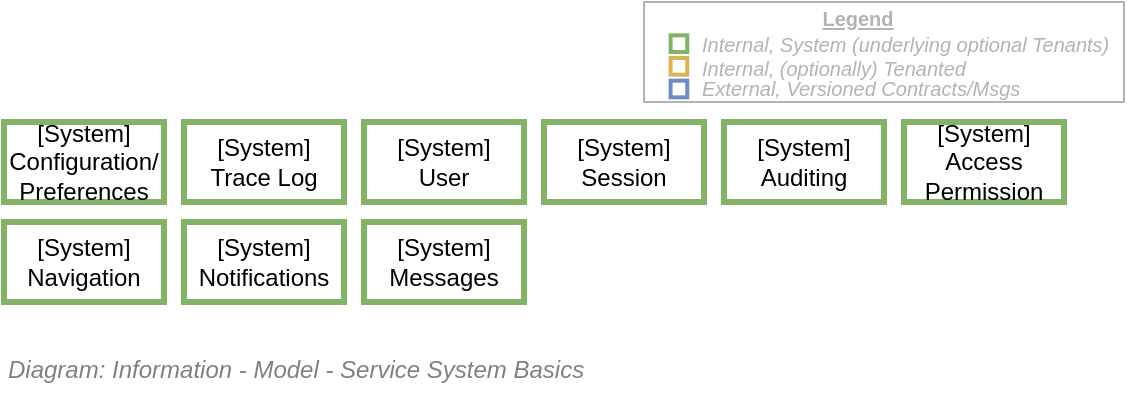 <mxfile compressed="false" version="18.0.8" type="google" pages="16">
  <diagram id="hPgNJP6ClngRe8slp0U0" name="Information Elements/Base System Logical Module Elements/Information Areas (HL)">
    <mxGraphModel grid="1" page="1" gridSize="10" guides="1" tooltips="1" connect="1" arrows="1" fold="1" pageScale="1" pageWidth="827" pageHeight="1169" math="0" shadow="0">
      <root>
        <mxCell id="m0JMQe7ykjZHa4dM4he8-0" />
        <mxCell id="tpaGQ8U3XPEsGiFiMbuV-4" value="Diagram" parent="m0JMQe7ykjZHa4dM4he8-0" />
        <mxCell id="A_QFoovCw4_Ue3fIygRI-1" value="[System]&lt;br style=&quot;font-size: 12px&quot;&gt;User" style="rounded=0;whiteSpace=wrap;html=1;strokeColor=#82b366;strokeWidth=3;fillColor=none;fontSize=12;align=center;" vertex="1" parent="tpaGQ8U3XPEsGiFiMbuV-4">
          <mxGeometry x="300" y="240" width="80" height="40" as="geometry" />
        </mxCell>
        <mxCell id="A_QFoovCw4_Ue3fIygRI-3" value="[System]&lt;br style=&quot;font-size: 12px&quot;&gt;Session" style="rounded=0;whiteSpace=wrap;html=1;strokeColor=#82b366;strokeWidth=3;fillColor=none;fontSize=12;align=center;" vertex="1" parent="tpaGQ8U3XPEsGiFiMbuV-4">
          <mxGeometry x="390" y="240" width="80" height="40" as="geometry" />
        </mxCell>
        <mxCell id="A_QFoovCw4_Ue3fIygRI-4" value="[System]&lt;br style=&quot;font-size: 12px&quot;&gt;Access Permission" style="rounded=0;whiteSpace=wrap;html=1;strokeColor=#82b366;strokeWidth=3;fillColor=none;fontSize=12;align=center;" vertex="1" parent="tpaGQ8U3XPEsGiFiMbuV-4">
          <mxGeometry x="570" y="240" width="80" height="40" as="geometry" />
        </mxCell>
        <mxCell id="A_QFoovCw4_Ue3fIygRI-5" value="[System]&lt;br style=&quot;font-size: 12px&quot;&gt;Navigation" style="rounded=0;whiteSpace=wrap;html=1;strokeColor=#82b366;strokeWidth=3;fillColor=none;fontSize=12;align=center;" vertex="1" parent="tpaGQ8U3XPEsGiFiMbuV-4">
          <mxGeometry x="120" y="290" width="80" height="40" as="geometry" />
        </mxCell>
        <mxCell id="A_QFoovCw4_Ue3fIygRI-6" value="[System]&lt;br style=&quot;font-size: 12px&quot;&gt;Configuration/ Preferences" style="rounded=0;whiteSpace=wrap;html=1;strokeColor=#82b366;strokeWidth=3;fillColor=none;fontSize=12;align=center;" vertex="1" parent="tpaGQ8U3XPEsGiFiMbuV-4">
          <mxGeometry x="120" y="240" width="80" height="40" as="geometry" />
        </mxCell>
        <mxCell id="A_QFoovCw4_Ue3fIygRI-8" value="[System]&lt;br style=&quot;font-size: 12px&quot;&gt;Messages" style="rounded=0;whiteSpace=wrap;html=1;strokeColor=#82b366;strokeWidth=3;fillColor=none;fontSize=12;align=center;" vertex="1" parent="tpaGQ8U3XPEsGiFiMbuV-4">
          <mxGeometry x="300" y="290" width="80" height="40" as="geometry" />
        </mxCell>
        <mxCell id="P9yZPyyrQI0BCmOkJx1K-2" value="[System]&lt;br style=&quot;font-size: 12px&quot;&gt;Trace Log" style="rounded=0;whiteSpace=wrap;html=1;strokeColor=#82b366;strokeWidth=3;fillColor=none;fontSize=12;align=center;" vertex="1" parent="tpaGQ8U3XPEsGiFiMbuV-4">
          <mxGeometry x="210" y="240" width="80" height="40" as="geometry" />
        </mxCell>
        <mxCell id="W5uo1ICjGfgH5qjDZkHo-0" value="[System]&lt;br style=&quot;font-size: 12px&quot;&gt;Auditing" style="rounded=0;whiteSpace=wrap;html=1;strokeColor=#82b366;strokeWidth=3;fillColor=none;fontSize=12;align=center;" vertex="1" parent="tpaGQ8U3XPEsGiFiMbuV-4">
          <mxGeometry x="480" y="240" width="80" height="40" as="geometry" />
        </mxCell>
        <mxCell id="W5uo1ICjGfgH5qjDZkHo-2" value="[System]&lt;br style=&quot;font-size: 12px&quot;&gt;Notifications" style="rounded=0;whiteSpace=wrap;html=1;strokeColor=#82b366;strokeWidth=3;fillColor=none;fontSize=12;align=center;" vertex="1" parent="tpaGQ8U3XPEsGiFiMbuV-4">
          <mxGeometry x="210" y="290" width="80" height="40" as="geometry" />
        </mxCell>
        <mxCell id="HRzCXSUlAj7WYmQSmNdW-8" value="Context/Legend" parent="m0JMQe7ykjZHa4dM4he8-0" />
        <mxCell id="HRzCXSUlAj7WYmQSmNdW-9" value="" style="rounded=0;whiteSpace=wrap;html=1;fontSize=10;align=left;container=1;collapsible=0;fontColor=#B3B3B3;strokeColor=#B3B3B3;" vertex="1" parent="HRzCXSUlAj7WYmQSmNdW-8">
          <mxGeometry x="440" y="180" width="240" height="50" as="geometry" />
        </mxCell>
        <mxCell id="HRzCXSUlAj7WYmQSmNdW-10" value="" style="whiteSpace=wrap;html=1;aspect=fixed;fillColor=none;strokeColor=#82b366;fontSize=10;align=left;fontStyle=2;strokeWidth=2;" vertex="1" parent="HRzCXSUlAj7WYmQSmNdW-9">
          <mxGeometry x="13.294" y="16.667" width="8.333" height="8.333" as="geometry" />
        </mxCell>
        <mxCell id="HRzCXSUlAj7WYmQSmNdW-11" value="" style="whiteSpace=wrap;html=1;aspect=fixed;fillColor=none;strokeColor=#d6b656;fontSize=10;align=left;fontStyle=2;strokeWidth=2;" vertex="1" parent="HRzCXSUlAj7WYmQSmNdW-9">
          <mxGeometry x="13.294" y="28" width="8.333" height="8.333" as="geometry" />
        </mxCell>
        <mxCell id="HRzCXSUlAj7WYmQSmNdW-12" value="" style="whiteSpace=wrap;html=1;aspect=fixed;fillColor=none;strokeColor=#6c8ebf;fontSize=10;align=left;fontStyle=2;strokeWidth=2;" vertex="1" parent="HRzCXSUlAj7WYmQSmNdW-9">
          <mxGeometry x="13.294" y="39.333" width="8.333" height="8.333" as="geometry" />
        </mxCell>
        <mxCell id="HRzCXSUlAj7WYmQSmNdW-13" value="Internal, System (underlying optional Tenants)&amp;nbsp;" style="text;html=1;strokeColor=none;fillColor=none;align=left;verticalAlign=middle;whiteSpace=wrap;rounded=0;fontSize=10;fontStyle=2;fontColor=#B3B3B3;" vertex="1" parent="HRzCXSUlAj7WYmQSmNdW-9">
          <mxGeometry x="26.595" y="16.667" width="213.405" height="8.333" as="geometry" />
        </mxCell>
        <mxCell id="HRzCXSUlAj7WYmQSmNdW-14" value="Internal, (optionally) Tenanted" style="text;html=1;strokeColor=none;fillColor=none;align=left;verticalAlign=middle;whiteSpace=wrap;rounded=0;fontSize=10;fontStyle=2;fontColor=#B3B3B3;" vertex="1" parent="HRzCXSUlAj7WYmQSmNdW-9">
          <mxGeometry x="26.59" y="30" width="213.41" height="6.33" as="geometry" />
        </mxCell>
        <mxCell id="HRzCXSUlAj7WYmQSmNdW-15" value="External, Versioned Contracts/Msgs" style="text;html=1;strokeColor=none;fillColor=none;align=left;verticalAlign=middle;whiteSpace=wrap;rounded=0;fontSize=10;fontStyle=2;fontColor=#B3B3B3;" vertex="1" parent="HRzCXSUlAj7WYmQSmNdW-9">
          <mxGeometry x="26.595" y="39.333" width="213.405" height="8.333" as="geometry" />
        </mxCell>
        <mxCell id="HRzCXSUlAj7WYmQSmNdW-16" value="Legend" style="text;html=1;strokeColor=none;fillColor=none;align=center;verticalAlign=middle;whiteSpace=wrap;rounded=0;fontSize=10;fontStyle=5;fontColor=#B3B3B3;" vertex="1" parent="HRzCXSUlAj7WYmQSmNdW-9">
          <mxGeometry x="26.589" width="159.534" height="16.667" as="geometry" />
        </mxCell>
        <mxCell id="gGGWMUfNfPsITAVO7Xfp-0" value="Title/Description" parent="m0JMQe7ykjZHa4dM4he8-0" />
        <mxCell id="gGGWMUfNfPsITAVO7Xfp-1" value="&lt;font style=&quot;font-size: 12px&quot;&gt;Diagram: Information - Model - Service System Basics&lt;/font&gt;" style="text;strokeColor=none;fillColor=none;html=1;fontSize=24;fontStyle=2;verticalAlign=middle;align=left;shadow=0;glass=0;comic=0;opacity=30;fontColor=#808080;" vertex="1" parent="gGGWMUfNfPsITAVO7Xfp-0">
          <mxGeometry x="120" y="350" width="560" height="20" as="geometry" />
        </mxCell>
        <mxCell id="m0JMQe7ykjZHa4dM4he8-1" value="About" parent="m0JMQe7ykjZHa4dM4he8-0" />
        <UserObject label="" tooltip="ABOUT&#xa;&#xa;In one sentence, Systems -- at a fundamental level -- provide User Sessions Audited and Appropriate Access to Organisation Resources, while informing them via Messages about the State of the System&#39;s Operations, as currently Configured.&#xa;&#xa;" id="JmBJnqvs_oNMcVFRJgAh-0">
          <mxCell style="shape=image;html=1;verticalAlign=top;verticalLabelPosition=bottom;labelBackgroundColor=#ffffff;imageAspect=0;aspect=fixed;image=https://cdn1.iconfinder.com/data/icons/hawcons/32/699014-icon-28-information-128.png;shadow=0;dashed=0;fontFamily=Helvetica;fontSize=12;fontColor=#000000;align=center;strokeColor=#000000;fillColor=#505050;dashPattern=1 1;" vertex="1" parent="m0JMQe7ykjZHa4dM4he8-1">
            <mxGeometry x="660" y="340" width="20" height="20" as="geometry" />
          </mxCell>
        </UserObject>
      </root>
    </mxGraphModel>
  </diagram>
  <diagram id="FmMoMUvTnAgoXIXrnYB2" name="Information Elements/Base System Logical Module/Information AreasConceptual">
    <mxGraphModel dx="1130" dy="406" grid="1" gridSize="10" guides="1" tooltips="1" connect="1" arrows="1" fold="1" page="1" pageScale="1" pageWidth="827" pageHeight="1169" math="0" shadow="0">
      <root>
        <mxCell id="Mw0B-9X_tOzTZNxtGpjs-0" />
        <mxCell id="EsJp9OZaiCZApGEc6Udw-1" value="Diagram" style="" parent="Mw0B-9X_tOzTZNxtGpjs-0" />
        <mxCell id="W-p1ebCSyCZA4-H6NyEm-5" value="" style="endArrow=none;html=1;" parent="EsJp9OZaiCZApGEc6Udw-1" edge="1">
          <mxGeometry width="50" height="50" relative="1" as="geometry">
            <mxPoint x="210.0" y="693" as="sourcePoint" />
            <mxPoint x="210.0" y="500" as="targetPoint" />
          </mxGeometry>
        </mxCell>
        <mxCell id="EsJp9OZaiCZApGEc6Udw-2" value="[System]&lt;br style=&quot;font-size: 12px;&quot;&gt;Diagnostics" style="rounded=0;whiteSpace=wrap;html=1;strokeColor=#82b366;strokeWidth=3;fillColor=none;fontSize=12;align=center;" parent="EsJp9OZaiCZApGEc6Udw-1" vertex="1">
          <mxGeometry x="210" y="270" width="80" height="40" as="geometry" />
        </mxCell>
        <mxCell id="EsJp9OZaiCZApGEc6Udw-3" value="[System]&lt;br style=&quot;font-size: 12px;&quot;&gt;Errors" style="rounded=0;whiteSpace=wrap;html=1;strokeColor=#82b366;strokeWidth=3;fillColor=none;fontSize=12;align=center;" parent="EsJp9OZaiCZApGEc6Udw-1" vertex="1">
          <mxGeometry x="300" y="270" width="80" height="40" as="geometry" />
        </mxCell>
        <mxCell id="EsJp9OZaiCZApGEc6Udw-6" value="[System]&lt;br style=&quot;font-size: 12px;&quot;&gt;Countries" style="rounded=0;whiteSpace=wrap;html=1;strokeColor=#82b366;strokeWidth=3;fillColor=none;fontSize=12;align=center;" parent="EsJp9OZaiCZApGEc6Udw-1" vertex="1">
          <mxGeometry x="390" y="270" width="80" height="40" as="geometry" />
        </mxCell>
        <mxCell id="EsJp9OZaiCZApGEc6Udw-7" value="[System]&lt;br style=&quot;font-size: 12px;&quot;&gt;Sessions" style="rounded=0;whiteSpace=wrap;html=1;strokeColor=#82b366;strokeWidth=3;fillColor=none;fontSize=12;align=center;" parent="EsJp9OZaiCZApGEc6Udw-1" vertex="1">
          <mxGeometry x="120" y="320" width="80" height="40" as="geometry" />
        </mxCell>
        <mxCell id="EsJp9OZaiCZApGEc6Udw-8" value="[System]&lt;br style=&quot;font-size: 12px;&quot;&gt;Session Operations" style="rounded=0;whiteSpace=wrap;html=1;strokeColor=#82b366;strokeWidth=3;fillColor=none;fontSize=12;align=center;" parent="EsJp9OZaiCZApGEc6Udw-1" vertex="1">
          <mxGeometry x="210" y="320" width="80" height="40" as="geometry" />
        </mxCell>
        <mxCell id="EsJp9OZaiCZApGEc6Udw-11" value="[System]&lt;br style=&quot;font-size: 12px;&quot;&gt;IdPs" style="rounded=0;whiteSpace=wrap;html=1;strokeColor=#82b366;strokeWidth=3;fillColor=none;fontSize=12;align=center;" parent="EsJp9OZaiCZApGEc6Udw-1" vertex="1">
          <mxGeometry x="120" y="370" width="80" height="40" as="geometry" />
        </mxCell>
        <mxCell id="EsJp9OZaiCZApGEc6Udw-14" value="[System]&lt;br style=&quot;font-size: 12px;&quot;&gt;Security&lt;br style=&quot;font-size: 12px;&quot;&gt;Principals" style="rounded=0;whiteSpace=wrap;html=1;strokeColor=#82b366;strokeWidth=3;fillColor=none;fontSize=12;align=center;" parent="EsJp9OZaiCZApGEc6Udw-1" vertex="1">
          <mxGeometry x="210" y="370" width="80" height="40" as="geometry" />
        </mxCell>
        <mxCell id="EsJp9OZaiCZApGEc6Udw-15" value="[System]&lt;br style=&quot;font-size: 12px;&quot;&gt;Security Boundaries" style="rounded=0;whiteSpace=wrap;html=1;strokeColor=#82b366;strokeWidth=3;fillColor=none;fontSize=12;align=center;dashed=1;" parent="EsJp9OZaiCZApGEc6Udw-1" vertex="1">
          <mxGeometry x="210" y="420" width="80" height="40" as="geometry" />
        </mxCell>
        <mxCell id="EsJp9OZaiCZApGEc6Udw-16" value="[T]&lt;br style=&quot;font-size: 12px&quot;&gt;Member" style="rounded=0;whiteSpace=wrap;html=1;strokeColor=#d6b656;strokeWidth=3;fillColor=none;fontSize=12;align=center;" parent="EsJp9OZaiCZApGEc6Udw-1" vertex="1">
          <mxGeometry x="220" y="550" width="80" height="40" as="geometry" />
        </mxCell>
        <mxCell id="EsJp9OZaiCZApGEc6Udw-17" value="[T]&lt;br style=&quot;font-size: 12px&quot;&gt;Roles" style="rounded=0;whiteSpace=wrap;html=1;strokeColor=#d6b656;strokeWidth=3;fillColor=none;fontSize=12;align=center;" parent="EsJp9OZaiCZApGEc6Udw-1" vertex="1">
          <mxGeometry x="120" y="650" width="80" height="40" as="geometry" />
        </mxCell>
        <mxCell id="EsJp9OZaiCZApGEc6Udw-18" value="[System] Module&lt;br style=&quot;font-size: 12px&quot;&gt;Permissions&amp;nbsp;" style="rounded=0;whiteSpace=wrap;html=1;strokeColor=#82b366;strokeWidth=3;fillColor=none;fontSize=12;align=center;" parent="EsJp9OZaiCZApGEc6Udw-1" vertex="1">
          <mxGeometry x="570" y="270" width="80" height="40" as="geometry" />
        </mxCell>
        <mxCell id="EsJp9OZaiCZApGEc6Udw-20" value="[System]&lt;br style=&quot;font-size: 12px;&quot;&gt;Modules" style="rounded=0;whiteSpace=wrap;html=1;strokeColor=#82b366;strokeWidth=3;fillColor=none;fontSize=12;align=center;" parent="EsJp9OZaiCZApGEc6Udw-1" vertex="1">
          <mxGeometry x="480" y="270" width="80" height="40" as="geometry" />
        </mxCell>
        <mxCell id="EsJp9OZaiCZApGEc6Udw-21" value="[T]&lt;br style=&quot;font-size: 12px&quot;&gt;Member Groups" style="rounded=0;whiteSpace=wrap;html=1;strokeColor=#d6b656;strokeWidth=3;fillColor=none;fontSize=12;align=center;" parent="EsJp9OZaiCZApGEc6Udw-1" vertex="1">
          <mxGeometry x="220" y="500" width="80" height="40" as="geometry" />
        </mxCell>
        <mxCell id="EsJp9OZaiCZApGEc6Udw-26" value="[System]&lt;br style=&quot;font-size: 12px&quot;&gt;T&amp;amp;C and Statements" style="rounded=0;whiteSpace=wrap;html=1;strokeColor=#82b366;strokeWidth=3;fillColor=none;fontSize=12;align=center;" parent="EsJp9OZaiCZApGEc6Udw-1" vertex="1">
          <mxGeometry x="390" y="320" width="80" height="40" as="geometry" />
        </mxCell>
        <mxCell id="EsJp9OZaiCZApGEc6Udw-28" value="[T]&lt;br style=&quot;font-size: 12px&quot;&gt;Data&lt;br style=&quot;font-size: 12px&quot;&gt;Classification" style="rounded=0;whiteSpace=wrap;html=1;strokeColor=#d6b656;strokeWidth=3;fillColor=none;fontSize=12;align=center;" parent="EsJp9OZaiCZApGEc6Udw-1" vertex="1">
          <mxGeometry x="120" y="600" width="80" height="40" as="geometry" />
        </mxCell>
        <mxCell id="Wt_kwChA2tJimfo-G53M-0" value="[T]&lt;br style=&quot;font-size: 12px&quot;&gt;Member&lt;br style=&quot;font-size: 12px&quot;&gt;Notification" style="rounded=0;whiteSpace=wrap;html=1;strokeColor=#d6b656;strokeWidth=3;fillColor=none;fontSize=12;align=center;" parent="EsJp9OZaiCZApGEc6Udw-1" vertex="1">
          <mxGeometry x="310" y="550" width="80" height="40" as="geometry" />
        </mxCell>
        <mxCell id="Wt_kwChA2tJimfo-G53M-1" value="[T]&lt;br style=&quot;font-size: 12px&quot;&gt;Member Grp.Invites" style="rounded=0;whiteSpace=wrap;html=1;strokeColor=#d6b656;strokeWidth=3;fillColor=none;fontSize=12;align=center;" parent="EsJp9OZaiCZApGEc6Udw-1" vertex="1">
          <mxGeometry x="310" y="500" width="80" height="40" as="geometry" />
        </mxCell>
        <mxCell id="di5KsA-uP8mV5Zzpx1Wa-0" value="[T]&lt;br style=&quot;font-size: 12px&quot;&gt;Settings" style="rounded=0;whiteSpace=wrap;html=1;strokeColor=#d6b656;strokeWidth=3;fillColor=none;fontSize=12;align=center;" parent="EsJp9OZaiCZApGEc6Udw-1" vertex="1">
          <mxGeometry x="120" y="500" width="80" height="40" as="geometry" />
        </mxCell>
        <mxCell id="di5KsA-uP8mV5Zzpx1Wa-1" value="[System]&lt;br style=&quot;font-size: 12px;&quot;&gt;Settings" style="rounded=0;whiteSpace=wrap;html=1;strokeColor=#82b366;strokeWidth=3;fillColor=none;fontSize=12;align=center;" parent="EsJp9OZaiCZApGEc6Udw-1" vertex="1">
          <mxGeometry x="120" y="270" width="80" height="40" as="geometry" />
        </mxCell>
        <mxCell id="4XC6DTRc0lswvsORodWA-1" value="[T]&lt;br style=&quot;font-size: 12px&quot;&gt;Member&lt;br style=&quot;font-size: 12px&quot;&gt;Profiles" style="rounded=0;whiteSpace=wrap;html=1;strokeColor=#d6b656;strokeWidth=3;fillColor=none;fontSize=12;align=center;" parent="EsJp9OZaiCZApGEc6Udw-1" vertex="1">
          <mxGeometry x="220" y="600" width="80" height="40" as="geometry" />
        </mxCell>
        <mxCell id="4XC6DTRc0lswvsORodWA-2" value="&lt;font style=&quot;font-size: 12px&quot;&gt;&lt;span style=&quot;font-size: 12px&quot;&gt;[T]&lt;/span&gt;&lt;br style=&quot;font-size: 12px&quot;&gt;Member Security.Profile&lt;/font&gt;" style="rounded=0;whiteSpace=wrap;html=1;strokeColor=#d6b656;strokeWidth=3;fillColor=none;fontSize=12;align=center;" parent="EsJp9OZaiCZApGEc6Udw-1" vertex="1">
          <mxGeometry x="220" y="650" width="80" height="40" as="geometry" />
        </mxCell>
        <mxCell id="4XC6DTRc0lswvsORodWA-4" value="[System]&lt;br style=&quot;font-size: 12px;&quot;&gt;Roles" style="rounded=0;whiteSpace=wrap;html=1;strokeColor=#82b366;strokeWidth=3;fillColor=none;fontSize=12;align=center;" parent="EsJp9OZaiCZApGEc6Udw-1" vertex="1">
          <mxGeometry x="390" y="370" width="80" height="40" as="geometry" />
        </mxCell>
        <mxCell id="4XC6DTRc0lswvsORodWA-5" value="[System]&lt;br style=&quot;font-size: 12px;&quot;&gt;Principal Groups" style="rounded=0;whiteSpace=wrap;html=1;strokeColor=#82b366;strokeWidth=3;fillColor=none;fontSize=12;align=center;" parent="EsJp9OZaiCZApGEc6Udw-1" vertex="1">
          <mxGeometry x="480" y="370" width="80" height="40" as="geometry" />
        </mxCell>
        <mxCell id="4XC6DTRc0lswvsORodWA-6" value="[T]&lt;br style=&quot;font-size: 12px&quot;&gt;Blacklisted&lt;br style=&quot;font-size: 12px&quot;&gt;Countries" style="rounded=0;whiteSpace=wrap;html=1;strokeColor=#d6b656;strokeWidth=3;fillColor=none;fontSize=12;align=center;" parent="EsJp9OZaiCZApGEc6Udw-1" vertex="1">
          <mxGeometry x="120" y="550" width="80" height="40" as="geometry" />
        </mxCell>
        <mxCell id="EsJp9OZaiCZApGEc6Udw-27" value="[T]&lt;br style=&quot;font-size: 12px&quot;&gt;T&amp;amp;C" style="rounded=0;whiteSpace=wrap;html=1;strokeColor=#d6b656;strokeWidth=3;fillColor=none;fontSize=12;align=center;" parent="EsJp9OZaiCZApGEc6Udw-1" vertex="1">
          <mxGeometry x="400" y="500" width="80" height="40" as="geometry" />
        </mxCell>
        <mxCell id="_ievmQWjOwOcBKTJw4Df-0" value="[System]&lt;br style=&quot;font-size: 12px;&quot;&gt;Notifications" style="rounded=0;whiteSpace=wrap;html=1;strokeColor=#82b366;strokeWidth=3;fillColor=none;fontSize=12;align=center;" parent="EsJp9OZaiCZApGEc6Udw-1" vertex="1">
          <mxGeometry x="480" y="320" width="80" height="40" as="geometry" />
        </mxCell>
        <mxCell id="cwyZsHl35rsCvKsb-HHc-0" value="&lt;b style=&quot;font-size: 12px;&quot;&gt;System&lt;br style=&quot;font-size: 12px;&quot;&gt;&lt;/b&gt;" style="rounded=1;align=center;fillColor=#F1F2F4;strokeColor=none;html=1;fontColor=#596780;fontSize=12;shadow=0;labelBackgroundColor=none;" parent="EsJp9OZaiCZApGEc6Udw-1" vertex="1">
          <mxGeometry x="120" y="240" width="560" height="20" as="geometry" />
        </mxCell>
        <mxCell id="cwyZsHl35rsCvKsb-HHc-3" value="&lt;b style=&quot;font-size: 12px;&quot;&gt;Security Boundary / Organisation&lt;br style=&quot;font-size: 12px;&quot;&gt;&lt;/b&gt;" style="rounded=1;align=center;fillColor=#F1F2F4;strokeColor=none;html=1;fontColor=#596780;fontSize=12;shadow=0;labelBackgroundColor=none;" parent="EsJp9OZaiCZApGEc6Udw-1" vertex="1">
          <mxGeometry x="120" y="470" width="560" height="20" as="geometry" />
        </mxCell>
        <mxCell id="FEwjfZs8uBjothWCVPol-0" value="[System] Module&lt;br&gt;Obligations" style="rounded=0;whiteSpace=wrap;html=1;strokeColor=#82b366;strokeWidth=3;fillColor=none;fontSize=12;align=center;" parent="EsJp9OZaiCZApGEc6Udw-1" vertex="1">
          <mxGeometry x="120" y="420" width="80" height="40" as="geometry" />
        </mxCell>
        <mxCell id="ba1UHBr5yq3q57AMyoxI-0" value="[System]&lt;br style=&quot;font-size: 12px&quot;&gt;Auditing" style="rounded=0;whiteSpace=wrap;html=1;strokeColor=#82b366;strokeWidth=3;fillColor=none;fontSize=12;align=center;" parent="EsJp9OZaiCZApGEc6Udw-1" vertex="1">
          <mxGeometry x="300" y="320" width="80" height="40" as="geometry" />
        </mxCell>
        <mxCell id="ba1UHBr5yq3q57AMyoxI-1" value="[System]&lt;br style=&quot;font-size: 12px&quot;&gt;Messaging" style="rounded=0;whiteSpace=wrap;html=1;strokeColor=#82b366;strokeWidth=3;fillColor=none;fontSize=12;align=center;" parent="EsJp9OZaiCZApGEc6Udw-1" vertex="1">
          <mxGeometry x="570" y="320" width="80" height="40" as="geometry" />
        </mxCell>
        <mxCell id="ba1UHBr5yq3q57AMyoxI-2" value="[System]&lt;br style=&quot;font-size: 12px&quot;&gt;Configuration" style="rounded=0;whiteSpace=wrap;html=1;strokeColor=#82b366;strokeWidth=3;fillColor=none;fontSize=12;align=center;" parent="EsJp9OZaiCZApGEc6Udw-1" vertex="1">
          <mxGeometry x="30" y="270" width="80" height="40" as="geometry" />
        </mxCell>
        <mxCell id="ba1UHBr5yq3q57AMyoxI-3" value="[System]&lt;br style=&quot;font-size: 12px&quot;&gt;Security&lt;br style=&quot;font-size: 12px&quot;&gt;Profile" style="rounded=0;whiteSpace=wrap;html=1;strokeColor=#82b366;strokeWidth=3;fillColor=none;fontSize=12;align=center;" parent="EsJp9OZaiCZApGEc6Udw-1" vertex="1">
          <mxGeometry x="300" y="370" width="80" height="40" as="geometry" />
        </mxCell>
        <mxCell id="zBb4QQ3WJuc3UQvM9Gg4-0" value="Context/Legend" parent="Mw0B-9X_tOzTZNxtGpjs-0" />
        <mxCell id="zBb4QQ3WJuc3UQvM9Gg4-1" value="" style="rounded=0;whiteSpace=wrap;html=1;fontSize=10;align=left;container=1;collapsible=0;fontColor=#B3B3B3;strokeColor=#B3B3B3;" parent="zBb4QQ3WJuc3UQvM9Gg4-0" vertex="1">
          <mxGeometry x="440" y="180" width="240" height="50" as="geometry" />
        </mxCell>
        <mxCell id="zBb4QQ3WJuc3UQvM9Gg4-2" value="" style="whiteSpace=wrap;html=1;aspect=fixed;fillColor=none;strokeColor=#82b366;fontSize=10;align=left;fontStyle=2;strokeWidth=2;" parent="zBb4QQ3WJuc3UQvM9Gg4-1" vertex="1">
          <mxGeometry x="13.294" y="16.667" width="8.333" height="8.333" as="geometry" />
        </mxCell>
        <mxCell id="zBb4QQ3WJuc3UQvM9Gg4-3" value="" style="whiteSpace=wrap;html=1;aspect=fixed;fillColor=none;strokeColor=#d6b656;fontSize=10;align=left;fontStyle=2;strokeWidth=2;" parent="zBb4QQ3WJuc3UQvM9Gg4-1" vertex="1">
          <mxGeometry x="13.294" y="28" width="8.333" height="8.333" as="geometry" />
        </mxCell>
        <mxCell id="zBb4QQ3WJuc3UQvM9Gg4-4" value="" style="whiteSpace=wrap;html=1;aspect=fixed;fillColor=none;strokeColor=#6c8ebf;fontSize=10;align=left;fontStyle=2;strokeWidth=2;" parent="zBb4QQ3WJuc3UQvM9Gg4-1" vertex="1">
          <mxGeometry x="13.294" y="39.333" width="8.333" height="8.333" as="geometry" />
        </mxCell>
        <mxCell id="zBb4QQ3WJuc3UQvM9Gg4-5" value="Internal, System (underlying optional Tenants)&amp;nbsp;" style="text;html=1;strokeColor=none;fillColor=none;align=left;verticalAlign=middle;whiteSpace=wrap;rounded=0;fontSize=10;fontStyle=2;fontColor=#B3B3B3;" parent="zBb4QQ3WJuc3UQvM9Gg4-1" vertex="1">
          <mxGeometry x="26.595" y="16.667" width="213.405" height="8.333" as="geometry" />
        </mxCell>
        <mxCell id="zBb4QQ3WJuc3UQvM9Gg4-6" value="Internal, (optionally) Tenanted" style="text;html=1;strokeColor=none;fillColor=none;align=left;verticalAlign=middle;whiteSpace=wrap;rounded=0;fontSize=10;fontStyle=2;fontColor=#B3B3B3;" parent="zBb4QQ3WJuc3UQvM9Gg4-1" vertex="1">
          <mxGeometry x="26.59" y="30" width="213.41" height="6.33" as="geometry" />
        </mxCell>
        <mxCell id="zBb4QQ3WJuc3UQvM9Gg4-7" value="External, Versioned Contracts/Msgs" style="text;html=1;strokeColor=none;fillColor=none;align=left;verticalAlign=middle;whiteSpace=wrap;rounded=0;fontSize=10;fontStyle=2;fontColor=#B3B3B3;" parent="zBb4QQ3WJuc3UQvM9Gg4-1" vertex="1">
          <mxGeometry x="26.595" y="39.333" width="213.405" height="8.333" as="geometry" />
        </mxCell>
        <mxCell id="zBb4QQ3WJuc3UQvM9Gg4-8" value="Legend" style="text;html=1;strokeColor=none;fillColor=none;align=center;verticalAlign=middle;whiteSpace=wrap;rounded=0;fontSize=10;fontStyle=5;fontColor=#B3B3B3;" parent="zBb4QQ3WJuc3UQvM9Gg4-1" vertex="1">
          <mxGeometry x="26.589" width="159.534" height="16.667" as="geometry" />
        </mxCell>
        <mxCell id="0f0AAWNib3AYKZ217wab-0" value="Title/Diagram" parent="Mw0B-9X_tOzTZNxtGpjs-0" />
        <mxCell id="0f0AAWNib3AYKZ217wab-1" value="&lt;font style=&quot;font-size: 12px&quot;&gt;Diagram: Information Model - Conceptual&lt;/font&gt;" style="text;strokeColor=none;fillColor=none;html=1;fontSize=24;fontStyle=2;verticalAlign=middle;align=left;shadow=0;glass=0;comic=0;opacity=30;fontColor=#808080;" parent="0f0AAWNib3AYKZ217wab-0" vertex="1">
          <mxGeometry x="120" y="730" width="520" height="20" as="geometry" />
        </mxCell>
        <mxCell id="Mw0B-9X_tOzTZNxtGpjs-1" value="About" style="" parent="Mw0B-9X_tOzTZNxtGpjs-0" />
        <UserObject label="" tooltip="ABOUT&#xa;&#xa;The Base Module manages Information that is common to just about any mature system. Points to notice: a Principal can use multiple Logins (FB, Google, MS, etc.). A Principal can be associated to multiple Tenants (usually legally separate organisations), which can be nested(!). In each Tenant one has multiple Organisation/Groups (eg: HR, Finance, etc.) which can also be nested. Each Organisation/Group has an accountable owner. Any group member can invite others to join, in one capacity/role or another (same or lower). Invites are sent via Notifications (sent by emails/other) to Tenancy members or outside new users (it&#39;s a Tenancy setting as whether Orgs can invite outside users, with or without approval).&#xa;Comments can be attached to any Tenant object. Tenant Members can upload Media (always gets a Data Classification). Tenants are rated to hold Media up to a custom Data Classification. And members are rated to see Media/other up to a specific Data Classification (note that Data Classification is not the same -- it&#39;s in addition to allowed Permissions.&#xa;&#xa; &#xa; &#xa;&#xa;" id="BDz3jAtklhajbLzfGIvK-0">
          <mxCell style="shape=image;html=1;verticalAlign=top;verticalLabelPosition=bottom;labelBackgroundColor=#ffffff;imageAspect=0;aspect=fixed;image=https://cdn1.iconfinder.com/data/icons/hawcons/32/699014-icon-28-information-128.png;shadow=0;dashed=0;fontFamily=Helvetica;fontSize=12;fontColor=#000000;align=center;strokeColor=#000000;fillColor=#505050;dashPattern=1 1;" parent="Mw0B-9X_tOzTZNxtGpjs-1" vertex="1">
            <mxGeometry x="660" y="730" width="20" height="20" as="geometry" />
          </mxCell>
        </UserObject>
      </root>
    </mxGraphModel>
  </diagram>
  <diagram id="szTXip-Ogqj8B_BRwjJG" name="Information Elements/Base System Logical Module/ - Overall (HL)">
    <mxGraphModel dx="1130" dy="406" grid="1" gridSize="10" guides="1" tooltips="1" connect="1" arrows="1" fold="1" page="1" pageScale="1" pageWidth="827" pageHeight="1169" math="0" shadow="0">
      <root>
        <mxCell id="TJuyaNjPwMJMZb0RS0Yy-0" />
        <mxCell id="58oHOuuokhN-GAL0ld0P-0" value="Diagram/ERD" parent="TJuyaNjPwMJMZb0RS0Yy-0" />
        <mxCell id="QNNYwfEE1qwOLZq9BD9h-49" value="&lt;font style=&quot;font-size: 11px&quot;&gt;Memberr Desc&lt;/font&gt;" style="rounded=1;whiteSpace=wrap;html=1;strokeColor=#999999;strokeWidth=1;fillColor=none;dashed=1;verticalAlign=top;align=left;spacingLeft=4;spacing=0;spacingTop=-5;fontColor=#808080;arcSize=16;absoluteArcSize=1;collapsible=0;container=1;recursiveResize=0;fontSize=10;" parent="58oHOuuokhN-GAL0ld0P-0" vertex="1">
          <mxGeometry x="320" y="780" width="80" height="320" as="geometry" />
        </mxCell>
        <mxCell id="Vgfrm54r5Qozjv8dbR9--0" value="&lt;p style=&quot;line-height: 100% ; font-size: 12px&quot;&gt;Member &lt;br&gt;Public &lt;br&gt;Properties&lt;/p&gt;" style="html=1;strokeColor=#d6b656;fillColor=none;fontSize=10;strokeWidth=3;" parent="QNNYwfEE1qwOLZq9BD9h-49" vertex="1">
          <mxGeometry x="10" y="100" width="60" height="40" as="geometry" />
        </mxCell>
        <mxCell id="Vgfrm54r5Qozjv8dbR9--1" value="" style="edgeStyle=orthogonalEdgeStyle;rounded=1;jumpStyle=gap;orthogonalLoop=1;jettySize=auto;html=1;startArrow=none;startFill=0;startSize=4;endArrow=ERzeroToMany;endFill=1;endSize=4;fontSize=10;fontColor=#000000;sourcePerimeterSpacing=0;targetPerimeterSpacing=0;exitX=0.25;exitY=1;exitDx=0;exitDy=0;entryX=0.25;entryY=0;entryDx=0;entryDy=0;" parent="QNNYwfEE1qwOLZq9BD9h-49" source="dF8jXySkVylTR1oP4jTe-10" target="Vgfrm54r5Qozjv8dbR9--0" edge="1">
          <mxGeometry relative="1" as="geometry" />
        </mxCell>
        <mxCell id="dF8jXySkVylTR1oP4jTe-10" value="&lt;font style=&quot;font-size: 12px&quot;&gt;Tenant&lt;br&gt;Member&lt;/font&gt;" style="html=1;strokeColor=#d6b656;fillColor=none;fontSize=10;strokeWidth=3;" parent="QNNYwfEE1qwOLZq9BD9h-49" vertex="1">
          <mxGeometry x="10" y="20" width="60" height="40" as="geometry" />
        </mxCell>
        <mxCell id="rTdQieGwpz_arj7Yx6o1-29" value="No PII" style="rounded=1;fillColor=#00CC00;strokeColor=none;html=1;fontColor=#ffffff;align=center;verticalAlign=middle;whiteSpace=wrap;fontSize=10;fontStyle=1;arcSize=50;dashed=1;dashPattern=1 1;" parent="QNNYwfEE1qwOLZq9BD9h-49" vertex="1">
          <mxGeometry x="40" y="95" width="40" height="10" as="geometry" />
        </mxCell>
        <mxCell id="rTdQieGwpz_arj7Yx6o1-31" value="No PII" style="rounded=1;fillColor=#00CC00;strokeColor=none;html=1;fontColor=#ffffff;align=center;verticalAlign=middle;whiteSpace=wrap;fontSize=10;fontStyle=1;arcSize=50;dashed=1;dashPattern=1 1;" parent="QNNYwfEE1qwOLZq9BD9h-49" vertex="1">
          <mxGeometry x="40" y="15" width="40" height="10" as="geometry" />
        </mxCell>
        <mxCell id="jPUHntv9D7OHmFhrtv_J-29" value="Groups" style="rounded=1;whiteSpace=wrap;html=1;strokeColor=#999999;strokeWidth=1;fillColor=none;dashed=1;verticalAlign=top;align=left;spacingLeft=4;spacing=0;spacingTop=-5;fontColor=#808080;arcSize=16;absoluteArcSize=1;collapsible=0;container=1;recursiveResize=0;fontSize=10;" parent="58oHOuuokhN-GAL0ld0P-0" vertex="1">
          <mxGeometry x="120" y="860" width="180" height="150" as="geometry" />
        </mxCell>
        <mxCell id="T6LwjOc25unNSNBUhtyw-7" style="edgeStyle=elbowEdgeStyle;rounded=1;orthogonalLoop=1;jettySize=auto;html=1;startArrow=ERmandOne;startFill=0;startSize=4;endArrow=ERzeroToMany;endFill=1;endSize=4;fontSize=10;fontColor=#B3B3B3;jumpStyle=gap;" parent="jPUHntv9D7OHmFhrtv_J-29" source="dF8jXySkVylTR1oP4jTe-38" target="T6LwjOc25unNSNBUhtyw-6" edge="1">
          <mxGeometry relative="1" as="geometry" />
        </mxCell>
        <mxCell id="dF8jXySkVylTR1oP4jTe-38" value="Group" style="html=1;strokeColor=#d6b656;fillColor=none;fontSize=12;strokeWidth=3;" parent="jPUHntv9D7OHmFhrtv_J-29" vertex="1">
          <mxGeometry x="10" y="20" width="60" height="40" as="geometry" />
        </mxCell>
        <mxCell id="dF8jXySkVylTR1oP4jTe-40" value="nestable" style="endArrow=ERzeroToMany;endFill=1;endSize=4;html=1;fontSize=8;edgeStyle=orthogonalEdgeStyle;jumpStyle=gap;rounded=1;entryX=0.75;entryY=0;entryDx=0;entryDy=0;sourcePerimeterSpacing=0;targetPerimeterSpacing=0;startSize=4;startArrow=ERzeroToOne;startFill=1;exitX=1;exitY=0.25;exitDx=0;exitDy=0;labelBackgroundColor=none;" parent="jPUHntv9D7OHmFhrtv_J-29" source="dF8jXySkVylTR1oP4jTe-38" target="dF8jXySkVylTR1oP4jTe-38" edge="1">
          <mxGeometry x="0.273" width="160" relative="1" as="geometry">
            <mxPoint x="30" y="50" as="sourcePoint" />
            <mxPoint x="70" y="259" as="targetPoint" />
            <Array as="points">
              <mxPoint x="90" y="30" />
              <mxPoint x="90" />
              <mxPoint x="55" />
            </Array>
            <mxPoint as="offset" />
          </mxGeometry>
        </mxCell>
        <mxCell id="T6LwjOc25unNSNBUhtyw-6" value="Group&lt;br style=&quot;font-size: 12px&quot;&gt;Public &lt;br&gt;Properties" style="html=1;strokeColor=#d6b656;fillColor=none;fontSize=12;strokeWidth=3;" parent="jPUHntv9D7OHmFhrtv_J-29" vertex="1">
          <mxGeometry x="10" y="100" width="60" height="40" as="geometry" />
        </mxCell>
        <mxCell id="CHUTiaHTcO64dTQYX299-0" value="&lt;font style=&quot;font-size: 12px&quot;&gt;Group Role&lt;br&gt;Invitation&lt;/font&gt;" style="shape=associativeEntity;whiteSpace=wrap;html=1;align=center;fontFamily=Helvetica;fontSize=10;fontColor=#000000;strokeColor=#d6b656;strokeWidth=1;" parent="jPUHntv9D7OHmFhrtv_J-29" vertex="1">
          <mxGeometry x="110" y="20" width="60" height="40" as="geometry" />
        </mxCell>
        <mxCell id="vsNgCkNx1cHvJE1dkYML-38" style="edgeStyle=none;rounded=1;orthogonalLoop=1;jettySize=auto;html=1;entryX=0;entryY=0.75;entryDx=0;entryDy=0;startArrow=none;startFill=0;endArrow=ERzeroToMany;endFill=1;strokeColor=#000000;strokeWidth=1;exitX=1;exitY=0.75;exitDx=0;exitDy=0;" parent="jPUHntv9D7OHmFhrtv_J-29" source="dF8jXySkVylTR1oP4jTe-38" target="CHUTiaHTcO64dTQYX299-0" edge="1">
          <mxGeometry relative="1" as="geometry">
            <mxPoint x="70" y="-30" as="sourcePoint" />
          </mxGeometry>
        </mxCell>
        <mxCell id="rTdQieGwpz_arj7Yx6o1-36" style="rounded=1;comic=0;orthogonalLoop=1;jettySize=auto;html=1;entryX=0.5;entryY=1;entryDx=0;entryDy=0;startArrow=none;startFill=0;startSize=4;sourcePerimeterSpacing=4;endArrow=ERmandOne;endFill=0;endSize=4;targetPerimeterSpacing=4;strokeWidth=1;fontSize=10;fontColor=#F0F0F0;exitX=0.5;exitY=1;exitDx=0;exitDy=0;jumpStyle=gap;" parent="58oHOuuokhN-GAL0ld0P-0" source="mf-vvsfH3RP1Oev52OV0-14" target="Vgfrm54r5Qozjv8dbR9--15" edge="1">
          <mxGeometry relative="1" as="geometry">
            <Array as="points">
              <mxPoint x="260" y="660" />
              <mxPoint x="590" y="660" />
            </Array>
          </mxGeometry>
        </mxCell>
        <mxCell id="rTdQieGwpz_arj7Yx6o1-38" style="edgeStyle=none;rounded=1;comic=0;orthogonalLoop=1;jettySize=auto;html=1;entryX=0;entryY=0.75;entryDx=0;entryDy=0;startArrow=none;startFill=0;startSize=4;sourcePerimeterSpacing=4;endArrow=ERmandOne;endFill=0;endSize=4;targetPerimeterSpacing=4;strokeColor=#F0F0F0;strokeWidth=1;fontSize=10;fontColor=#F0F0F0;exitX=1;exitY=0.25;exitDx=0;exitDy=0;jumpStyle=gap;" parent="58oHOuuokhN-GAL0ld0P-0" source="mf-vvsfH3RP1Oev52OV0-14" target="dF8jXySkVylTR1oP4jTe-2" edge="1">
          <mxGeometry relative="1" as="geometry">
            <Array as="points">
              <mxPoint x="220" y="550" />
              <mxPoint x="220" y="510" />
              <mxPoint x="330" y="510" />
              <mxPoint x="330" y="480" />
            </Array>
          </mxGeometry>
        </mxCell>
        <mxCell id="jPUHntv9D7OHmFhrtv_J-2" value="&lt;font style=&quot;font-size: 12px;&quot;&gt;Data Classification&lt;/font&gt;" style="rounded=1;whiteSpace=wrap;html=1;strokeColor=#999999;strokeWidth=1;fillColor=none;dashed=1;verticalAlign=top;align=left;spacingLeft=4;spacing=0;spacingTop=-5;fontColor=#808080;arcSize=16;absoluteArcSize=1;collapsible=0;container=1;recursiveResize=0;fontSize=12;" parent="58oHOuuokhN-GAL0ld0P-0" vertex="1">
          <mxGeometry x="320" y="700" width="80" height="70" as="geometry" />
        </mxCell>
        <mxCell id="dF8jXySkVylTR1oP4jTe-20" value="Data&lt;br style=&quot;font-size: 12px;&quot;&gt;Classification" style="html=1;strokeColor=#d6b656;fillColor=none;fontSize=12;strokeWidth=3;" parent="jPUHntv9D7OHmFhrtv_J-2" vertex="1">
          <mxGeometry x="10" y="20" width="60" height="40" as="geometry" />
        </mxCell>
        <mxCell id="jPUHntv9D7OHmFhrtv_J-1" value="Module" style="rounded=1;whiteSpace=wrap;html=1;strokeColor=#999999;strokeWidth=1;fillColor=none;dashed=1;verticalAlign=top;align=left;spacingLeft=4;spacing=0;spacingTop=-5;fontColor=#808080;arcSize=16;absoluteArcSize=1;collapsible=0;container=1;recursiveResize=0;fontSize=10;" parent="58oHOuuokhN-GAL0ld0P-0" vertex="1">
          <mxGeometry x="440" y="260" width="80" height="230" as="geometry" />
        </mxCell>
        <mxCell id="Vgfrm54r5Qozjv8dbR9--20" value="[System]&lt;br style=&quot;font-size: 12px;&quot;&gt;Module&lt;br style=&quot;font-size: 12px;&quot;&gt;Configuration" style="html=1;strokeColor=#82b366;fillColor=none;fontSize=12;strokeWidth=3;" parent="jPUHntv9D7OHmFhrtv_J-1" vertex="1">
          <mxGeometry x="10" y="20" width="60" height="40" as="geometry" />
        </mxCell>
        <mxCell id="QNNYwfEE1qwOLZq9BD9h-0" value="&lt;font style=&quot;font-size: 9px&quot;&gt;[System] Module&lt;br&gt;Obj, Obligation,&lt;br&gt;&amp;nbsp;Permission &lt;br&gt;Definition&lt;br&gt;&lt;/font&gt;" style="html=1;strokeColor=#82b366;fillColor=none;fontSize=10;strokeWidth=3;" parent="jPUHntv9D7OHmFhrtv_J-1" vertex="1">
          <mxGeometry x="10" y="180" width="60" height="40" as="geometry" />
        </mxCell>
        <mxCell id="T6LwjOc25unNSNBUhtyw-14" style="edgeStyle=elbowEdgeStyle;rounded=1;orthogonalLoop=1;jettySize=auto;html=1;entryX=0.5;entryY=1;entryDx=0;entryDy=0;startArrow=none;startFill=0;startSize=4;endArrow=ERzeroToMany;endFill=1;endSize=4;fontSize=10;fontColor=#B3B3B3;exitX=0.5;exitY=0;exitDx=0;exitDy=0;jumpStyle=gap;" parent="jPUHntv9D7OHmFhrtv_J-1" source="T6LwjOc25unNSNBUhtyw-10" target="Vgfrm54r5Qozjv8dbR9--20" edge="1">
          <mxGeometry relative="1" as="geometry" />
        </mxCell>
        <mxCell id="T6LwjOc25unNSNBUhtyw-15" style="edgeStyle=elbowEdgeStyle;rounded=1;orthogonalLoop=1;jettySize=auto;html=1;startArrow=none;startFill=0;startSize=4;endArrow=ERzeroToMany;endFill=1;endSize=4;fontSize=10;fontColor=#B3B3B3;jumpStyle=gap;" parent="jPUHntv9D7OHmFhrtv_J-1" source="T6LwjOc25unNSNBUhtyw-10" target="QNNYwfEE1qwOLZq9BD9h-0" edge="1">
          <mxGeometry relative="1" as="geometry">
            <mxPoint x="70" y="150" as="targetPoint" />
          </mxGeometry>
        </mxCell>
        <mxCell id="T6LwjOc25unNSNBUhtyw-10" value="[System]&lt;br style=&quot;font-size: 12px;&quot;&gt;Module" style="html=1;strokeColor=#82b366;fillColor=none;fontSize=12;strokeWidth=3;" parent="jPUHntv9D7OHmFhrtv_J-1" vertex="1">
          <mxGeometry x="10" y="100" width="60" height="40" as="geometry" />
        </mxCell>
        <mxCell id="iYaFJj2sAJSTuHtw174C-0" style="edgeStyle=orthogonalEdgeStyle;rounded=1;orthogonalLoop=1;jettySize=auto;html=1;exitX=0;exitY=0.5;exitDx=0;exitDy=0;entryX=0;entryY=0.5;entryDx=0;entryDy=0;jumpStyle=gap;" parent="jPUHntv9D7OHmFhrtv_J-1" source="QNNYwfEE1qwOLZq9BD9h-0" target="QNNYwfEE1qwOLZq9BD9h-0" edge="1">
          <mxGeometry relative="1" as="geometry" />
        </mxCell>
        <mxCell id="mf-vvsfH3RP1Oev52OV0-61" value="Org Group Invites" style="rounded=1;whiteSpace=wrap;html=1;strokeColor=#999999;strokeWidth=1;fillColor=none;dashed=1;verticalAlign=top;align=left;spacingLeft=4;spacing=0;spacingTop=-5;fontColor=#808080;arcSize=16;absoluteArcSize=1;collapsible=0;container=1;recursiveResize=0;fontSize=12;" parent="58oHOuuokhN-GAL0ld0P-0" vertex="1">
          <mxGeometry x="120" y="780" width="180" height="70" as="geometry" />
        </mxCell>
        <mxCell id="vsNgCkNx1cHvJE1dkYML-37" style="edgeStyle=none;rounded=1;orthogonalLoop=1;jettySize=auto;html=1;entryX=0;entryY=0.5;entryDx=0;entryDy=0;startArrow=none;startFill=0;endArrow=ERzeroToMany;endFill=1;strokeColor=#000000;strokeWidth=1;" parent="mf-vvsfH3RP1Oev52OV0-61" source="dF8jXySkVylTR1oP4jTe-39" target="vsNgCkNx1cHvJE1dkYML-35" edge="1">
          <mxGeometry relative="1" as="geometry" />
        </mxCell>
        <mxCell id="dF8jXySkVylTR1oP4jTe-39" value="Group&lt;br style=&quot;font-size: 12px;&quot;&gt;Role" style="html=1;strokeColor=#d6b656;fillColor=none;fontSize=12;strokeWidth=3;" parent="mf-vvsfH3RP1Oev52OV0-61" vertex="1">
          <mxGeometry x="10" y="20" width="60" height="40" as="geometry" />
        </mxCell>
        <mxCell id="vsNgCkNx1cHvJE1dkYML-35" value="&lt;font style=&quot;font-size: 12px&quot;&gt;Group Role&lt;br&gt;Assignment&lt;/font&gt;" style="shape=associativeEntity;whiteSpace=wrap;html=1;align=center;fontFamily=Helvetica;fontSize=10;fontColor=#000000;strokeColor=#d6b656;strokeWidth=1;" parent="mf-vvsfH3RP1Oev52OV0-61" vertex="1">
          <mxGeometry x="110" y="20.5" width="60" height="40" as="geometry" />
        </mxCell>
        <mxCell id="QNNYwfEE1qwOLZq9BD9h-30" value="Security Roles" style="rounded=1;whiteSpace=wrap;html=1;strokeColor=#999999;strokeWidth=1;fillColor=none;dashed=1;verticalAlign=top;align=left;spacingLeft=14;spacing=0;spacingTop=-2;fontColor=#808080;arcSize=16;absoluteArcSize=1;collapsible=0;container=1;recursiveResize=0;fontSize=12;resizeHeight=0;" parent="58oHOuuokhN-GAL0ld0P-0" vertex="1">
          <mxGeometry x="440" y="700" width="190" height="150" as="geometry">
            <mxRectangle x="510" y="420" width="170" height="10" as="alternateBounds" />
          </mxGeometry>
        </mxCell>
        <mxCell id="dF8jXySkVylTR1oP4jTe-27" value="Security&lt;br style=&quot;font-size: 12px;&quot;&gt;Role" style="html=1;strokeColor=#d6b656;fillColor=none;fontSize=12;strokeWidth=3;" parent="QNNYwfEE1qwOLZq9BD9h-30" vertex="1">
          <mxGeometry x="120" y="100" width="60" height="40" as="geometry" />
        </mxCell>
        <mxCell id="dF8jXySkVylTR1oP4jTe-29" value="&lt;font style=&quot;font-size: 11px;&quot;&gt;O,R,P +/-&amp;nbsp; &lt;br style=&quot;font-size: 11px;&quot;&gt;Assignment&lt;/font&gt;" style="shape=associativeEntity;whiteSpace=wrap;html=1;align=center;fontFamily=Helvetica;fontSize=11;fontColor=#000000;strokeColor=#d6b656;strokeWidth=1;fillColor=#ffffff;" parent="QNNYwfEE1qwOLZq9BD9h-30" vertex="1">
          <mxGeometry x="120" y="20.5" width="60" height="40" as="geometry" />
        </mxCell>
        <mxCell id="dF8jXySkVylTR1oP4jTe-32" value="" style="endArrow=ERmandOne;endFill=0;endSize=4;html=1;fontSize=10;fontColor=#000000;edgeStyle=orthogonalEdgeStyle;jumpStyle=gap;rounded=1;exitX=0.5;exitY=1;exitDx=0;exitDy=0;sourcePerimeterSpacing=0;targetPerimeterSpacing=0;startSize=4;startArrow=ERzeroToMany;startFill=1;entryX=0.5;entryY=0;entryDx=0;entryDy=0;" parent="QNNYwfEE1qwOLZq9BD9h-30" source="dF8jXySkVylTR1oP4jTe-29" target="dF8jXySkVylTR1oP4jTe-27" edge="1">
          <mxGeometry width="160" relative="1" as="geometry">
            <mxPoint x="252" y="119" as="sourcePoint" />
            <mxPoint x="70" y="100" as="targetPoint" />
          </mxGeometry>
        </mxCell>
        <mxCell id="mf-vvsfH3RP1Oev52OV0-55" value="&lt;font style=&quot;font-size: 11px;&quot;&gt;O,R,P +/- &lt;br style=&quot;font-size: 11px;&quot;&gt;Assignment&lt;/font&gt;" style="shape=associativeEntity;whiteSpace=wrap;html=1;align=center;fontFamily=Helvetica;fontSize=11;fontColor=#000000;strokeColor=#d6b656;strokeWidth=1;fillColor=#ffffff;" parent="QNNYwfEE1qwOLZq9BD9h-30" vertex="1">
          <mxGeometry x="10" y="20.5" width="60" height="40" as="geometry" />
        </mxCell>
        <mxCell id="dF8jXySkVylTR1oP4jTe-26" value="&lt;p style=&quot;line-height: 100%&quot;&gt;Member &lt;br&gt;Security&lt;br style=&quot;font-size: 12px&quot;&gt;Profile&lt;/p&gt;" style="html=1;strokeColor=#d6b656;fillColor=none;fontSize=12;strokeWidth=3;" parent="QNNYwfEE1qwOLZq9BD9h-30" vertex="1">
          <mxGeometry x="10" y="100.5" width="60" height="40" as="geometry" />
        </mxCell>
        <mxCell id="mf-vvsfH3RP1Oev52OV0-58" style="edgeStyle=none;rounded=1;orthogonalLoop=1;jettySize=auto;html=1;entryX=0.5;entryY=1;entryDx=0;entryDy=0;startArrow=none;startFill=0;startSize=4;endArrow=ERzeroToMany;endFill=1;endSize=4;fontSize=12;jumpStyle=gap;strokeWidth=1;" parent="QNNYwfEE1qwOLZq9BD9h-30" source="dF8jXySkVylTR1oP4jTe-26" target="mf-vvsfH3RP1Oev52OV0-55" edge="1">
          <mxGeometry relative="1" as="geometry" />
        </mxCell>
        <mxCell id="dF8jXySkVylTR1oP4jTe-36" value="" style="rounded=1;orthogonalLoop=1;jettySize=auto;html=1;startSize=4;endArrow=none;endFill=0;endSize=4;fontSize=10;fontColor=#000000;entryX=1;entryY=0.5;entryDx=0;entryDy=0;exitX=0;exitY=0.5;exitDx=0;exitDy=0;jumpStyle=gap;sourcePerimeterSpacing=0;targetPerimeterSpacing=0;startArrow=ERzeroToMany;startFill=1;" parent="QNNYwfEE1qwOLZq9BD9h-30" source="dF8jXySkVylTR1oP4jTe-27" target="dF8jXySkVylTR1oP4jTe-26" edge="1">
          <mxGeometry relative="1" as="geometry">
            <mxPoint x="180" y="199" as="sourcePoint" />
            <mxPoint x="180" y="159" as="targetPoint" />
          </mxGeometry>
        </mxCell>
        <mxCell id="jPUHntv9D7OHmFhrtv_J-3" value="System Identity" style="rounded=1;whiteSpace=wrap;html=1;strokeColor=#999999;strokeWidth=1;fillColor=none;dashed=1;verticalAlign=top;align=left;spacingLeft=4;spacing=0;spacingTop=-5;fontColor=#808080;arcSize=16;absoluteArcSize=1;collapsible=0;container=1;recursiveResize=0;fontSize=10;" parent="58oHOuuokhN-GAL0ld0P-0" vertex="1">
          <mxGeometry x="330" y="500" width="80" height="70" as="geometry" />
        </mxCell>
        <mxCell id="dF8jXySkVylTR1oP4jTe-2" value="&lt;font style=&quot;font-size: 12px&quot;&gt;[System]&lt;br&gt;Principal&lt;/font&gt;" style="html=1;strokeColor=#82b366;fillColor=none;fontSize=10;strokeWidth=3;" parent="jPUHntv9D7OHmFhrtv_J-3" vertex="1">
          <mxGeometry x="10" y="20" width="60" height="40" as="geometry" />
        </mxCell>
        <mxCell id="jPUHntv9D7OHmFhrtv_J-8" value="Security Roles" style="rounded=1;whiteSpace=wrap;html=1;strokeColor=#999999;strokeWidth=1;fillColor=none;dashed=1;verticalAlign=top;align=left;spacingLeft=4;spacing=0;spacingTop=-5;fontColor=#808080;arcSize=16;absoluteArcSize=1;collapsible=0;container=1;recursiveResize=0;fontSize=12;" parent="58oHOuuokhN-GAL0ld0P-0" vertex="1">
          <mxGeometry x="440" y="500" width="190" height="150" as="geometry" />
        </mxCell>
        <mxCell id="Vgfrm54r5Qozjv8dbR9--15" value="[System]&lt;br&gt;Security&lt;br&gt;Role" style="html=1;strokeColor=#82b366;fillColor=none;fontSize=10;strokeWidth=3;" parent="jPUHntv9D7OHmFhrtv_J-8" vertex="1">
          <mxGeometry x="120" y="100" width="60" height="40" as="geometry" />
        </mxCell>
        <mxCell id="jPUHntv9D7OHmFhrtv_J-4" value="&lt;font style=&quot;font-size: 11px;&quot;&gt;[System]&lt;br style=&quot;font-size: 11px;&quot;&gt;O,R,P +/- &lt;br style=&quot;font-size: 11px;&quot;&gt;Assignment&lt;/font&gt;" style="shape=associativeEntity;whiteSpace=wrap;html=1;align=center;fontFamily=Helvetica;fontSize=11;fontColor=#000000;strokeColor=#82b366;strokeWidth=1;fillColor=#ffffff;" parent="jPUHntv9D7OHmFhrtv_J-8" vertex="1">
          <mxGeometry x="120" y="20" width="60" height="40" as="geometry" />
        </mxCell>
        <mxCell id="jPUHntv9D7OHmFhrtv_J-5" style="edgeStyle=orthogonalEdgeStyle;rounded=1;orthogonalLoop=1;jettySize=auto;html=1;entryX=0.5;entryY=1;entryDx=0;entryDy=0;startArrow=none;startFill=0;startSize=4;endArrow=ERzeroToMany;endFill=1;endSize=4;fontSize=8;fontColor=#CCCCCC;jumpStyle=gap;" parent="jPUHntv9D7OHmFhrtv_J-8" source="Vgfrm54r5Qozjv8dbR9--15" target="jPUHntv9D7OHmFhrtv_J-4" edge="1">
          <mxGeometry relative="1" as="geometry" />
        </mxCell>
        <mxCell id="mf-vvsfH3RP1Oev52OV0-19" style="edgeStyle=none;rounded=1;orthogonalLoop=1;jettySize=auto;html=1;entryX=0;entryY=0.5;entryDx=0;entryDy=0;startArrow=none;startFill=0;endArrow=ERzeroToMany;endFill=1;endSize=4;startSize=4;jumpStyle=gap;" parent="jPUHntv9D7OHmFhrtv_J-8" source="jPUHntv9D7OHmFhrtv_J-20" target="Vgfrm54r5Qozjv8dbR9--15" edge="1">
          <mxGeometry relative="1" as="geometry" />
        </mxCell>
        <mxCell id="mf-vvsfH3RP1Oev52OV0-23" style="edgeStyle=none;rounded=1;orthogonalLoop=1;jettySize=auto;html=1;entryX=0;entryY=0.5;entryDx=0;entryDy=0;startArrow=none;startFill=0;startSize=4;endArrow=ERzeroToMany;endFill=1;endSize=4;strokeColor=#F0F0F0;jumpStyle=gap;" parent="jPUHntv9D7OHmFhrtv_J-8" source="jPUHntv9D7OHmFhrtv_J-20" target="mf-vvsfH3RP1Oev52OV0-21" edge="1">
          <mxGeometry relative="1" as="geometry" />
        </mxCell>
        <mxCell id="vsNgCkNx1cHvJE1dkYML-6" style="edgeStyle=none;rounded=1;orthogonalLoop=1;jettySize=auto;html=1;entryX=0.5;entryY=1;entryDx=0;entryDy=0;startArrow=none;startFill=0;endArrow=ERzeroToMany;endFill=1;strokeColor=#000000;" parent="jPUHntv9D7OHmFhrtv_J-8" source="jPUHntv9D7OHmFhrtv_J-20" target="mf-vvsfH3RP1Oev52OV0-21" edge="1">
          <mxGeometry relative="1" as="geometry" />
        </mxCell>
        <mxCell id="jPUHntv9D7OHmFhrtv_J-20" value="[System]&lt;br&gt;Principals&amp;nbsp;&lt;br&gt;Sec Profile" style="html=1;strokeColor=#82b366;fillColor=none;fontSize=10;strokeWidth=3;" parent="jPUHntv9D7OHmFhrtv_J-8" vertex="1">
          <mxGeometry x="10" y="100" width="60" height="40" as="geometry" />
        </mxCell>
        <mxCell id="mf-vvsfH3RP1Oev52OV0-21" value="&lt;font style=&quot;font-size: 11px;&quot;&gt;[System]&lt;br style=&quot;font-size: 11px;&quot;&gt;O,R,P +/- &lt;br style=&quot;font-size: 11px;&quot;&gt;Assignment&lt;/font&gt;" style="shape=associativeEntity;whiteSpace=wrap;html=1;align=center;fontFamily=Helvetica;fontSize=11;fontColor=#000000;strokeColor=#82b366;strokeWidth=1;fillColor=#ffffff;" parent="jPUHntv9D7OHmFhrtv_J-8" vertex="1">
          <mxGeometry x="10" y="20" width="60" height="40" as="geometry" />
        </mxCell>
        <mxCell id="dF8jXySkVylTR1oP4jTe-15" value="&lt;font&gt;virtual&lt;/font&gt;" style="endArrow=none;endFill=0;endSize=4;html=1;fontSize=10;jumpStyle=gap;rounded=1;sourcePerimeterSpacing=0;targetPerimeterSpacing=0;startSize=4;startArrow=none;startFill=0;exitX=1;exitY=0.25;exitDx=0;exitDy=0;entryX=1;entryY=0.25;entryDx=0;entryDy=0;dashed=1;strokeColor=#FF3333;labelBackgroundColor=none;" parent="58oHOuuokhN-GAL0ld0P-0" source="dF8jXySkVylTR1oP4jTe-10" target="dF8jXySkVylTR1oP4jTe-2" edge="1">
          <mxGeometry width="160" relative="1" as="geometry">
            <mxPoint x="220" y="630" as="sourcePoint" />
            <mxPoint x="270" y="620" as="targetPoint" />
            <Array as="points">
              <mxPoint x="420" y="810" />
              <mxPoint x="420" y="530" />
            </Array>
          </mxGeometry>
        </mxCell>
        <mxCell id="dF8jXySkVylTR1oP4jTe-16" value="" style="endArrow=ERzeroToMany;endFill=1;endSize=4;html=1;fontSize=10;fontColor=#000000;jumpStyle=gap;rounded=1;sourcePerimeterSpacing=0;targetPerimeterSpacing=0;startSize=4;startArrow=none;startFill=0;entryX=1;entryY=0.5;entryDx=0;entryDy=0;exitX=0.25;exitY=0;exitDx=0;exitDy=0;" parent="58oHOuuokhN-GAL0ld0P-0" source="dF8jXySkVylTR1oP4jTe-2" target="dF8jXySkVylTR1oP4jTe-11" edge="1">
          <mxGeometry width="160" relative="1" as="geometry">
            <mxPoint x="259.5" y="959" as="sourcePoint" />
            <mxPoint x="409.5" y="889" as="targetPoint" />
            <Array as="points">
              <mxPoint x="355" y="380" />
            </Array>
          </mxGeometry>
        </mxCell>
        <mxCell id="dF8jXySkVylTR1oP4jTe-22" value="" style="endArrow=ERmandOne;endFill=0;endSize=4;html=1;fontSize=10;fontColor=#000000;startSize=4;jumpStyle=gap;rounded=1;sourcePerimeterSpacing=0;targetPerimeterSpacing=0;startArrow=none;startFill=0;exitX=0.25;exitY=0;exitDx=0;exitDy=0;entryX=0.25;entryY=1;entryDx=0;entryDy=0;" parent="58oHOuuokhN-GAL0ld0P-0" source="dF8jXySkVylTR1oP4jTe-10" target="dF8jXySkVylTR1oP4jTe-20" edge="1">
          <mxGeometry width="160" relative="1" as="geometry">
            <mxPoint x="410" y="950" as="sourcePoint" />
            <mxPoint x="495" y="770" as="targetPoint" />
          </mxGeometry>
        </mxCell>
        <mxCell id="QNNYwfEE1qwOLZq9BD9h-1" value="(V)" style="rounded=1;orthogonalLoop=1;jettySize=auto;elbow=vertical;html=1;startArrow=none;startFill=0;endArrow=ERmandOne;endFill=0;startSize=4;endSize=4;exitX=0.5;exitY=0;exitDx=0;exitDy=0;strokeColor=#0000CC;dashed=1;jumpStyle=gap;entryX=1;entryY=1;entryDx=0;entryDy=0;" parent="58oHOuuokhN-GAL0ld0P-0" source="mf-vvsfH3RP1Oev52OV0-55" target="QNNYwfEE1qwOLZq9BD9h-0" edge="1">
          <mxGeometry relative="1" as="geometry">
            <mxPoint x="480" y="370" as="targetPoint" />
          </mxGeometry>
        </mxCell>
        <mxCell id="dF8jXySkVylTR1oP4jTe-8" value="" style="endArrow=ERzeroToMany;endFill=1;endSize=4;html=1;fontSize=10;fontColor=#000000;startSize=4;startArrow=none;startFill=0;jumpStyle=gap;rounded=1;sourcePerimeterSpacing=0;targetPerimeterSpacing=0;entryX=0.5;entryY=1;entryDx=0;entryDy=0;exitX=0.75;exitY=0;exitDx=0;exitDy=0;" parent="58oHOuuokhN-GAL0ld0P-0" source="dF8jXySkVylTR1oP4jTe-2" target="dF8jXySkVylTR1oP4jTe-1" edge="1">
          <mxGeometry width="160" relative="1" as="geometry">
            <mxPoint x="309.5" y="838" as="sourcePoint" />
            <mxPoint x="299.5" y="1108" as="targetPoint" />
            <Array as="points">
              <mxPoint x="385" y="250" />
              <mxPoint x="470" y="250" />
            </Array>
          </mxGeometry>
        </mxCell>
        <mxCell id="dF8jXySkVylTR1oP4jTe-21" value="" style="endArrow=ERmandOne;endFill=0;endSize=4;html=1;fontSize=10;fontColor=#000000;startSize=4;jumpStyle=gap;rounded=1;sourcePerimeterSpacing=0;targetPerimeterSpacing=0;startArrow=none;startFill=0;exitX=0;exitY=0.25;exitDx=0;exitDy=0;" parent="58oHOuuokhN-GAL0ld0P-0" source="dF8jXySkVylTR1oP4jTe-38" edge="1">
          <mxGeometry width="160" relative="1" as="geometry">
            <mxPoint x="380" y="930.5" as="sourcePoint" />
            <mxPoint x="340" y="720" as="targetPoint" />
            <Array as="points">
              <mxPoint x="110" y="890" />
              <mxPoint x="110" y="690" />
              <mxPoint x="340" y="690" />
            </Array>
          </mxGeometry>
        </mxCell>
        <mxCell id="jPUHntv9D7OHmFhrtv_J-7" value="`" style="rounded=1;orthogonalLoop=1;jettySize=auto;html=1;startArrow=none;startFill=0;startSize=4;endArrow=ERzeroToMany;endFill=1;endSize=4;fontSize=8;fontColor=#CCCCCC;exitX=1;exitY=0.25;exitDx=0;exitDy=0;jumpStyle=gap;entryX=0;entryY=0.25;entryDx=0;entryDy=0;" parent="58oHOuuokhN-GAL0ld0P-0" source="QNNYwfEE1qwOLZq9BD9h-0" target="jPUHntv9D7OHmFhrtv_J-4" edge="1">
          <mxGeometry relative="1" as="geometry">
            <mxPoint x="410" y="720" as="targetPoint" />
            <Array as="points">
              <mxPoint x="540" y="450" />
              <mxPoint x="540" y="530" />
            </Array>
          </mxGeometry>
        </mxCell>
        <mxCell id="Vgfrm54r5Qozjv8dbR9--4" value="via" style="rounded=1;orthogonalLoop=1;jettySize=auto;html=1;startSize=4;endArrow=none;endFill=0;endSize=4;fontSize=8;entryX=0.5;entryY=1;entryDx=0;entryDy=0;jumpStyle=gap;sourcePerimeterSpacing=0;targetPerimeterSpacing=0;exitX=0.5;exitY=0;exitDx=0;exitDy=0;startArrow=ERoneToMany;startFill=0;" parent="58oHOuuokhN-GAL0ld0P-0" source="dF8jXySkVylTR1oP4jTe-18" target="CHUTiaHTcO64dTQYX299-0" edge="1">
          <mxGeometry x="0.02" relative="1" as="geometry">
            <mxPoint x="740" y="729.5" as="sourcePoint" />
            <mxPoint x="470" y="1008.5" as="targetPoint" />
            <mxPoint as="offset" />
          </mxGeometry>
        </mxCell>
        <mxCell id="jPUHntv9D7OHmFhrtv_J-26" value="&lt;font style=&quot;font-size: 12px;&quot;&gt;Notification&lt;/font&gt;" style="rounded=1;whiteSpace=wrap;html=1;strokeColor=#999999;strokeWidth=1;fillColor=none;dashed=1;verticalAlign=top;align=left;spacingLeft=4;spacing=0;spacingTop=-5;fontColor=#808080;arcSize=16;absoluteArcSize=1;collapsible=0;container=1;recursiveResize=0;fontSize=12;" parent="58oHOuuokhN-GAL0ld0P-0" vertex="1">
          <mxGeometry x="220" y="1020" width="80" height="70" as="geometry" />
        </mxCell>
        <mxCell id="dF8jXySkVylTR1oP4jTe-18" value="Notification" style="html=1;strokeColor=#d6b656;fillColor=none;fontSize=12;strokeWidth=3;" parent="jPUHntv9D7OHmFhrtv_J-26" vertex="1">
          <mxGeometry x="10" y="20" width="60" height="40" as="geometry" />
        </mxCell>
        <mxCell id="aesyWAXMpCX-E514byEM-4" value="" style="rounded=1;fillColor=#00CC00;strokeColor=none;html=1;fontColor=#ffffff;align=center;verticalAlign=middle;whiteSpace=wrap;fontSize=10;fontStyle=1;arcSize=0;dashed=1;dashPattern=1 1;" parent="jPUHntv9D7OHmFhrtv_J-26" vertex="1">
          <mxGeometry x="60" y="15" width="20" height="10" as="geometry" />
        </mxCell>
        <mxCell id="QNNYwfEE1qwOLZq9BD9h-39" value="Session" style="rounded=1;whiteSpace=wrap;html=1;strokeColor=#999999;strokeWidth=1;fillColor=none;dashed=1;verticalAlign=top;align=left;spacingLeft=4;spacing=0;spacingTop=-5;fontColor=#808080;arcSize=16;absoluteArcSize=1;collapsible=0;container=1;recursiveResize=0;fontSize=10;spacingBottom=0;imageHeight=24;labelPadding=24;snapToPoint=1;backgroundOutline=0;treeFolding=0;" parent="58oHOuuokhN-GAL0ld0P-0" vertex="1">
          <mxGeometry x="330" y="180" width="210" height="70" as="geometry">
            <mxRectangle x="150" y="500" width="80" height="10" as="alternateBounds" />
          </mxGeometry>
        </mxCell>
        <mxCell id="dF8jXySkVylTR1oP4jTe-1" value="[System]&lt;br style=&quot;font-size: 12px;&quot;&gt;Session" style="html=1;strokeColor=#666666;fillColor=none;fontSize=12;strokeWidth=3;" parent="QNNYwfEE1qwOLZq9BD9h-39" vertex="1">
          <mxGeometry x="110" y="20" width="60" height="40" as="geometry" />
        </mxCell>
        <mxCell id="dF8jXySkVylTR1oP4jTe-5" value="" style="endArrow=none;endFill=0;endSize=4;html=1;fontSize=10;fontColor=#000000;jumpStyle=gap;rounded=1;sourcePerimeterSpacing=0;targetPerimeterSpacing=0;startSize=4;startArrow=none;startFill=0;" parent="QNNYwfEE1qwOLZq9BD9h-39" source="dF8jXySkVylTR1oP4jTe-3" target="dF8jXySkVylTR1oP4jTe-1" edge="1">
          <mxGeometry width="160" relative="1" as="geometry">
            <mxPoint x="-60" y="189" as="sourcePoint" />
            <mxPoint x="100" y="189" as="targetPoint" />
          </mxGeometry>
        </mxCell>
        <mxCell id="dF8jXySkVylTR1oP4jTe-3" value="[System]&lt;br style=&quot;font-size: 12px;&quot;&gt;Session&lt;br style=&quot;font-size: 12px;&quot;&gt;Operation" style="html=1;strokeColor=#666666;fillColor=none;fontSize=12;strokeWidth=3;" parent="QNNYwfEE1qwOLZq9BD9h-39" vertex="1">
          <mxGeometry x="10" y="20" width="60" height="40" as="geometry" />
        </mxCell>
        <mxCell id="QNNYwfEE1qwOLZq9BD9h-9" value="External Identity&lt;br&gt;" style="rounded=1;html=1;strokeColor=#999999;strokeWidth=1;fillColor=none;dashed=1;verticalAlign=top;align=left;spacingLeft=14;spacing=0;spacingTop=-5;fontColor=#808080;arcSize=16;absoluteArcSize=1;collapsible=0;container=1;recursiveResize=0;imageHeight=24;fontSize=10;imageAlign=left;imageWidth=24;spacingBottom=0;direction=east;" parent="58oHOuuokhN-GAL0ld0P-0" vertex="1">
          <mxGeometry x="120" y="340" width="190" height="70" as="geometry">
            <mxRectangle x="10" y="520" width="80" height="10" as="alternateBounds" />
          </mxGeometry>
        </mxCell>
        <mxCell id="dF8jXySkVylTR1oP4jTe-12" value="[System]&lt;br&gt;IdP" style="html=1;strokeColor=#82b366;fillColor=none;fontSize=10;strokeWidth=3;" parent="QNNYwfEE1qwOLZq9BD9h-9" vertex="1">
          <mxGeometry x="10" y="20" width="60" height="40" as="geometry" />
        </mxCell>
        <mxCell id="dF8jXySkVylTR1oP4jTe-11" value="&lt;font style=&quot;font-size: 12px&quot;&gt;[System]&lt;br&gt;External&lt;br&gt;Identity&lt;br&gt;&lt;/font&gt;" style="html=1;strokeColor=#82b366;fillColor=none;fontSize=10;strokeWidth=3;" parent="QNNYwfEE1qwOLZq9BD9h-9" vertex="1">
          <mxGeometry x="120" y="20" width="60" height="40" as="geometry" />
        </mxCell>
        <mxCell id="dF8jXySkVylTR1oP4jTe-17" value="" style="endArrow=ERmandOne;endFill=0;endSize=4;html=1;fontSize=10;fontColor=#000000;startSize=4;jumpStyle=gap;rounded=1;sourcePerimeterSpacing=0;targetPerimeterSpacing=0;startArrow=none;startFill=0;" parent="QNNYwfEE1qwOLZq9BD9h-9" source="dF8jXySkVylTR1oP4jTe-11" target="dF8jXySkVylTR1oP4jTe-12" edge="1">
          <mxGeometry width="160" relative="1" as="geometry">
            <mxPoint x="-140" y="219" as="sourcePoint" />
            <mxPoint x="-100" y="219" as="targetPoint" />
          </mxGeometry>
        </mxCell>
        <mxCell id="QNNYwfEE1qwOLZq9BD9h-52" value="External Models" style="rounded=1;whiteSpace=wrap;html=1;strokeColor=#999999;strokeWidth=1;fillColor=none;dashed=1;verticalAlign=top;align=left;spacingLeft=4;spacing=0;spacingTop=-5;fontColor=#808080;arcSize=16;absoluteArcSize=1;collapsible=0;container=1;recursiveResize=0;fontSize=12;" parent="58oHOuuokhN-GAL0ld0P-0" vertex="1">
          <mxGeometry x="120" y="180" width="80" height="70" as="geometry" />
        </mxCell>
        <mxCell id="dF8jXySkVylTR1oP4jTe-25" value="[System]&lt;br style=&quot;font-size: 12px;&quot;&gt;Diagnostic&lt;br style=&quot;font-size: 12px;&quot;&gt;Record" style="html=1;fontSize=12;strokeColor=#666666;fillColor=none;strokeWidth=3;" parent="QNNYwfEE1qwOLZq9BD9h-52" vertex="1">
          <mxGeometry x="10" y="20" width="60" height="40" as="geometry" />
        </mxCell>
        <mxCell id="0TLX9gK4ci8tmkDiTUWi-7" value="ToC/Statements" style="rounded=1;whiteSpace=wrap;html=1;strokeColor=#999999;strokeWidth=1;fillColor=none;dashed=1;verticalAlign=top;align=left;spacingLeft=4;spacing=0;spacingTop=-5;fontColor=#808080;arcSize=16;absoluteArcSize=1;collapsible=0;container=1;recursiveResize=0;fontSize=10;" parent="58oHOuuokhN-GAL0ld0P-0" vertex="1">
          <mxGeometry x="120" y="420" width="178" height="70" as="geometry" />
        </mxCell>
        <mxCell id="vsNgCkNx1cHvJE1dkYML-0" value="[System]&lt;br style=&quot;font-size: 12px&quot;&gt;Statement Acceptance" style="shape=associativeEntity;whiteSpace=wrap;html=1;align=center;fontFamily=Helvetica;fontSize=12;fontColor=#000000;strokeColor=#82b366;strokeWidth=1;" parent="0TLX9gK4ci8tmkDiTUWi-7" vertex="1">
          <mxGeometry x="110" y="20" width="60" height="40" as="geometry" />
        </mxCell>
        <mxCell id="wet6yl3pQjkR3cU0KWkn-22" value="&lt;font style=&quot;font-size: 12px&quot;&gt;[System]&lt;br&gt;Statement&lt;/font&gt;" style="html=1;strokeColor=#82b366;fillColor=none;fontSize=10;strokeWidth=3;" parent="0TLX9gK4ci8tmkDiTUWi-7" vertex="1">
          <mxGeometry x="10" y="20" width="60" height="40" as="geometry" />
        </mxCell>
        <mxCell id="vsNgCkNx1cHvJE1dkYML-1" style="edgeStyle=none;rounded=0;orthogonalLoop=1;jettySize=auto;html=1;entryX=0;entryY=0.5;entryDx=0;entryDy=0;startArrow=none;startFill=0;strokeColor=#666666;endArrow=ERzeroToMany;endFill=1;" parent="0TLX9gK4ci8tmkDiTUWi-7" source="wet6yl3pQjkR3cU0KWkn-22" target="vsNgCkNx1cHvJE1dkYML-0" edge="1">
          <mxGeometry relative="1" as="geometry" />
        </mxCell>
        <mxCell id="0TLX9gK4ci8tmkDiTUWi-20" value="Errors" style="rounded=1;whiteSpace=wrap;html=1;strokeColor=#999999;strokeWidth=1;fillColor=none;dashed=1;verticalAlign=top;align=left;spacingLeft=4;spacing=0;spacingTop=-5;fontColor=#808080;arcSize=16;absoluteArcSize=1;collapsible=0;container=1;recursiveResize=0;fontSize=12;" parent="58oHOuuokhN-GAL0ld0P-0" vertex="1">
          <mxGeometry x="228" y="180" width="80" height="70" as="geometry" />
        </mxCell>
        <mxCell id="0TLX9gK4ci8tmkDiTUWi-22" value="[System]&lt;br style=&quot;font-size: 12px;&quot;&gt;Exception&lt;br style=&quot;font-size: 12px;&quot;&gt;Record" style="html=1;fontSize=12;strokeColor=#666666;fillColor=none;strokeWidth=3;" parent="0TLX9gK4ci8tmkDiTUWi-20" vertex="1">
          <mxGeometry x="10" y="20" width="60" height="40" as="geometry" />
        </mxCell>
        <mxCell id="0TLX9gK4ci8tmkDiTUWi-28" value="Status" style="rounded=1;whiteSpace=wrap;html=1;strokeColor=#999999;strokeWidth=1;fillColor=none;dashed=1;verticalAlign=top;align=left;spacingLeft=4;spacing=0;spacingTop=-5;fontColor=#808080;arcSize=16;absoluteArcSize=1;collapsible=0;container=1;recursiveResize=0;fontSize=12;" parent="58oHOuuokhN-GAL0ld0P-0" vertex="1">
          <mxGeometry x="120" y="1020" width="80" height="70" as="geometry" />
        </mxCell>
        <mxCell id="0TLX9gK4ci8tmkDiTUWi-27" value="Status&lt;br style=&quot;font-size: 12px;&quot;&gt;Notification" style="html=1;strokeColor=#d6b656;fillColor=none;fontSize=12;strokeWidth=3;" parent="0TLX9gK4ci8tmkDiTUWi-28" vertex="1">
          <mxGeometry x="10" y="20" width="60" height="40" as="geometry" />
        </mxCell>
        <mxCell id="hwFhd-WGyrwdeACjN2x0-1" value="Setup" style="rounded=1;whiteSpace=wrap;html=1;strokeColor=#999999;strokeWidth=1;fillColor=none;dashed=1;verticalAlign=top;align=left;spacingLeft=4;spacing=0;spacingTop=-5;fontColor=#808080;arcSize=16;absoluteArcSize=1;collapsible=0;container=1;recursiveResize=0;fontSize=10;" parent="58oHOuuokhN-GAL0ld0P-0" vertex="1">
          <mxGeometry x="120" y="260" width="80" height="70" as="geometry" />
        </mxCell>
        <mxCell id="hwFhd-WGyrwdeACjN2x0-3" value="[System]&lt;br style=&quot;font-size: 12px;&quot;&gt;SystemStep&lt;br style=&quot;font-size: 12px;&quot;&gt;Record" style="html=1;fontSize=12;strokeColor=#82b366;fillColor=none;strokeWidth=3;" parent="hwFhd-WGyrwdeACjN2x0-1" vertex="1">
          <mxGeometry x="10" y="20" width="60" height="40" as="geometry" />
        </mxCell>
        <mxCell id="inmywPJnp7V5KadTBIcL-0" value="Security" style="rounded=1;whiteSpace=wrap;html=1;strokeColor=#999999;strokeWidth=1;fillColor=none;dashed=1;verticalAlign=top;align=left;spacingLeft=4;spacing=0;spacingTop=-5;fontColor=#808080;arcSize=16;absoluteArcSize=1;collapsible=0;container=1;recursiveResize=0;fontSize=12;" parent="58oHOuuokhN-GAL0ld0P-0" vertex="1">
          <mxGeometry x="550" y="260" width="80" height="150" as="geometry" />
        </mxCell>
        <mxCell id="vsNgCkNx1cHvJE1dkYML-22" style="edgeStyle=none;rounded=1;orthogonalLoop=1;jettySize=auto;html=1;entryX=0.5;entryY=0;entryDx=0;entryDy=0;startArrow=none;startFill=0;endArrow=ERzeroToMany;endFill=1;strokeColor=#000000;" parent="inmywPJnp7V5KadTBIcL-0" source="inmywPJnp7V5KadTBIcL-1" target="rk-5tBsCb7MJkn6ZzLMf-1" edge="1">
          <mxGeometry relative="1" as="geometry" />
        </mxCell>
        <mxCell id="inmywPJnp7V5KadTBIcL-1" value="[System]&lt;br style=&quot;font-size: 12px;&quot;&gt;Country List" style="html=1;fontSize=12;strokeColor=#82b366;fillColor=none;strokeWidth=3;" parent="inmywPJnp7V5KadTBIcL-0" vertex="1">
          <mxGeometry x="10" y="20" width="60" height="40" as="geometry" />
        </mxCell>
        <mxCell id="rk-5tBsCb7MJkn6ZzLMf-1" value="[System]&lt;br style=&quot;font-size: 12px&quot;&gt;Country Assignment" style="shape=associativeEntity;whiteSpace=wrap;html=1;align=center;fontFamily=Helvetica;fontSize=12;fontColor=#000000;strokeColor=#82b366;strokeWidth=1;" parent="inmywPJnp7V5KadTBIcL-0" vertex="1">
          <mxGeometry x="10" y="95" width="60" height="40" as="geometry" />
        </mxCell>
        <mxCell id="5NICFNItisvYHPSRgOk1-2" value="Status" style="rounded=1;whiteSpace=wrap;html=1;strokeColor=#999999;strokeWidth=1;fillColor=none;dashed=1;verticalAlign=top;align=left;spacingLeft=4;spacing=0;spacingTop=-5;fontColor=#808080;arcSize=16;absoluteArcSize=1;collapsible=0;container=1;recursiveResize=0;fontSize=10;" parent="58oHOuuokhN-GAL0ld0P-0" vertex="1">
          <mxGeometry x="230" y="260" width="80" height="70" as="geometry" />
        </mxCell>
        <mxCell id="5NICFNItisvYHPSRgOk1-3" value="[System]&lt;br style=&quot;font-size: 12px;&quot;&gt;Status&amp;nbsp;&lt;br style=&quot;font-size: 12px;&quot;&gt;Notifications" style="html=1;strokeColor=#82b366;fillColor=none;fontSize=12;strokeWidth=3;" parent="5NICFNItisvYHPSRgOk1-2" vertex="1">
          <mxGeometry x="10" y="20" width="60" height="40" as="geometry" />
        </mxCell>
        <mxCell id="mf-vvsfH3RP1Oev52OV0-6" value="(v)" style="endArrow=ERmandOne;endFill=0;endSize=4;html=1;fontSize=10;fontColor=#000000;startSize=4;jumpStyle=gap;rounded=1;sourcePerimeterSpacing=0;targetPerimeterSpacing=0;startArrow=none;startFill=0;exitX=0.5;exitY=1;exitDx=0;exitDy=0;strokeColor=#666666;dashed=1;entryX=0.5;entryY=0;entryDx=0;entryDy=0;" parent="58oHOuuokhN-GAL0ld0P-0" source="dF8jXySkVylTR1oP4jTe-3" target="dF8jXySkVylTR1oP4jTe-2" edge="1">
          <mxGeometry width="160" relative="1" as="geometry">
            <mxPoint x="405" y="330" as="sourcePoint" />
            <mxPoint x="355" y="520" as="targetPoint" />
          </mxGeometry>
        </mxCell>
        <mxCell id="mf-vvsfH3RP1Oev52OV0-10" value="System Group Role Assignment" style="rounded=1;whiteSpace=wrap;html=1;strokeColor=#999999;strokeWidth=1;fillColor=none;dashed=1;verticalAlign=top;align=left;spacingLeft=4;spacing=0;spacingTop=-5;fontColor=#808080;arcSize=16;absoluteArcSize=1;collapsible=0;container=1;recursiveResize=0;fontSize=10;" parent="58oHOuuokhN-GAL0ld0P-0" vertex="1">
          <mxGeometry x="120" y="500" width="178" height="150" as="geometry" />
        </mxCell>
        <mxCell id="vsNgCkNx1cHvJE1dkYML-9" value="Group Role Assignment" style="shape=associativeEntity;whiteSpace=wrap;html=1;align=center;fontFamily=Helvetica;fontSize=11;fontColor=#000000;strokeColor=#82b366;strokeWidth=1;fillColor=#ffffff;" parent="mf-vvsfH3RP1Oev52OV0-10" vertex="1">
          <mxGeometry x="110" y="20" width="60" height="40" as="geometry" />
        </mxCell>
        <mxCell id="vsNgCkNx1cHvJE1dkYML-10" value="[System]&lt;br&gt;Group" style="html=1;strokeColor=#82b366;fillColor=none;fontSize=10;strokeWidth=3;" parent="mf-vvsfH3RP1Oev52OV0-10" vertex="1">
          <mxGeometry x="10" y="100" width="60" height="40" as="geometry" />
        </mxCell>
        <mxCell id="vsNgCkNx1cHvJE1dkYML-11" style="edgeStyle=none;rounded=1;orthogonalLoop=1;jettySize=auto;html=1;entryX=0;entryY=1;entryDx=0;entryDy=0;startArrow=none;startFill=0;endArrow=ERzeroToMany;endFill=1;strokeColor=#000000;exitX=1;exitY=0;exitDx=0;exitDy=0;" parent="mf-vvsfH3RP1Oev52OV0-10" source="vsNgCkNx1cHvJE1dkYML-10" target="vsNgCkNx1cHvJE1dkYML-9" edge="1">
          <mxGeometry relative="1" as="geometry">
            <Array as="points" />
          </mxGeometry>
        </mxCell>
        <mxCell id="vsNgCkNx1cHvJE1dkYML-15" style="edgeStyle=none;rounded=1;orthogonalLoop=1;jettySize=auto;html=1;entryX=0;entryY=0.5;entryDx=0;entryDy=0;startArrow=none;startFill=0;endArrow=ERzeroToMany;endFill=1;strokeColor=#000000;" parent="mf-vvsfH3RP1Oev52OV0-10" source="vsNgCkNx1cHvJE1dkYML-14" target="vsNgCkNx1cHvJE1dkYML-9" edge="1">
          <mxGeometry relative="1" as="geometry" />
        </mxCell>
        <mxCell id="vsNgCkNx1cHvJE1dkYML-14" value="[System]&lt;br&gt;Group&lt;br&gt;Role" style="html=1;strokeColor=#82b366;fillColor=none;fontSize=10;strokeWidth=3;" parent="mf-vvsfH3RP1Oev52OV0-10" vertex="1">
          <mxGeometry x="10" y="20" width="60" height="40" as="geometry" />
        </mxCell>
        <mxCell id="mf-vvsfH3RP1Oev52OV0-14" value="[System]&lt;br&gt;Group Role &lt;br&gt;Invitation" style="shape=associativeEntity;whiteSpace=wrap;html=1;align=center;fontFamily=Helvetica;fontSize=10;fontColor=#000000;strokeColor=#82b366;strokeWidth=1;" parent="mf-vvsfH3RP1Oev52OV0-10" vertex="1">
          <mxGeometry x="110" y="100" width="60" height="40" as="geometry" />
        </mxCell>
        <mxCell id="vsNgCkNx1cHvJE1dkYML-17" style="edgeStyle=none;rounded=1;orthogonalLoop=1;jettySize=auto;html=1;entryX=0;entryY=0;entryDx=0;entryDy=0;startArrow=none;startFill=0;endArrow=ERzeroToMany;endFill=1;strokeColor=#000000;exitX=1;exitY=1;exitDx=0;exitDy=0;" parent="mf-vvsfH3RP1Oev52OV0-10" source="vsNgCkNx1cHvJE1dkYML-14" target="mf-vvsfH3RP1Oev52OV0-14" edge="1">
          <mxGeometry relative="1" as="geometry" />
        </mxCell>
        <mxCell id="vsNgCkNx1cHvJE1dkYML-18" style="edgeStyle=none;rounded=1;orthogonalLoop=1;jettySize=auto;html=1;entryX=0;entryY=0.5;entryDx=0;entryDy=0;startArrow=none;startFill=0;endArrow=ERzeroToMany;endFill=1;strokeColor=#000000;" parent="mf-vvsfH3RP1Oev52OV0-10" source="vsNgCkNx1cHvJE1dkYML-10" target="mf-vvsfH3RP1Oev52OV0-14" edge="1">
          <mxGeometry relative="1" as="geometry" />
        </mxCell>
        <mxCell id="mf-vvsfH3RP1Oev52OV0-24" style="rounded=1;orthogonalLoop=1;jettySize=auto;html=1;startArrow=none;startFill=0;startSize=4;endArrow=ERzeroToMany;endFill=1;endSize=4;fontSize=8;fontColor=#CCCCCC;exitX=0.5;exitY=1;exitDx=0;exitDy=0;entryX=0.5;entryY=0;entryDx=0;entryDy=0;jumpStyle=gap;" parent="58oHOuuokhN-GAL0ld0P-0" source="QNNYwfEE1qwOLZq9BD9h-0" target="mf-vvsfH3RP1Oev52OV0-21" edge="1">
          <mxGeometry relative="1" as="geometry">
            <mxPoint x="420.049" y="730.122" as="targetPoint" />
            <mxPoint x="469.805" y="470.122" as="sourcePoint" />
          </mxGeometry>
        </mxCell>
        <mxCell id="dF8jXySkVylTR1oP4jTe-45" value="&lt;font style=&quot;font-size: 11px;&quot;&gt;&lt;font color=&quot;#999999&quot; style=&quot;font-size: 11px;&quot;&gt;Accountable&lt;br style=&quot;font-size: 11px;&quot;&gt;Pay Authoriser&lt;br style=&quot;font-size: 11px;&quot;&gt;Action Authoriser&lt;br style=&quot;font-size: 11px;&quot;&gt;Member Admin&lt;br style=&quot;font-size: 11px;&quot;&gt;&lt;/font&gt;&lt;span style=&quot;color: rgb(153, 153, 153); font-size: 11px;&quot;&gt;Org Contact Person&lt;/span&gt;&lt;br style=&quot;color: rgb(153, 153, 153); font-size: 11px;&quot;&gt;&lt;font color=&quot;#999999&quot; style=&quot;font-size: 11px;&quot;&gt;Member&lt;/font&gt;&lt;br style=&quot;font-size: 11px;&quot;&gt;&lt;/font&gt;" style="shape=note;whiteSpace=wrap;html=1;size=14;verticalAlign=top;align=left;spacingTop=-6;strokeColor=#CCCCCC;fillColor=none;fontSize=11;fontColor=#000000;" parent="58oHOuuokhN-GAL0ld0P-0" vertex="1">
          <mxGeometry x="730" y="1020" width="120" height="80" as="geometry" />
        </mxCell>
        <mxCell id="mf-vvsfH3RP1Oev52OV0-59" value="(" style="rounded=1;orthogonalLoop=1;jettySize=auto;elbow=vertical;html=1;startArrow=none;startFill=0;endArrow=ERmandOne;endFill=0;startSize=4;endSize=4;exitX=0.5;exitY=0;exitDx=0;exitDy=0;strokeColor=#0000CC;entryX=1;entryY=1;entryDx=0;entryDy=0;fillColor=#f8cecc;dashed=1;jumpStyle=gap;" parent="58oHOuuokhN-GAL0ld0P-0" source="dF8jXySkVylTR1oP4jTe-29" target="QNNYwfEE1qwOLZq9BD9h-0" edge="1">
          <mxGeometry relative="1" as="geometry">
            <mxPoint x="420" y="730.5" as="sourcePoint" />
            <mxPoint x="460" y="380" as="targetPoint" />
          </mxGeometry>
        </mxCell>
        <mxCell id="mf-vvsfH3RP1Oev52OV0-54" value="" style="rounded=1;jumpStyle=gap;orthogonalLoop=1;jettySize=auto;html=1;startArrow=none;startFill=0;startSize=4;endArrow=ERmandOne;endFill=0;endSize=4;fontSize=10;fontColor=#999999;sourcePerimeterSpacing=0;targetPerimeterSpacing=0;exitX=0;exitY=0.5;exitDx=0;exitDy=0;entryX=1;entryY=0.5;entryDx=0;entryDy=0;" parent="58oHOuuokhN-GAL0ld0P-0" source="dF8jXySkVylTR1oP4jTe-26" target="dF8jXySkVylTR1oP4jTe-10" edge="1">
          <mxGeometry relative="1" as="geometry">
            <mxPoint x="505.171" y="489.878" as="sourcePoint" />
            <mxPoint x="960.293" y="949.878" as="targetPoint" />
          </mxGeometry>
        </mxCell>
        <mxCell id="rTdQieGwpz_arj7Yx6o1-13" value="Terms" style="rounded=1;whiteSpace=wrap;html=1;strokeColor=#999999;strokeWidth=1;fillColor=none;dashed=1;verticalAlign=top;align=left;spacingLeft=4;spacing=0;spacingTop=-5;fontColor=#808080;arcSize=16;absoluteArcSize=1;collapsible=0;container=1;recursiveResize=0;fontSize=12;" parent="58oHOuuokhN-GAL0ld0P-0" vertex="1">
          <mxGeometry x="120" y="700" width="180" height="70" as="geometry" />
        </mxCell>
        <mxCell id="vsNgCkNx1cHvJE1dkYML-41" style="edgeStyle=none;rounded=1;orthogonalLoop=1;jettySize=auto;html=1;entryX=0;entryY=0.5;entryDx=0;entryDy=0;startArrow=none;startFill=0;endArrow=ERzeroToMany;endFill=1;strokeColor=#000000;strokeWidth=1;" parent="rTdQieGwpz_arj7Yx6o1-13" source="rTdQieGwpz_arj7Yx6o1-14" target="rTdQieGwpz_arj7Yx6o1-16" edge="1">
          <mxGeometry relative="1" as="geometry" />
        </mxCell>
        <mxCell id="rTdQieGwpz_arj7Yx6o1-14" value="Statement" style="html=1;strokeColor=#d6b656;fillColor=none;fontSize=12;strokeWidth=3;" parent="rTdQieGwpz_arj7Yx6o1-13" vertex="1">
          <mxGeometry x="10" y="20" width="60" height="40" as="geometry" />
        </mxCell>
        <mxCell id="rTdQieGwpz_arj7Yx6o1-16" value="Statement&lt;br style=&quot;font-size: 12px;&quot;&gt;Acceptance" style="shape=associativeEntity;whiteSpace=wrap;html=1;align=center;fontFamily=Helvetica;fontSize=12;fontColor=#000000;strokeColor=#d6b656;strokeWidth=1;" parent="rTdQieGwpz_arj7Yx6o1-13" vertex="1">
          <mxGeometry x="110" y="20" width="60" height="40" as="geometry" />
        </mxCell>
        <mxCell id="PaT7faPKyaMpjShR8z11-2" value="f" style="endArrow=none;endFill=0;endSize=4;html=1;fontSize=8;fontColor=#F0F0F0;startSize=4;jumpStyle=gap;rounded=1;sourcePerimeterSpacing=0;targetPerimeterSpacing=0;startArrow=ERzeroToMany;startFill=1;exitX=1;exitY=0;exitDx=0;exitDy=0;entryX=0;entryY=1;entryDx=0;entryDy=0;" parent="58oHOuuokhN-GAL0ld0P-0" source="CHUTiaHTcO64dTQYX299-0" target="dF8jXySkVylTR1oP4jTe-10" edge="1">
          <mxGeometry x="-0.891" y="20" width="160" relative="1" as="geometry">
            <mxPoint x="840" y="550" as="sourcePoint" />
            <mxPoint x="330" y="840" as="targetPoint" />
            <mxPoint x="20" y="-20" as="offset" />
          </mxGeometry>
        </mxCell>
        <mxCell id="K0PzsFIHpXyl0O6Tpjwn-0" value="Tenant" style="rounded=1;whiteSpace=wrap;html=1;strokeColor=#666666;strokeWidth=1;fillColor=none;dashed=1;verticalAlign=top;align=left;spacingLeft=4;spacing=0;spacingTop=-5;fontColor=#666666;arcSize=16;absoluteArcSize=1;collapsible=0;container=1;recursiveResize=0;fontSize=12;labelBackgroundColor=none;" parent="58oHOuuokhN-GAL0ld0P-0" vertex="1">
          <mxGeometry x="550" y="420" width="80" height="70" as="geometry" />
        </mxCell>
        <mxCell id="K0PzsFIHpXyl0O6Tpjwn-1" value="[System]&lt;br style=&quot;font-size: 12px&quot;&gt;Tenant" style="strokeWidth=3;whiteSpace=wrap;html=1;align=center;fontSize=12;fillColor=none;strokeColor=#82b366;" parent="K0PzsFIHpXyl0O6Tpjwn-0" vertex="1">
          <mxGeometry x="10" y="20" width="60" height="40" as="geometry" />
        </mxCell>
        <mxCell id="rk-5tBsCb7MJkn6ZzLMf-2" value="Domain" style="rounded=1;whiteSpace=wrap;html=1;strokeColor=#666666;strokeWidth=1;fillColor=none;dashed=1;verticalAlign=top;align=left;spacingLeft=4;spacing=0;spacingTop=-5;fontColor=#666666;arcSize=16;absoluteArcSize=1;collapsible=0;container=1;recursiveResize=0;fontSize=12;labelBackgroundColor=none;" parent="58oHOuuokhN-GAL0ld0P-0" vertex="1">
          <mxGeometry x="720" y="520" width="80" height="70" as="geometry" />
        </mxCell>
        <mxCell id="rk-5tBsCb7MJkn6ZzLMf-3" value="[System]&lt;br style=&quot;font-size: 12px&quot;&gt;Domain" style="strokeWidth=3;whiteSpace=wrap;html=1;align=center;fontSize=12;strokeColor=#d6b656;fillColor=none;" parent="rk-5tBsCb7MJkn6ZzLMf-2" vertex="1">
          <mxGeometry x="10" y="20" width="60" height="40" as="geometry" />
        </mxCell>
        <mxCell id="o3hsAYAi11yCQW9OaFpk-1" value="&lt;font&gt;virtual&lt;/font&gt;" style="endArrow=none;endFill=0;endSize=4;html=1;fontSize=10;jumpStyle=gap;rounded=1;sourcePerimeterSpacing=0;targetPerimeterSpacing=0;startSize=4;startArrow=none;startFill=0;exitX=0;exitY=0.5;exitDx=0;exitDy=0;entryX=1;entryY=0.5;entryDx=0;entryDy=0;dashed=1;strokeColor=#FF3333;labelBackgroundColor=none;" parent="58oHOuuokhN-GAL0ld0P-0" source="rk-5tBsCb7MJkn6ZzLMf-3" target="K0PzsFIHpXyl0O6Tpjwn-1" edge="1">
          <mxGeometry width="160" relative="1" as="geometry">
            <mxPoint x="490" y="640.0" as="sourcePoint" />
            <mxPoint x="420" y="470" as="targetPoint" />
            <Array as="points">
              <mxPoint x="680" y="560" />
              <mxPoint x="680" y="460" />
            </Array>
          </mxGeometry>
        </mxCell>
        <mxCell id="o3hsAYAi11yCQW9OaFpk-2" style="rounded=1;orthogonalLoop=1;jettySize=auto;html=1;entryX=0.75;entryY=0;entryDx=0;entryDy=0;labelBackgroundColor=none;endArrow=ERmandOne;endFill=0;strokeColor=#000000;fontColor=#000000;exitX=1;exitY=0.25;exitDx=0;exitDy=0;" parent="58oHOuuokhN-GAL0ld0P-0" source="dF8jXySkVylTR1oP4jTe-27" target="dF8jXySkVylTR1oP4jTe-20" edge="1">
          <mxGeometry relative="1" as="geometry">
            <mxPoint x="590" y="820" as="sourcePoint" />
            <Array as="points">
              <mxPoint x="640" y="810" />
              <mxPoint x="640" y="690" />
              <mxPoint x="375" y="690" />
            </Array>
          </mxGeometry>
        </mxCell>
        <mxCell id="vsNgCkNx1cHvJE1dkYML-2" style="edgeStyle=none;rounded=1;orthogonalLoop=1;jettySize=auto;html=1;entryX=1;entryY=0.5;entryDx=0;entryDy=0;startArrow=none;startFill=0;endArrow=ERzeroToMany;endFill=1;strokeColor=#666666;" parent="58oHOuuokhN-GAL0ld0P-0" target="vsNgCkNx1cHvJE1dkYML-0" edge="1">
          <mxGeometry relative="1" as="geometry">
            <mxPoint x="340" y="530" as="sourcePoint" />
            <Array as="points">
              <mxPoint x="310" y="530" />
              <mxPoint x="310" y="460" />
            </Array>
          </mxGeometry>
        </mxCell>
        <mxCell id="vsNgCkNx1cHvJE1dkYML-7" style="edgeStyle=none;rounded=1;orthogonalLoop=1;jettySize=auto;html=1;entryX=0;entryY=0;entryDx=0;entryDy=0;startArrow=ERzeroToMany;startFill=1;endArrow=none;endFill=0;strokeColor=#000000;" parent="58oHOuuokhN-GAL0ld0P-0" source="dF8jXySkVylTR1oP4jTe-2" target="jPUHntv9D7OHmFhrtv_J-20" edge="1">
          <mxGeometry relative="1" as="geometry" />
        </mxCell>
        <mxCell id="vsNgCkNx1cHvJE1dkYML-3" style="rounded=1;orthogonalLoop=1;jettySize=auto;html=1;entryX=0;entryY=1;entryDx=0;entryDy=0;startArrow=none;startFill=0;endArrow=ERzeroToMany;endFill=1;strokeColor=#666666;exitX=1;exitY=0;exitDx=0;exitDy=0;" parent="58oHOuuokhN-GAL0ld0P-0" source="vsNgCkNx1cHvJE1dkYML-14" target="vsNgCkNx1cHvJE1dkYML-0" edge="1">
          <mxGeometry relative="1" as="geometry" />
        </mxCell>
        <mxCell id="vsNgCkNx1cHvJE1dkYML-13" style="edgeStyle=none;rounded=1;orthogonalLoop=1;jettySize=auto;html=1;entryX=1;entryY=0.5;entryDx=0;entryDy=0;startArrow=none;startFill=0;endArrow=ERzeroToMany;endFill=1;strokeColor=#000000;" parent="58oHOuuokhN-GAL0ld0P-0" source="dF8jXySkVylTR1oP4jTe-2" target="vsNgCkNx1cHvJE1dkYML-9" edge="1">
          <mxGeometry relative="1" as="geometry" />
        </mxCell>
        <mxCell id="vsNgCkNx1cHvJE1dkYML-19" style="edgeStyle=none;rounded=1;orthogonalLoop=1;jettySize=auto;html=1;entryX=1;entryY=0;entryDx=0;entryDy=0;startArrow=none;startFill=0;endArrow=ERzeroToMany;endFill=1;strokeColor=#000000;" parent="58oHOuuokhN-GAL0ld0P-0" source="dF8jXySkVylTR1oP4jTe-2" target="mf-vvsfH3RP1Oev52OV0-14" edge="1">
          <mxGeometry relative="1" as="geometry" />
        </mxCell>
        <mxCell id="vsNgCkNx1cHvJE1dkYML-21" style="edgeStyle=none;rounded=1;orthogonalLoop=1;jettySize=auto;html=1;entryX=0.5;entryY=1;entryDx=0;entryDy=0;startArrow=none;startFill=0;endArrow=ERzeroToMany;endFill=1;strokeColor=#000000;" parent="58oHOuuokhN-GAL0ld0P-0" source="K0PzsFIHpXyl0O6Tpjwn-1" target="rk-5tBsCb7MJkn6ZzLMf-1" edge="1">
          <mxGeometry relative="1" as="geometry" />
        </mxCell>
        <mxCell id="vsNgCkNx1cHvJE1dkYML-24" value="" style="endArrow=none;html=1;strokeColor=#6c8ebf;strokeWidth=5;fillColor=#dae8fc;" parent="58oHOuuokhN-GAL0ld0P-0" edge="1">
          <mxGeometry width="50" height="50" relative="1" as="geometry">
            <mxPoint x="100" y="680" as="sourcePoint" />
            <mxPoint x="660" y="680" as="targetPoint" />
          </mxGeometry>
        </mxCell>
        <mxCell id="vsNgCkNx1cHvJE1dkYML-30" style="rounded=1;orthogonalLoop=1;jettySize=auto;html=1;startSize=4;endArrow=none;endFill=0;endSize=4;fontSize=10;fontColor=#000000;strokeColor=#CCCCCC;jumpStyle=gap;sourcePerimeterSpacing=0;targetPerimeterSpacing=0;exitX=0;exitY=1;exitDx=0;exitDy=0;entryX=0;entryY=0.75;entryDx=0;entryDy=0;" parent="58oHOuuokhN-GAL0ld0P-0" source="dF8jXySkVylTR1oP4jTe-39" target="dF8jXySkVylTR1oP4jTe-26" edge="1">
          <mxGeometry relative="1" as="geometry">
            <mxPoint x="380" y="1070" as="targetPoint" />
            <Array as="points" />
            <mxPoint x="130" y="760" as="sourcePoint" />
          </mxGeometry>
        </mxCell>
        <mxCell id="vsNgCkNx1cHvJE1dkYML-31" style="edgeStyle=none;rounded=1;orthogonalLoop=1;jettySize=auto;html=1;exitX=0.5;exitY=0;exitDx=0;exitDy=0;startArrow=none;startFill=0;endArrow=ERzeroToMany;endFill=1;strokeColor=#000000;strokeWidth=1;" parent="58oHOuuokhN-GAL0ld0P-0" source="rk-5tBsCb7MJkn6ZzLMf-2" target="rk-5tBsCb7MJkn6ZzLMf-2" edge="1">
          <mxGeometry relative="1" as="geometry" />
        </mxCell>
        <mxCell id="vsNgCkNx1cHvJE1dkYML-36" style="edgeStyle=none;rounded=1;orthogonalLoop=1;jettySize=auto;html=1;entryX=0;entryY=0.5;entryDx=0;entryDy=0;startArrow=ERzeroToMany;startFill=1;endArrow=none;endFill=0;strokeColor=#000000;strokeWidth=1;exitX=1;exitY=0.5;exitDx=0;exitDy=0;" parent="58oHOuuokhN-GAL0ld0P-0" source="vsNgCkNx1cHvJE1dkYML-35" target="dF8jXySkVylTR1oP4jTe-10" edge="1">
          <mxGeometry relative="1" as="geometry" />
        </mxCell>
        <mxCell id="vsNgCkNx1cHvJE1dkYML-40" style="rounded=1;orthogonalLoop=1;jettySize=auto;html=1;entryX=0.5;entryY=1;entryDx=0;entryDy=0;startArrow=none;startFill=0;endArrow=ERzeroToMany;endFill=1;strokeColor=#000000;strokeWidth=1;" parent="58oHOuuokhN-GAL0ld0P-0" source="dF8jXySkVylTR1oP4jTe-39" target="rTdQieGwpz_arj7Yx6o1-14" edge="1">
          <mxGeometry relative="1" as="geometry" />
        </mxCell>
        <mxCell id="vsNgCkNx1cHvJE1dkYML-42" style="edgeStyle=none;rounded=1;orthogonalLoop=1;jettySize=auto;html=1;entryX=0.5;entryY=1;entryDx=0;entryDy=0;startArrow=none;startFill=0;endArrow=ERzeroToMany;endFill=1;strokeColor=#000000;strokeWidth=1;exitX=0.5;exitY=0;exitDx=0;exitDy=0;" parent="58oHOuuokhN-GAL0ld0P-0" source="vsNgCkNx1cHvJE1dkYML-35" target="rTdQieGwpz_arj7Yx6o1-16" edge="1">
          <mxGeometry relative="1" as="geometry" />
        </mxCell>
        <mxCell id="vsNgCkNx1cHvJE1dkYML-46" style="edgeStyle=none;rounded=1;orthogonalLoop=1;jettySize=auto;html=1;entryX=0;entryY=0;entryDx=0;entryDy=0;startArrow=none;startFill=0;endArrow=ERzeroToMany;endFill=1;strokeColor=#000000;strokeWidth=1;" parent="58oHOuuokhN-GAL0ld0P-0" source="dF8jXySkVylTR1oP4jTe-39" target="CHUTiaHTcO64dTQYX299-0" edge="1">
          <mxGeometry relative="1" as="geometry" />
        </mxCell>
        <mxCell id="vsNgCkNx1cHvJE1dkYML-47" style="edgeStyle=none;rounded=1;orthogonalLoop=1;jettySize=auto;html=1;entryX=1;entryY=1;entryDx=0;entryDy=0;startArrow=none;startFill=0;endArrow=ERzeroToMany;endFill=1;strokeColor=#000000;strokeWidth=1;" parent="58oHOuuokhN-GAL0ld0P-0" target="vsNgCkNx1cHvJE1dkYML-35" edge="1">
          <mxGeometry relative="1" as="geometry">
            <mxPoint x="330" y="1070" as="sourcePoint" />
            <Array as="points">
              <mxPoint x="310" y="1070" />
              <mxPoint x="310" y="841" />
            </Array>
          </mxGeometry>
        </mxCell>
        <mxCell id="vsNgCkNx1cHvJE1dkYML-48" value="&lt;p style=&quot;line-height: 100%&quot;&gt;Member&lt;br style=&quot;font-size: 12px&quot;&gt;Profile +&lt;br&gt;Settings&lt;/p&gt;" style="html=1;strokeColor=#d6b656;fillColor=none;fontSize=12;strokeWidth=3;gradientColor=#FFFFFF;gradientDirection=east;" parent="58oHOuuokhN-GAL0ld0P-0" vertex="1">
          <mxGeometry x="330" y="960" width="60" height="40" as="geometry" />
        </mxCell>
        <mxCell id="vsNgCkNx1cHvJE1dkYML-49" value="PII" style="rounded=1;fillColor=#FF3333;strokeColor=none;html=1;fontColor=#ffffff;align=center;verticalAlign=middle;whiteSpace=wrap;fontSize=9;fontStyle=1;arcSize=50;dashed=1;dashPattern=1 1;" parent="58oHOuuokhN-GAL0ld0P-0" vertex="1">
          <mxGeometry x="380" y="955" width="20" height="10" as="geometry" />
        </mxCell>
        <mxCell id="vsNgCkNx1cHvJE1dkYML-53" value="&lt;font style=&quot;font-size: 10px ; line-height: 80%&quot;&gt;Group Specific&lt;br&gt;Profile +&lt;br&gt;Settings &lt;br&gt;Overrides&lt;/font&gt;" style="html=1;strokeColor=#d6b656;fillColor=none;fontSize=10;strokeWidth=3;gradientColor=#FFFFFF;gradientDirection=east;" parent="58oHOuuokhN-GAL0ld0P-0" vertex="1">
          <mxGeometry x="330" y="1040" width="60" height="40" as="geometry" />
        </mxCell>
        <mxCell id="vsNgCkNx1cHvJE1dkYML-54" value="" style="rounded=1;fillColor=#FF3333;strokeColor=none;html=1;fontColor=#ffffff;align=center;verticalAlign=middle;whiteSpace=wrap;fontSize=9;fontStyle=1;arcSize=50;dashed=1;dashPattern=1 1;" parent="58oHOuuokhN-GAL0ld0P-0" vertex="1">
          <mxGeometry x="380" y="1030" width="20" height="10" as="geometry" />
        </mxCell>
        <mxCell id="VtMOLl8ArgrWMXohJlkU-0" value="Context/Legend" parent="TJuyaNjPwMJMZb0RS0Yy-0" />
        <mxCell id="gZsrkAUhCiHVKHGu6_n_-1" value="Title/Diagram" parent="TJuyaNjPwMJMZb0RS0Yy-0" />
        <mxCell id="gZsrkAUhCiHVKHGu6_n_-2" value="&lt;font style=&quot;font-size: 12px&quot;&gt;Diagram: Information - Information Model - HL&lt;/font&gt;" style="text;strokeColor=none;fillColor=none;html=1;fontSize=12;fontStyle=2;verticalAlign=middle;align=left;shadow=0;glass=0;comic=0;opacity=30;fontColor=#808080;" parent="gZsrkAUhCiHVKHGu6_n_-1" vertex="1">
          <mxGeometry x="120" y="1120" width="520" height="20" as="geometry" />
        </mxCell>
        <mxCell id="h08YUXgMBkgvdZ_YKJs5-0" value="About" parent="TJuyaNjPwMJMZb0RS0Yy-0" />
        <mxCell id="5NICFNItisvYHPSRgOk1-0" style="edgeStyle=none;rounded=0;orthogonalLoop=1;jettySize=auto;html=1;exitX=0.25;exitY=0;exitDx=0;exitDy=0;strokeColor=#F0F0F0;fontSize=12;fontColor=#F0F0F0;" parent="h08YUXgMBkgvdZ_YKJs5-0" source="0TLX9gK4ci8tmkDiTUWi-20" target="0TLX9gK4ci8tmkDiTUWi-20" edge="1">
          <mxGeometry relative="1" as="geometry" />
        </mxCell>
        <UserObject label="" tooltip="The Core Module manages Information that is common to just about any mature system. Points to notice: a Principal can use multiple Logins (FB, Google, MS, etc.). A Principal can be associated to multiple Tenants (usually legally separate organisations), which can be nested(!). In each Tenant one has multiple Organisation/Groups (eg: HR, Finance, etc.) which can also be nested. Each Organisation/Group has an accountable owner. Any group member can invite others to join, in one capacity/role or another (same or lower). Invites are sent via Notifications (sent by emails/other) to Tenancy members or outside new users (it&#39;s a Tenancy setting as whether Orgs can invite outside users, with or without approval).&#xa;Comments can be attached to any Tenant object. Tenant Members can upload Media (always gets a Data Classification). Tenants are rated to hold Media up to a custom Data Classification. And members are rated to see Media/other up to a specific Data Classification (note that Data Classification is not the same -- it&#39;s in addition to allowed Permissions." id="Af6_8TtUVvSkuwYhacbQ-0">
          <mxCell style="shape=image;html=1;verticalAlign=top;verticalLabelPosition=bottom;labelBackgroundColor=#ffffff;imageAspect=0;aspect=fixed;image=https://cdn1.iconfinder.com/data/icons/hawcons/32/699014-icon-28-information-128.png;shadow=0;dashed=0;fontFamily=Helvetica;fontSize=12;fontColor=#000000;align=center;strokeColor=#000000;fillColor=#505050;dashPattern=1 1;" parent="h08YUXgMBkgvdZ_YKJs5-0" vertex="1">
            <mxGeometry x="660" y="1150" width="20" height="20" as="geometry" />
          </mxCell>
        </UserObject>
      </root>
    </mxGraphModel>
  </diagram>
  <diagram id="NxnjvyQKXbSYu65AyAsm" name="Information Elements/Base System Logical Module/Logical Module Management">
    <mxGraphModel dx="1130" dy="406" grid="1" gridSize="10" guides="1" tooltips="1" connect="1" arrows="1" fold="1" page="1" pageScale="1" pageWidth="827" pageHeight="1169" math="0" shadow="0">
      <root>
        <mxCell id="lELVHRldBCRpYdEjNTq_-0" />
        <mxCell id="21Ekp2Q7KXkGLHjZFH2M-3" value="Diagram/ERD" style="" parent="lELVHRldBCRpYdEjNTq_-0" />
        <mxCell id="YX23zoHSK2NAjtl58h75-5" value="Business Domain Logical Module (Example)" style="rounded=1;whiteSpace=wrap;html=1;shadow=0;glass=0;comic=0;strokeColor=#CCCCCC;fillColor=none;fontSize=12;align=left;fontColor=#333333;recursiveResize=0;container=1;collapsible=0;dashed=1;verticalAlign=top;spacing=2;spacingTop=-5;absoluteArcSize=1;arcSize=12;" parent="21Ekp2Q7KXkGLHjZFH2M-3" vertex="1">
          <mxGeometry x="240" y="240" width="340" height="230" as="geometry" />
        </mxCell>
        <mxCell id="Gvu59b4p0CrwXtwNkSWl-4" value="[Account]&lt;br style=&quot;font-size: 12px&quot;&gt;Contact&lt;br style=&quot;font-size: 12px&quot;&gt;Organisation" style="html=1;strokeColor=#d6b656;fillColor=none;fontSize=12;strokeWidth=3;" parent="YX23zoHSK2NAjtl58h75-5" vertex="1">
          <mxGeometry x="10" y="19.955" width="80" height="40" as="geometry" />
        </mxCell>
        <mxCell id="Gvu59b4p0CrwXtwNkSWl-5" style="edgeStyle=orthogonalEdgeStyle;rounded=1;orthogonalLoop=1;jettySize=auto;html=1;entryX=1;entryY=0.5;entryDx=0;entryDy=0;endArrow=ERzeroToMany;endFill=1;startArrow=ERzeroToOne;startFill=1;exitX=0.75;exitY=1;exitDx=0;exitDy=0;fontSize=12;" parent="YX23zoHSK2NAjtl58h75-5" source="Gvu59b4p0CrwXtwNkSWl-4" target="Gvu59b4p0CrwXtwNkSWl-4" edge="1">
          <mxGeometry relative="1" as="geometry">
            <Array as="points">
              <mxPoint x="70" y="80" />
              <mxPoint x="110" y="80" />
              <mxPoint x="110" y="40" />
            </Array>
          </mxGeometry>
        </mxCell>
        <mxCell id="OJXv6GtdoKnGGXlAg0cC-0" value="&lt;font style=&quot;font-size: 12px;&quot;&gt;&lt;font color=&quot;#b3b3b3&quot; style=&quot;font-size: 12px;&quot;&gt;Email&lt;br style=&quot;font-size: 12px;&quot;&gt;Phone&lt;br style=&quot;font-size: 12px;&quot;&gt;Postal&lt;/font&gt;&lt;br style=&quot;font-size: 12px;&quot;&gt;&lt;/font&gt;" style="shape=note;whiteSpace=wrap;html=1;size=14;verticalAlign=top;align=left;spacingTop=-6;strokeColor=#CCCCCC;fillColor=none;fontSize=12;fontColor=#000000;" parent="YX23zoHSK2NAjtl58h75-5" vertex="1">
          <mxGeometry x="250" y="180" width="80" height="40" as="geometry" />
        </mxCell>
        <mxCell id="OJXv6GtdoKnGGXlAg0cC-8" style="edgeStyle=orthogonalEdgeStyle;rounded=0;orthogonalLoop=1;jettySize=auto;html=1;startArrow=none;startFill=0;endArrow=none;endFill=0;strokeColor=#CCCCCC;fontSize=12;" parent="YX23zoHSK2NAjtl58h75-5" source="OJXv6GtdoKnGGXlAg0cC-5" target="OJXv6GtdoKnGGXlAg0cC-6" edge="1">
          <mxGeometry relative="1" as="geometry" />
        </mxCell>
        <mxCell id="OJXv6GtdoKnGGXlAg0cC-5" value="&lt;font style=&quot;font-size: 12px;&quot;&gt;&lt;font color=&quot;#999999&quot; style=&quot;font-size: 12px;&quot;&gt;Work&lt;br style=&quot;font-size: 12px;&quot;&gt;Personal&lt;br style=&quot;font-size: 12px;&quot;&gt;Custom&lt;/font&gt;&lt;br style=&quot;font-size: 12px;&quot;&gt;&lt;/font&gt;" style="shape=note;whiteSpace=wrap;html=1;size=14;verticalAlign=top;align=left;spacingTop=-6;strokeColor=#CCCCCC;fillColor=none;fontSize=12;fontColor=#000000;" parent="YX23zoHSK2NAjtl58h75-5" vertex="1">
          <mxGeometry x="250" y="20" width="80" height="40" as="geometry" />
        </mxCell>
        <mxCell id="OJXv6GtdoKnGGXlAg0cC-6" value="[Account]&lt;br style=&quot;font-size: 12px&quot;&gt;Communication &lt;br style=&quot;font-size: 12px&quot;&gt;Channel Purpose" style="html=1;strokeColor=#d6b656;fillColor=none;fontSize=12;strokeWidth=3;" parent="YX23zoHSK2NAjtl58h75-5" vertex="1">
          <mxGeometry x="130" y="19.955" width="80" height="40" as="geometry" />
        </mxCell>
        <mxCell id="YX23zoHSK2NAjtl58h75-0" value="Technical Domain (&quot;Core&quot;) Logical Module" style="rounded=1;whiteSpace=wrap;html=1;shadow=0;glass=0;comic=0;strokeColor=#CCCCCC;fillColor=none;fontSize=12;align=left;fontColor=#808080;recursiveResize=0;container=1;collapsible=0;dashed=1;verticalAlign=top;spacing=2;spacingTop=-5;absoluteArcSize=1;" parent="21Ekp2Q7KXkGLHjZFH2M-3" vertex="1">
          <mxGeometry x="120" y="240" width="100" height="150" as="geometry" />
        </mxCell>
        <mxCell id="cbNdxT6c56JnZAr2gfH3-0" value="[Account]&lt;br style=&quot;font-size: 12px&quot;&gt;Contact" style="html=1;strokeColor=#d6b656;fillColor=none;fontSize=12;strokeWidth=3;" parent="21Ekp2Q7KXkGLHjZFH2M-3" vertex="1">
          <mxGeometry x="250" y="339.955" width="80" height="40" as="geometry" />
        </mxCell>
        <mxCell id="Gvu59b4p0CrwXtwNkSWl-2" style="edgeStyle=orthogonalEdgeStyle;rounded=0;orthogonalLoop=1;jettySize=auto;html=1;endArrow=ERzeroToOne;endFill=1;fontSize=12;" parent="21Ekp2Q7KXkGLHjZFH2M-3" source="cbNdxT6c56JnZAr2gfH3-2" target="Gvu59b4p0CrwXtwNkSWl-0" edge="1">
          <mxGeometry relative="1" as="geometry" />
        </mxCell>
        <mxCell id="cbNdxT6c56JnZAr2gfH3-2" value="&lt;font style=&quot;font-size: 12px&quot;&gt;[Account] &lt;br style=&quot;font-size: 12px&quot;&gt;Comm&amp;nbsp;&amp;nbsp;Channel&lt;br style=&quot;font-size: 12px&quot;&gt;(Name,Reason,&amp;nbsp;Values)&lt;/font&gt;" style="html=1;strokeColor=#d6b656;fillColor=none;fontSize=12;strokeWidth=3;" parent="21Ekp2Q7KXkGLHjZFH2M-3" vertex="1">
          <mxGeometry x="370" y="339.955" width="80" height="40" as="geometry" />
        </mxCell>
        <mxCell id="jH1ZGdULxwwlJIssOq86-3" value="[Account]&lt;br style=&quot;font-size: 12px&quot;&gt;Communication &lt;br style=&quot;font-size: 12px&quot;&gt;Channel Type" style="html=1;strokeColor=#d6b656;fillColor=none;fontSize=12;strokeWidth=3;" parent="21Ekp2Q7KXkGLHjZFH2M-3" vertex="1">
          <mxGeometry x="490" y="339.955" width="80" height="40" as="geometry" />
        </mxCell>
        <mxCell id="AEu4OQtksp-kYmRpOf16-3" value="" style="edgeStyle=entityRelationEdgeStyle;fontSize=12;html=1;endArrow=ERoneToMany;exitX=1;exitY=0.5;exitDx=0;exitDy=0;entryX=0;entryY=0.5;entryDx=0;entryDy=0;" parent="21Ekp2Q7KXkGLHjZFH2M-3" source="cbNdxT6c56JnZAr2gfH3-0" target="cbNdxT6c56JnZAr2gfH3-2" edge="1">
          <mxGeometry width="100" height="100" relative="1" as="geometry">
            <mxPoint x="250" y="340" as="sourcePoint" />
            <mxPoint x="350" y="240" as="targetPoint" />
          </mxGeometry>
        </mxCell>
        <mxCell id="AEu4OQtksp-kYmRpOf16-4" value="" style="fontSize=12;html=1;endArrow=ERmany;exitX=0;exitY=0.5;exitDx=0;exitDy=0;entryX=1;entryY=0.5;entryDx=0;entryDy=0;" parent="21Ekp2Q7KXkGLHjZFH2M-3" source="jH1ZGdULxwwlJIssOq86-3" target="cbNdxT6c56JnZAr2gfH3-2" edge="1">
          <mxGeometry width="100" height="100" relative="1" as="geometry">
            <mxPoint x="550" y="330" as="sourcePoint" />
            <mxPoint x="650" y="230" as="targetPoint" />
          </mxGeometry>
        </mxCell>
        <mxCell id="Gvu59b4p0CrwXtwNkSWl-0" value="[Account] &lt;br style=&quot;font-size: 12px&quot;&gt;Location&lt;br style=&quot;font-size: 12px&quot;&gt;(Name,Purpose, &lt;br style=&quot;font-size: 12px&quot;&gt;Coordinates)" style="html=1;strokeColor=#d6b656;fillColor=none;fontSize=12;strokeWidth=3;" parent="21Ekp2Q7KXkGLHjZFH2M-3" vertex="1">
          <mxGeometry x="370" y="419.955" width="80" height="40" as="geometry" />
        </mxCell>
        <mxCell id="Gvu59b4p0CrwXtwNkSWl-1" value="" style="edgeStyle=orthogonalEdgeStyle;fontSize=12;html=1;endArrow=ERoneToMany;exitX=0.5;exitY=1;exitDx=0;exitDy=0;entryX=0.25;entryY=0;entryDx=0;entryDy=0;" parent="21Ekp2Q7KXkGLHjZFH2M-3" source="cbNdxT6c56JnZAr2gfH3-0" target="Gvu59b4p0CrwXtwNkSWl-0" edge="1">
          <mxGeometry width="100" height="100" relative="1" as="geometry">
            <mxPoint x="339.81" y="370" as="sourcePoint" />
            <mxPoint x="379.81" y="370" as="targetPoint" />
            <Array as="points">
              <mxPoint x="290" y="400" />
              <mxPoint x="390" y="400" />
            </Array>
          </mxGeometry>
        </mxCell>
        <mxCell id="jH1ZGdULxwwlJIssOq86-5" value="[Account]&lt;br style=&quot;font-size: 12px&quot;&gt;Member Profile" style="html=1;strokeColor=#d6b656;fillColor=none;fontSize=12;strokeWidth=3;" parent="21Ekp2Q7KXkGLHjZFH2M-3" vertex="1">
          <mxGeometry x="130" y="339.955" width="80" height="40" as="geometry" />
        </mxCell>
        <mxCell id="AEu4OQtksp-kYmRpOf16-1" value="" style="fontSize=12;html=1;endArrow=ERzeroToOne;endFill=1;exitX=0;exitY=0.5;exitDx=0;exitDy=0;entryX=1;entryY=0.5;entryDx=0;entryDy=0;" parent="21Ekp2Q7KXkGLHjZFH2M-3" source="cbNdxT6c56JnZAr2gfH3-0" target="jH1ZGdULxwwlJIssOq86-5" edge="1">
          <mxGeometry width="100" height="100" relative="1" as="geometry">
            <mxPoint x="270" y="340" as="sourcePoint" />
            <mxPoint x="170" y="430" as="targetPoint" />
          </mxGeometry>
        </mxCell>
        <mxCell id="Gvu59b4p0CrwXtwNkSWl-6" style="edgeStyle=orthogonalEdgeStyle;rounded=0;orthogonalLoop=1;jettySize=auto;html=1;startArrow=ERzeroToOne;startFill=1;endArrow=ERzeroToMany;endFill=1;fontSize=12;" parent="21Ekp2Q7KXkGLHjZFH2M-3" source="Gvu59b4p0CrwXtwNkSWl-4" target="cbNdxT6c56JnZAr2gfH3-0" edge="1">
          <mxGeometry relative="1" as="geometry" />
        </mxCell>
        <mxCell id="OJXv6GtdoKnGGXlAg0cC-7" style="edgeStyle=orthogonalEdgeStyle;rounded=0;orthogonalLoop=1;jettySize=auto;html=1;entryX=0.5;entryY=1;entryDx=0;entryDy=0;startArrow=none;startFill=0;endArrow=none;endFill=0;strokeColor=#CCCCCC;fontSize=12;" parent="21Ekp2Q7KXkGLHjZFH2M-3" source="OJXv6GtdoKnGGXlAg0cC-0" target="jH1ZGdULxwwlJIssOq86-3" edge="1">
          <mxGeometry relative="1" as="geometry" />
        </mxCell>
        <mxCell id="ISAsxa-8gno25iQbRaDn-24" value="Context/Legend" parent="lELVHRldBCRpYdEjNTq_-0" />
        <mxCell id="ISAsxa-8gno25iQbRaDn-25" value="" style="rounded=0;whiteSpace=wrap;html=1;fontSize=10;align=left;container=1;collapsible=0;fontColor=#B3B3B3;strokeColor=#B3B3B3;" parent="ISAsxa-8gno25iQbRaDn-24" vertex="1">
          <mxGeometry x="440" y="180" width="240" height="50" as="geometry" />
        </mxCell>
        <mxCell id="ISAsxa-8gno25iQbRaDn-26" value="" style="whiteSpace=wrap;html=1;aspect=fixed;fillColor=none;strokeColor=#82b366;fontSize=10;align=left;fontStyle=2;strokeWidth=2;" parent="ISAsxa-8gno25iQbRaDn-25" vertex="1">
          <mxGeometry x="13.294" y="16.667" width="8.333" height="8.333" as="geometry" />
        </mxCell>
        <mxCell id="ISAsxa-8gno25iQbRaDn-27" value="" style="whiteSpace=wrap;html=1;aspect=fixed;fillColor=none;strokeColor=#d6b656;fontSize=10;align=left;fontStyle=2;strokeWidth=2;" parent="ISAsxa-8gno25iQbRaDn-25" vertex="1">
          <mxGeometry x="13.294" y="28" width="8.333" height="8.333" as="geometry" />
        </mxCell>
        <mxCell id="ISAsxa-8gno25iQbRaDn-28" value="" style="whiteSpace=wrap;html=1;aspect=fixed;fillColor=none;strokeColor=#6c8ebf;fontSize=10;align=left;fontStyle=2;strokeWidth=2;" parent="ISAsxa-8gno25iQbRaDn-25" vertex="1">
          <mxGeometry x="13.294" y="39.333" width="8.333" height="8.333" as="geometry" />
        </mxCell>
        <mxCell id="ISAsxa-8gno25iQbRaDn-29" value="Internal, System (underlying optional Tenants)&amp;nbsp;" style="text;html=1;strokeColor=none;fillColor=none;align=left;verticalAlign=middle;whiteSpace=wrap;rounded=0;fontSize=10;fontStyle=2;fontColor=#B3B3B3;" parent="ISAsxa-8gno25iQbRaDn-25" vertex="1">
          <mxGeometry x="26.595" y="16.667" width="213.405" height="8.333" as="geometry" />
        </mxCell>
        <mxCell id="ISAsxa-8gno25iQbRaDn-30" value="Internal, (optionally) Tenanted" style="text;html=1;strokeColor=none;fillColor=none;align=left;verticalAlign=middle;whiteSpace=wrap;rounded=0;fontSize=10;fontStyle=2;fontColor=#B3B3B3;" parent="ISAsxa-8gno25iQbRaDn-25" vertex="1">
          <mxGeometry x="26.59" y="30" width="213.41" height="6.33" as="geometry" />
        </mxCell>
        <mxCell id="ISAsxa-8gno25iQbRaDn-31" value="External, Versioned Contracts/Msgs" style="text;html=1;strokeColor=none;fillColor=none;align=left;verticalAlign=middle;whiteSpace=wrap;rounded=0;fontSize=10;fontStyle=2;fontColor=#B3B3B3;" parent="ISAsxa-8gno25iQbRaDn-25" vertex="1">
          <mxGeometry x="26.595" y="39.333" width="213.405" height="8.333" as="geometry" />
        </mxCell>
        <mxCell id="ISAsxa-8gno25iQbRaDn-32" value="Legend" style="text;html=1;strokeColor=none;fillColor=none;align=center;verticalAlign=middle;whiteSpace=wrap;rounded=0;fontSize=10;fontStyle=5;fontColor=#B3B3B3;" parent="ISAsxa-8gno25iQbRaDn-25" vertex="1">
          <mxGeometry x="26.589" width="159.534" height="16.667" as="geometry" />
        </mxCell>
        <mxCell id="Ov7q4-W_wqOEoQx92t0a-0" value="Title/Description" parent="lELVHRldBCRpYdEjNTq_-0" />
        <mxCell id="Ov7q4-W_wqOEoQx92t0a-1" value="&lt;font style=&quot;font-size: 12px&quot;&gt;Diagram: Information - Information Model Part - Base System Module - &lt;br&gt;Logical Module Management&lt;/font&gt;" style="text;strokeColor=none;fillColor=none;html=1;fontSize=12;fontStyle=2;verticalAlign=middle;align=left;shadow=0;glass=0;comic=0;opacity=30;fontColor=#808080;" parent="Ov7q4-W_wqOEoQx92t0a-0" vertex="1">
          <mxGeometry x="120" y="500" width="520" height="20" as="geometry" />
        </mxCell>
        <mxCell id="21Ekp2Q7KXkGLHjZFH2M-0" value="About" style="" parent="lELVHRldBCRpYdEjNTq_-0" />
        <UserObject label="" tooltip="ABOUT&#xa;&#xa;A key recommendation from Eric Evan&#39;s seminal work describing the Domain Driven Design approach to software development, was to keep Domains separate. &#xa;By Domain, he meant System/Technical (sort of underlying), Business (distinct Domain 1), Business (distinct Domain 2), etc.&#xa;&#xa;Hence why the Core Domain is used for technical System Domain problems, and one should use a second logical Module (ie, set of DDD Assemblies) to develop solutions for a Business specific Domain.&#xa;&#xa;&#xa;&#xa;The above is just a simple example of  Business Domain&#39;s Logical Module, reusing the underlying Technical Domain&#39;s Logical Module." id="cAZl9OA3ytT7ufZMvlGp-0">
          <mxCell style="shape=image;html=1;verticalAlign=top;verticalLabelPosition=bottom;labelBackgroundColor=#ffffff;imageAspect=0;aspect=fixed;image=https://cdn1.iconfinder.com/data/icons/hawcons/32/699014-icon-28-information-128.png;shadow=0;dashed=0;fontFamily=Helvetica;fontSize=12;fontColor=#000000;align=center;strokeColor=#000000;fillColor=#505050;dashPattern=1 1;" parent="21Ekp2Q7KXkGLHjZFH2M-0" vertex="1">
            <mxGeometry x="660" y="500" width="20" height="20" as="geometry" />
          </mxCell>
        </UserObject>
      </root>
    </mxGraphModel>
  </diagram>
  <diagram id="dN9kX9nM4sL_9ks5nEKg" name="Information Elements/Base System Logical Module/Diagnostics">
    <mxGraphModel dx="1130" dy="406" grid="1" gridSize="10" guides="1" tooltips="1" connect="1" arrows="1" fold="1" page="1" pageScale="1" pageWidth="827" pageHeight="1169" math="0" shadow="0">
      <root>
        <mxCell id="7fLVwVWI7xvlpjI3DYbj-0" />
        <mxCell id="p0YhSJI_MZip87ZwZt-I-1" value="Diagram/ERD" style="" parent="7fLVwVWI7xvlpjI3DYbj-0" />
        <mxCell id="DJ_AHCYro8kt0kWOucdT-8" value="ref" style="edgeStyle=orthogonalEdgeStyle;rounded=1;orthogonalLoop=1;jettySize=auto;html=1;startArrow=none;startFill=0;endArrow=ERzeroToOne;endFill=1;fontSize=12;fontColor=#F0F0F0;entryX=1;entryY=0.25;entryDx=0;entryDy=0;exitX=0;exitY=0.25;exitDx=0;exitDy=0;dashed=1;dashPattern=1 1;strokeColor=#0066CC;" parent="p0YhSJI_MZip87ZwZt-I-1" source="hve2c3pZ0DJYCMAKRABC-2" target="DJ_AHCYro8kt0kWOucdT-2" edge="1">
          <mxGeometry relative="1" as="geometry" />
        </mxCell>
        <mxCell id="hve2c3pZ0DJYCMAKRABC-0" value="System Diagnostics" style="rounded=1;whiteSpace=wrap;html=1;strokeColor=#999999;strokeWidth=1;fillColor=none;dashed=1;verticalAlign=top;align=left;spacingLeft=16;spacing=0;spacingTop=-5;fontColor=#808080;arcSize=16;absoluteArcSize=1;collapsible=0;container=1;recursiveResize=0;fontSize=12;" parent="p0YhSJI_MZip87ZwZt-I-1" vertex="1">
          <mxGeometry x="360" y="240" width="100" height="90" as="geometry">
            <mxRectangle x="30" y="340" width="90" height="10" as="alternateBounds" />
          </mxGeometry>
        </mxCell>
        <mxCell id="hve2c3pZ0DJYCMAKRABC-2" value="[System]&lt;br style=&quot;font-size: 12px;&quot;&gt;Diagnostics" style="html=1;strokeColor=#666666;fillColor=none;fontSize=12;strokeWidth=3;perimeterSpacing=0;" parent="hve2c3pZ0DJYCMAKRABC-0" vertex="1">
          <mxGeometry x="10" y="40" width="80" height="40" as="geometry" />
        </mxCell>
        <mxCell id="hve2c3pZ0DJYCMAKRABC-4" value="System Error" style="rounded=1;whiteSpace=wrap;html=1;strokeColor=#999999;strokeWidth=1;fillColor=none;dashed=1;verticalAlign=top;align=left;spacingLeft=16;spacing=0;spacingTop=-5;fontColor=#808080;arcSize=16;absoluteArcSize=1;collapsible=0;container=1;recursiveResize=0;fontSize=12;" parent="p0YhSJI_MZip87ZwZt-I-1" vertex="1">
          <mxGeometry x="360" y="340" width="100" height="100" as="geometry">
            <mxRectangle x="30" y="340" width="90" height="10" as="alternateBounds" />
          </mxGeometry>
        </mxCell>
        <mxCell id="hve2c3pZ0DJYCMAKRABC-6" value="[System]&lt;br style=&quot;font-size: 12px;&quot;&gt;ErrorLog" style="html=1;strokeColor=#666666;fillColor=none;fontSize=12;strokeWidth=3;perimeterSpacing=0;" parent="hve2c3pZ0DJYCMAKRABC-4" vertex="1">
          <mxGeometry x="10" y="30" width="80" height="40" as="geometry" />
        </mxCell>
        <mxCell id="DJ_AHCYro8kt0kWOucdT-0" value="Session" style="rounded=1;whiteSpace=wrap;html=1;strokeColor=#999999;strokeWidth=1;fillColor=none;dashed=1;verticalAlign=top;align=left;spacingLeft=16;spacing=0;spacingTop=-5;fontColor=#808080;arcSize=16;absoluteArcSize=1;collapsible=0;container=1;recursiveResize=0;fontSize=12;" parent="p0YhSJI_MZip87ZwZt-I-1" vertex="1">
          <mxGeometry x="120" y="240" width="120" height="200" as="geometry">
            <mxRectangle x="30" y="340" width="90" height="10" as="alternateBounds" />
          </mxGeometry>
        </mxCell>
        <mxCell id="DJ_AHCYro8kt0kWOucdT-1" style="edgeStyle=none;rounded=1;orthogonalLoop=1;jettySize=auto;html=1;entryX=0.5;entryY=0;entryDx=0;entryDy=0;startArrow=none;startFill=0;endArrow=ERzeroToMany;endFill=1;strokeColor=#B3B3B3;strokeWidth=1;fontFamily=Courier New;fontSize=12;fontColor=#B3B3B3;" parent="DJ_AHCYro8kt0kWOucdT-0" source="DJ_AHCYro8kt0kWOucdT-2" target="DJ_AHCYro8kt0kWOucdT-3" edge="1">
          <mxGeometry relative="1" as="geometry" />
        </mxCell>
        <mxCell id="DJ_AHCYro8kt0kWOucdT-2" value="[System]&lt;br style=&quot;font-size: 12px;&quot;&gt;Session" style="html=1;strokeColor=#666666;fillColor=none;fontSize=12;strokeWidth=3;perimeterSpacing=0;" parent="DJ_AHCYro8kt0kWOucdT-0" vertex="1">
          <mxGeometry x="20" y="40" width="80" height="40" as="geometry" />
        </mxCell>
        <mxCell id="DJ_AHCYro8kt0kWOucdT-3" value="&lt;p style=&quot;line-height: 100%; font-size: 12px;&quot;&gt;[System]&lt;br style=&quot;font-size: 12px&quot;&gt;Session&lt;br style=&quot;font-size: 12px;&quot;&gt;Operation&lt;/p&gt;" style="html=1;strokeColor=#666666;fillColor=none;fontSize=12;strokeWidth=3;perimeterSpacing=0;" parent="DJ_AHCYro8kt0kWOucdT-0" vertex="1">
          <mxGeometry x="20" y="130" width="80" height="40" as="geometry" />
        </mxCell>
        <mxCell id="DJ_AHCYro8kt0kWOucdT-5" value="ref" style="edgeStyle=orthogonalEdgeStyle;rounded=1;orthogonalLoop=1;jettySize=auto;html=1;startArrow=none;startFill=0;endArrow=ERzeroToOne;endFill=1;fontSize=12;fontColor=#F0F0F0;entryX=1;entryY=0.25;entryDx=0;entryDy=0;exitX=0;exitY=0.5;exitDx=0;exitDy=0;dashed=1;dashPattern=1 1;strokeColor=#0066CC;" parent="p0YhSJI_MZip87ZwZt-I-1" source="hve2c3pZ0DJYCMAKRABC-2" target="DJ_AHCYro8kt0kWOucdT-3" edge="1">
          <mxGeometry x="-0.388" relative="1" as="geometry">
            <mxPoint x="180" y="360" as="sourcePoint" />
            <mxPoint x="180" y="310" as="targetPoint" />
            <Array as="points">
              <mxPoint x="250" y="300" />
              <mxPoint x="250" y="380" />
            </Array>
            <mxPoint as="offset" />
          </mxGeometry>
        </mxCell>
        <mxCell id="DJ_AHCYro8kt0kWOucdT-6" value="ref" style="edgeStyle=orthogonalEdgeStyle;rounded=1;orthogonalLoop=1;jettySize=auto;html=1;startArrow=none;startFill=0;endArrow=ERzeroToOne;endFill=1;fontSize=12;fontColor=#F0F0F0;entryX=1;entryY=0.75;entryDx=0;entryDy=0;exitX=0;exitY=0.25;exitDx=0;exitDy=0;dashed=1;dashPattern=1 1;strokeColor=#0066CC;" parent="p0YhSJI_MZip87ZwZt-I-1" source="hve2c3pZ0DJYCMAKRABC-6" target="DJ_AHCYro8kt0kWOucdT-2" edge="1">
          <mxGeometry relative="1" as="geometry">
            <mxPoint x="180.207" y="360.276" as="sourcePoint" />
            <mxPoint x="289.862" y="309.931" as="targetPoint" />
            <Array as="points">
              <mxPoint x="290" y="380" />
              <mxPoint x="290" y="310" />
            </Array>
          </mxGeometry>
        </mxCell>
        <mxCell id="DJ_AHCYro8kt0kWOucdT-7" value="ref" style="edgeStyle=orthogonalEdgeStyle;rounded=1;orthogonalLoop=1;jettySize=auto;html=1;startArrow=none;startFill=0;endArrow=ERzeroToOne;endFill=1;fontSize=12;fontColor=#F0F0F0;entryX=1;entryY=0.5;entryDx=0;entryDy=0;exitX=0;exitY=0.5;exitDx=0;exitDy=0;dashed=1;dashPattern=1 1;strokeColor=#0066CC;" parent="p0YhSJI_MZip87ZwZt-I-1" source="hve2c3pZ0DJYCMAKRABC-6" target="DJ_AHCYro8kt0kWOucdT-3" edge="1">
          <mxGeometry relative="1" as="geometry">
            <mxPoint x="289.862" y="360.276" as="sourcePoint" />
            <mxPoint x="180.207" y="309.931" as="targetPoint" />
          </mxGeometry>
        </mxCell>
        <mxCell id="DJ_AHCYro8kt0kWOucdT-9" value="System User" style="rounded=1;whiteSpace=wrap;html=1;strokeColor=#999999;strokeWidth=1;fillColor=none;dashed=1;verticalAlign=top;align=left;spacingLeft=16;spacing=0;spacingTop=-5;fontColor=#808080;arcSize=16;absoluteArcSize=1;collapsible=0;container=1;recursiveResize=0;fontSize=12;" parent="p0YhSJI_MZip87ZwZt-I-1" vertex="1">
          <mxGeometry x="520" y="240" width="110" height="90" as="geometry">
            <mxRectangle x="30" y="340" width="90" height="10" as="alternateBounds" />
          </mxGeometry>
        </mxCell>
        <mxCell id="DJ_AHCYro8kt0kWOucdT-11" value="[System]&lt;br style=&quot;font-size: 12px;&quot;&gt;Principal" style="html=1;strokeColor=#82b366;fillColor=none;fontSize=12;strokeWidth=3;perimeterSpacing=0;" parent="DJ_AHCYro8kt0kWOucdT-9" vertex="1">
          <mxGeometry x="20" y="40" width="80" height="40" as="geometry" />
        </mxCell>
        <mxCell id="DJ_AHCYro8kt0kWOucdT-13" value="ref" style="edgeStyle=orthogonalEdgeStyle;rounded=1;orthogonalLoop=1;jettySize=auto;html=1;startArrow=none;startFill=0;endArrow=ERzeroToOne;endFill=1;fontSize=12;fontColor=#F0F0F0;entryX=0;entryY=0.25;entryDx=0;entryDy=0;exitX=1;exitY=0.5;exitDx=0;exitDy=0;strokeColor=#0066CC;dashed=1;dashPattern=1 1;labelBackgroundColor=none;" parent="p0YhSJI_MZip87ZwZt-I-1" source="hve2c3pZ0DJYCMAKRABC-2" target="DJ_AHCYro8kt0kWOucdT-12" edge="1">
          <mxGeometry relative="1" as="geometry">
            <mxPoint x="500.207" y="270.276" as="sourcePoint" />
            <mxPoint x="589.862" y="199.931" as="targetPoint" />
            <Array as="points">
              <mxPoint x="510" y="300" />
              <mxPoint x="510" y="380" />
            </Array>
          </mxGeometry>
        </mxCell>
        <mxCell id="DJ_AHCYro8kt0kWOucdT-14" value="ref" style="edgeStyle=orthogonalEdgeStyle;rounded=1;orthogonalLoop=1;jettySize=auto;html=1;startArrow=none;startFill=0;endArrow=ERzeroToOne;endFill=1;fontSize=12;fontColor=#F0F0F0;exitX=1;exitY=0.5;exitDx=0;exitDy=0;entryX=0;entryY=0.5;entryDx=0;entryDy=0;labelBackgroundColor=none;strokeColor=#0066CC;" parent="p0YhSJI_MZip87ZwZt-I-1" source="hve2c3pZ0DJYCMAKRABC-6" target="DJ_AHCYro8kt0kWOucdT-12" edge="1">
          <mxGeometry relative="1" as="geometry">
            <mxPoint x="500.207" y="310.276" as="sourcePoint" />
            <mxPoint x="589.862" y="359.931" as="targetPoint" />
            <Array as="points">
              <mxPoint x="470" y="390" />
              <mxPoint x="470" y="390" />
            </Array>
          </mxGeometry>
        </mxCell>
        <mxCell id="DJ_AHCYro8kt0kWOucdT-15" value="ref" style="edgeStyle=orthogonalEdgeStyle;rounded=1;orthogonalLoop=1;jettySize=auto;html=1;startArrow=none;startFill=0;endArrow=ERzeroToOne;endFill=1;fontSize=12;fontColor=#F0F0F0;entryX=0;entryY=0.75;entryDx=0;entryDy=0;exitX=1;exitY=0.25;exitDx=0;exitDy=0;strokeColor=#0066CC;dashed=1;dashPattern=1 1;labelBackgroundColor=none;" parent="p0YhSJI_MZip87ZwZt-I-1" source="hve2c3pZ0DJYCMAKRABC-6" target="DJ_AHCYro8kt0kWOucdT-11" edge="1">
          <mxGeometry relative="1" as="geometry">
            <mxPoint x="500.207" y="310.276" as="sourcePoint" />
            <mxPoint x="589.862" y="379.931" as="targetPoint" />
            <Array as="points">
              <mxPoint x="470" y="380" />
              <mxPoint x="470" y="310" />
            </Array>
          </mxGeometry>
        </mxCell>
        <mxCell id="DJ_AHCYro8kt0kWOucdT-16" value="ref" style="edgeStyle=orthogonalEdgeStyle;rounded=1;orthogonalLoop=1;jettySize=auto;html=1;startArrow=none;startFill=0;endArrow=ERzeroToOne;endFill=1;fontSize=12;fontColor=#F0F0F0;exitX=1;exitY=0.25;exitDx=0;exitDy=0;entryX=0;entryY=0.25;entryDx=0;entryDy=0;strokeColor=#0066CC;dashed=1;dashPattern=1 1;labelBackgroundColor=none;" parent="p0YhSJI_MZip87ZwZt-I-1" source="hve2c3pZ0DJYCMAKRABC-2" target="DJ_AHCYro8kt0kWOucdT-11" edge="1">
          <mxGeometry relative="1" as="geometry">
            <mxPoint x="470" y="320" as="sourcePoint" />
            <mxPoint x="530" y="290" as="targetPoint" />
            <Array as="points" />
          </mxGeometry>
        </mxCell>
        <mxCell id="DJ_AHCYro8kt0kWOucdT-21" value="Tenancy Member" style="rounded=1;whiteSpace=wrap;html=1;strokeColor=#999999;strokeWidth=1;fillColor=none;dashed=1;verticalAlign=top;align=left;spacingLeft=16;spacing=0;spacingTop=-5;fontColor=#808080;arcSize=16;absoluteArcSize=1;collapsible=0;container=1;recursiveResize=0;fontSize=12;" parent="p0YhSJI_MZip87ZwZt-I-1" vertex="1">
          <mxGeometry x="520" y="340" width="110" height="100" as="geometry">
            <mxRectangle x="30" y="340" width="90" height="10" as="alternateBounds" />
          </mxGeometry>
        </mxCell>
        <mxCell id="DJ_AHCYro8kt0kWOucdT-12" value="Member" style="html=1;strokeColor=#d6b656;fillColor=none;fontSize=12;strokeWidth=3;perimeterSpacing=0;" parent="DJ_AHCYro8kt0kWOucdT-21" vertex="1">
          <mxGeometry x="15" y="30" width="80" height="40" as="geometry" />
        </mxCell>
        <mxCell id="_n_lJsuIf0lr9JoGD5Sh-0" value="Context/Legend" parent="7fLVwVWI7xvlpjI3DYbj-0" />
        <mxCell id="_n_lJsuIf0lr9JoGD5Sh-9" value="" style="rounded=0;whiteSpace=wrap;html=1;fontSize=10;align=left;container=1;collapsible=0;fontColor=#B3B3B3;strokeColor=#B3B3B3;" parent="_n_lJsuIf0lr9JoGD5Sh-0" vertex="1">
          <mxGeometry x="440" y="180" width="240" height="50" as="geometry" />
        </mxCell>
        <mxCell id="_n_lJsuIf0lr9JoGD5Sh-10" value="" style="whiteSpace=wrap;html=1;aspect=fixed;fillColor=none;strokeColor=#82b366;fontSize=10;align=left;fontStyle=2;strokeWidth=2;" parent="_n_lJsuIf0lr9JoGD5Sh-9" vertex="1">
          <mxGeometry x="13.294" y="16.667" width="8.333" height="8.333" as="geometry" />
        </mxCell>
        <mxCell id="_n_lJsuIf0lr9JoGD5Sh-11" value="" style="whiteSpace=wrap;html=1;aspect=fixed;fillColor=none;strokeColor=#d6b656;fontSize=10;align=left;fontStyle=2;strokeWidth=2;" parent="_n_lJsuIf0lr9JoGD5Sh-9" vertex="1">
          <mxGeometry x="13.294" y="28" width="8.333" height="8.333" as="geometry" />
        </mxCell>
        <mxCell id="_n_lJsuIf0lr9JoGD5Sh-12" value="" style="whiteSpace=wrap;html=1;aspect=fixed;fillColor=none;strokeColor=#6c8ebf;fontSize=10;align=left;fontStyle=2;strokeWidth=2;" parent="_n_lJsuIf0lr9JoGD5Sh-9" vertex="1">
          <mxGeometry x="13.294" y="39.333" width="8.333" height="8.333" as="geometry" />
        </mxCell>
        <mxCell id="_n_lJsuIf0lr9JoGD5Sh-13" value="Internal, System (underlying optional Tenants)&amp;nbsp;" style="text;html=1;strokeColor=none;fillColor=none;align=left;verticalAlign=middle;whiteSpace=wrap;rounded=0;fontSize=10;fontStyle=2;fontColor=#B3B3B3;" parent="_n_lJsuIf0lr9JoGD5Sh-9" vertex="1">
          <mxGeometry x="26.595" y="16.667" width="213.405" height="8.333" as="geometry" />
        </mxCell>
        <mxCell id="_n_lJsuIf0lr9JoGD5Sh-14" value="Internal, (optionally) Tenanted" style="text;html=1;strokeColor=none;fillColor=none;align=left;verticalAlign=middle;whiteSpace=wrap;rounded=0;fontSize=10;fontStyle=2;fontColor=#B3B3B3;" parent="_n_lJsuIf0lr9JoGD5Sh-9" vertex="1">
          <mxGeometry x="26.59" y="30" width="213.41" height="6.33" as="geometry" />
        </mxCell>
        <mxCell id="_n_lJsuIf0lr9JoGD5Sh-15" value="External, Versioned Contracts/Msgs" style="text;html=1;strokeColor=none;fillColor=none;align=left;verticalAlign=middle;whiteSpace=wrap;rounded=0;fontSize=10;fontStyle=2;fontColor=#B3B3B3;" parent="_n_lJsuIf0lr9JoGD5Sh-9" vertex="1">
          <mxGeometry x="26.595" y="39.333" width="213.405" height="8.333" as="geometry" />
        </mxCell>
        <mxCell id="_n_lJsuIf0lr9JoGD5Sh-16" value="Legend" style="text;html=1;strokeColor=none;fillColor=none;align=center;verticalAlign=middle;whiteSpace=wrap;rounded=0;fontSize=10;fontStyle=5;fontColor=#B3B3B3;" parent="_n_lJsuIf0lr9JoGD5Sh-9" vertex="1">
          <mxGeometry x="26.589" width="159.534" height="16.667" as="geometry" />
        </mxCell>
        <mxCell id="wvHUmS1x9PJtPQop4MT2-1" value="Title/Diagram" parent="7fLVwVWI7xvlpjI3DYbj-0" />
        <mxCell id="wvHUmS1x9PJtPQop4MT2-2" value="&lt;font style=&quot;font-size: 12px ; font-weight: normal&quot;&gt;&lt;i style=&quot;font-size: 12px&quot;&gt;Diagram: Information - Information Model Part - Base System Module - &lt;br&gt;Diagnostics &amp;amp; Error Log Management Elements&lt;/i&gt;&lt;/font&gt;" style="text;strokeColor=none;fillColor=none;html=1;fontSize=12;fontStyle=1;verticalAlign=middle;align=left;shadow=0;glass=0;comic=0;opacity=30;fontColor=#808080;" parent="wvHUmS1x9PJtPQop4MT2-1" vertex="1">
          <mxGeometry x="120" y="460" width="520" height="20" as="geometry" />
        </mxCell>
        <mxCell id="p0YhSJI_MZip87ZwZt-I-0" value="About" style="" parent="7fLVwVWI7xvlpjI3DYbj-0" />
        <UserObject label="" tooltip="ABOUT&#xa;&#xa;Before persisting messages, diagnostic Trace Messages are cleansed of PII and Secrets.&#xa;&#xa;&#xa;&#xa;When the information is available, the Diagnostic entry must record the System Principal Identifier, Organisation Identifier and Tenant Member identifier.&#xa;&#xa;&#xa;&#xa;The entry should then be written to a Queue.&#xa;&#xa;&#xa;&#xa;The Queue is then processed asynchronously, and records created in a relational or document database (can be influenced by pricing and backup needs).&#xa;&#xa;&#xa;&#xa;Note that a competent logging solution (NLog?) can also write the message to secondary logging solutions, as appropriate for local maintenance by System Support Specialists and/or Vendors.&#xa;&#xa;&#xa;&#xa;&#xa;&#xa;When Diagnostics Trace Messages are marked as Errors, they can also written to an Error Database for later retrieval and display to Authorised System Users (Support Specialists).&#xa;&#xa;It is good practice to have another process that copies System Diagnostic Messages to an enterprise wide Security Information and Event Management (SIEM)system managed by the organisation&#39;s Security Specialists.&#xa;&#xa;&#xa;&#xa;Avoid flushing per message as a 50-70ms latency is common per message (limiting to 20 messages, as opposed to writing everything at the end, all in one single message across the wire).&#xa;&#xa;&#xa;&#xa; &#xa;&#xa;" id="s3sVVtmzO5wPVRk5E3Nb-0">
          <mxCell style="shape=image;html=1;verticalAlign=top;verticalLabelPosition=bottom;labelBackgroundColor=#ffffff;imageAspect=0;aspect=fixed;image=https://cdn1.iconfinder.com/data/icons/hawcons/32/699014-icon-28-information-128.png;shadow=0;dashed=0;fontFamily=Helvetica;fontSize=12;fontColor=#000000;align=center;strokeColor=#000000;fillColor=#505050;dashPattern=1 1;" parent="p0YhSJI_MZip87ZwZt-I-0" vertex="1">
            <mxGeometry x="660" y="460" width="20" height="20" as="geometry" />
          </mxCell>
        </UserObject>
      </root>
    </mxGraphModel>
  </diagram>
  <diagram id="lVbkP-WMa0cqJRP8-b1E" name="Information Elements/Base System Logical Module/Notifications">
    <mxGraphModel dx="1130" dy="406" grid="1" gridSize="10" guides="1" tooltips="1" connect="1" arrows="1" fold="1" page="1" pageScale="1" pageWidth="827" pageHeight="1169" math="0" shadow="0">
      <root>
        <mxCell id="af1zNv-ZwCmKpUiG0coa-0" />
        <mxCell id="Z233vD-MxRDeTIJMq1mH-5" value="Diagram/ERD" parent="af1zNv-ZwCmKpUiG0coa-0" />
        <mxCell id="Z233vD-MxRDeTIJMq1mH-0" value="System Notifications" style="rounded=1;whiteSpace=wrap;html=1;strokeColor=#999999;strokeWidth=1;fillColor=none;dashed=1;verticalAlign=top;align=left;spacingLeft=16;spacing=0;spacingTop=-5;fontColor=#808080;arcSize=16;absoluteArcSize=1;collapsible=0;container=1;recursiveResize=0;fontSize=12;" parent="Z233vD-MxRDeTIJMq1mH-5" vertex="1">
          <mxGeometry x="120" y="240" width="100" height="90" as="geometry">
            <mxRectangle x="30" y="340" width="90" height="10" as="alternateBounds" />
          </mxGeometry>
        </mxCell>
        <mxCell id="Z233vD-MxRDeTIJMq1mH-2" value="[System]&lt;br style=&quot;font-size: 12px;&quot;&gt;Notifications" style="html=1;strokeColor=#82b366;fillColor=none;fontSize=12;strokeWidth=3;" parent="Z233vD-MxRDeTIJMq1mH-0" vertex="1">
          <mxGeometry x="10" y="40" width="80" height="40" as="geometry" />
        </mxCell>
        <mxCell id="cCq5j7f-gHn3Xd45mDD0-0" value="Context/Legend" parent="af1zNv-ZwCmKpUiG0coa-0" />
        <mxCell id="cCq5j7f-gHn3Xd45mDD0-1" value="" style="rounded=0;whiteSpace=wrap;html=1;fontSize=10;align=left;container=1;collapsible=0;fontColor=#B3B3B3;strokeColor=#B3B3B3;" parent="cCq5j7f-gHn3Xd45mDD0-0" vertex="1">
          <mxGeometry x="440" y="180" width="240" height="50" as="geometry" />
        </mxCell>
        <mxCell id="cCq5j7f-gHn3Xd45mDD0-2" value="" style="whiteSpace=wrap;html=1;aspect=fixed;fillColor=none;strokeColor=#82b366;fontSize=10;align=left;fontStyle=2;strokeWidth=2;" parent="cCq5j7f-gHn3Xd45mDD0-1" vertex="1">
          <mxGeometry x="13.294" y="16.667" width="8.333" height="8.333" as="geometry" />
        </mxCell>
        <mxCell id="cCq5j7f-gHn3Xd45mDD0-3" value="" style="whiteSpace=wrap;html=1;aspect=fixed;fillColor=none;strokeColor=#d6b656;fontSize=10;align=left;fontStyle=2;strokeWidth=2;" parent="cCq5j7f-gHn3Xd45mDD0-1" vertex="1">
          <mxGeometry x="13.294" y="28" width="8.333" height="8.333" as="geometry" />
        </mxCell>
        <mxCell id="cCq5j7f-gHn3Xd45mDD0-4" value="" style="whiteSpace=wrap;html=1;aspect=fixed;fillColor=none;strokeColor=#6c8ebf;fontSize=10;align=left;fontStyle=2;strokeWidth=2;" parent="cCq5j7f-gHn3Xd45mDD0-1" vertex="1">
          <mxGeometry x="13.294" y="39.333" width="8.333" height="8.333" as="geometry" />
        </mxCell>
        <mxCell id="cCq5j7f-gHn3Xd45mDD0-5" value="Internal, System (underlying optional Tenants)&amp;nbsp;" style="text;html=1;strokeColor=none;fillColor=none;align=left;verticalAlign=middle;whiteSpace=wrap;rounded=0;fontSize=10;fontStyle=2;fontColor=#B3B3B3;" parent="cCq5j7f-gHn3Xd45mDD0-1" vertex="1">
          <mxGeometry x="26.595" y="16.667" width="213.405" height="8.333" as="geometry" />
        </mxCell>
        <mxCell id="cCq5j7f-gHn3Xd45mDD0-6" value="Internal, (optionally) Tenanted" style="text;html=1;strokeColor=none;fillColor=none;align=left;verticalAlign=middle;whiteSpace=wrap;rounded=0;fontSize=10;fontStyle=2;fontColor=#B3B3B3;" parent="cCq5j7f-gHn3Xd45mDD0-1" vertex="1">
          <mxGeometry x="26.59" y="30" width="213.41" height="6.33" as="geometry" />
        </mxCell>
        <mxCell id="cCq5j7f-gHn3Xd45mDD0-7" value="External, Versioned Contracts/Msgs" style="text;html=1;strokeColor=none;fillColor=none;align=left;verticalAlign=middle;whiteSpace=wrap;rounded=0;fontSize=10;fontStyle=2;fontColor=#B3B3B3;" parent="cCq5j7f-gHn3Xd45mDD0-1" vertex="1">
          <mxGeometry x="26.595" y="39.333" width="213.405" height="8.333" as="geometry" />
        </mxCell>
        <mxCell id="cCq5j7f-gHn3Xd45mDD0-8" value="Legend" style="text;html=1;strokeColor=none;fillColor=none;align=center;verticalAlign=middle;whiteSpace=wrap;rounded=0;fontSize=10;fontStyle=5;fontColor=#B3B3B3;" parent="cCq5j7f-gHn3Xd45mDD0-1" vertex="1">
          <mxGeometry x="26.589" width="159.534" height="16.667" as="geometry" />
        </mxCell>
        <mxCell id="O7V31pY1Lmf6dsPuve4q-1" value="Title/Diagram" parent="af1zNv-ZwCmKpUiG0coa-0" />
        <mxCell id="O7V31pY1Lmf6dsPuve4q-2" value="&lt;font style=&quot;font-size: 12px&quot;&gt;&lt;i style=&quot;font-weight: normal ; font-size: 12px&quot;&gt;Diagram: Information - Information Model Part - Base System Module - &lt;br&gt;System Notifications Elements&lt;/i&gt;&lt;/font&gt;" style="text;strokeColor=none;fillColor=none;html=1;fontSize=12;fontStyle=1;verticalAlign=middle;align=left;shadow=0;glass=0;comic=0;opacity=30;fontColor=#808080;" parent="O7V31pY1Lmf6dsPuve4q-1" vertex="1">
          <mxGeometry x="120" y="340" width="520" height="20" as="geometry" />
        </mxCell>
        <mxCell id="af1zNv-ZwCmKpUiG0coa-1" value="About" parent="af1zNv-ZwCmKpUiG0coa-0" />
        <UserObject label="" tooltip="ABOUT&#xa;&#xa;Systems sometimes need to notify users of important events. For example, that the System will be taken down and will not be available for a while. &#xa;&#xa;&#xa;&#xa;These are commonly shown as Banners on user interfaces.&#xa;&#xa;&#xa;&#xa;These are not the same as Notifications targeted at User/Member.&#xa;&#xa;&#xa;&#xa;Note: they can be very similar to Statements (in that once Viewed, they don&#39;t need to continue being shown." id="6UC9G5EWYP5AOK-8ggL9-0">
          <mxCell style="shape=image;html=1;verticalAlign=top;verticalLabelPosition=bottom;labelBackgroundColor=#ffffff;imageAspect=0;aspect=fixed;image=https://cdn1.iconfinder.com/data/icons/hawcons/32/699014-icon-28-information-128.png;shadow=0;dashed=0;fontFamily=Helvetica;fontSize=12;fontColor=#000000;align=center;strokeColor=#000000;fillColor=#505050;dashPattern=1 1;" parent="af1zNv-ZwCmKpUiG0coa-1" vertex="1">
            <mxGeometry x="660" y="340" width="20" height="20" as="geometry" />
          </mxCell>
        </UserObject>
      </root>
    </mxGraphModel>
  </diagram>
  <diagram id="QwSib8Ykzu9euYur5qwU" name="Information Elements/Base System Logical Module/Status">
    <mxGraphModel dx="1130" dy="406" grid="1" gridSize="10" guides="1" tooltips="1" connect="1" arrows="1" fold="1" page="1" pageScale="1" pageWidth="827" pageHeight="1169" math="0" shadow="0">
      <root>
        <mxCell id="_s2KZP-HDY-kPTd3nHcF-0" />
        <mxCell id="vIPv7FqhfzU11b-FzV4J-0" value="Diagram/ERD" style="" parent="_s2KZP-HDY-kPTd3nHcF-0" />
        <mxCell id="tBNxqHdrAOtKjImPlVYC-1" value="[System]&lt;br style=&quot;font-size: 12px&quot;&gt;Status" style="html=1;strokeColor=#82b366;fillColor=none;fontSize=12;strokeWidth=3;" parent="vIPv7FqhfzU11b-FzV4J-0" vertex="1">
          <mxGeometry x="120" y="260" width="80" height="40" as="geometry" />
        </mxCell>
        <mxCell id="tBNxqHdrAOtKjImPlVYC-2" value="[System]&lt;br&gt;Operation &lt;br&gt;Status" style="html=1;strokeColor=#82b366;fillColor=none;fontSize=12;strokeWidth=3;" parent="vIPv7FqhfzU11b-FzV4J-0" vertex="1">
          <mxGeometry x="360" y="260" width="80" height="40" as="geometry" />
        </mxCell>
        <mxCell id="tBNxqHdrAOtKjImPlVYC-3" value="[System]&lt;br&gt;Queued&lt;br style=&quot;font-size: 12px&quot;&gt;Status" style="html=1;strokeColor=#82b366;fillColor=none;fontSize=12;strokeWidth=3;" parent="vIPv7FqhfzU11b-FzV4J-0" vertex="1">
          <mxGeometry x="240" y="260" width="80" height="40" as="geometry" />
        </mxCell>
        <mxCell id="pcGxNz2Pk1axnqAtQ3Hk-0" value="Context/Legend" parent="_s2KZP-HDY-kPTd3nHcF-0" />
        <mxCell id="pcGxNz2Pk1axnqAtQ3Hk-1" value="" style="rounded=0;whiteSpace=wrap;html=1;fontSize=10;align=left;container=1;collapsible=0;fontColor=#B3B3B3;strokeColor=#B3B3B3;" parent="pcGxNz2Pk1axnqAtQ3Hk-0" vertex="1">
          <mxGeometry x="440" y="180" width="240" height="50" as="geometry" />
        </mxCell>
        <mxCell id="pcGxNz2Pk1axnqAtQ3Hk-2" value="" style="whiteSpace=wrap;html=1;aspect=fixed;fillColor=none;strokeColor=#82b366;fontSize=10;align=left;fontStyle=2;strokeWidth=2;" parent="pcGxNz2Pk1axnqAtQ3Hk-1" vertex="1">
          <mxGeometry x="13.294" y="16.667" width="8.333" height="8.333" as="geometry" />
        </mxCell>
        <mxCell id="pcGxNz2Pk1axnqAtQ3Hk-3" value="" style="whiteSpace=wrap;html=1;aspect=fixed;fillColor=none;strokeColor=#d6b656;fontSize=10;align=left;fontStyle=2;strokeWidth=2;" parent="pcGxNz2Pk1axnqAtQ3Hk-1" vertex="1">
          <mxGeometry x="13.294" y="28" width="8.333" height="8.333" as="geometry" />
        </mxCell>
        <mxCell id="pcGxNz2Pk1axnqAtQ3Hk-4" value="" style="whiteSpace=wrap;html=1;aspect=fixed;fillColor=none;strokeColor=#6c8ebf;fontSize=10;align=left;fontStyle=2;strokeWidth=2;" parent="pcGxNz2Pk1axnqAtQ3Hk-1" vertex="1">
          <mxGeometry x="13.294" y="39.333" width="8.333" height="8.333" as="geometry" />
        </mxCell>
        <mxCell id="pcGxNz2Pk1axnqAtQ3Hk-5" value="Internal, System (underlying optional Tenants)&amp;nbsp;" style="text;html=1;strokeColor=none;fillColor=none;align=left;verticalAlign=middle;whiteSpace=wrap;rounded=0;fontSize=10;fontStyle=2;fontColor=#B3B3B3;" parent="pcGxNz2Pk1axnqAtQ3Hk-1" vertex="1">
          <mxGeometry x="26.595" y="16.667" width="213.405" height="8.333" as="geometry" />
        </mxCell>
        <mxCell id="pcGxNz2Pk1axnqAtQ3Hk-6" value="Internal, (optionally) Tenanted" style="text;html=1;strokeColor=none;fillColor=none;align=left;verticalAlign=middle;whiteSpace=wrap;rounded=0;fontSize=10;fontStyle=2;fontColor=#B3B3B3;" parent="pcGxNz2Pk1axnqAtQ3Hk-1" vertex="1">
          <mxGeometry x="26.59" y="30" width="213.41" height="6.33" as="geometry" />
        </mxCell>
        <mxCell id="pcGxNz2Pk1axnqAtQ3Hk-7" value="External, Versioned Contracts/Msgs" style="text;html=1;strokeColor=none;fillColor=none;align=left;verticalAlign=middle;whiteSpace=wrap;rounded=0;fontSize=10;fontStyle=2;fontColor=#B3B3B3;" parent="pcGxNz2Pk1axnqAtQ3Hk-1" vertex="1">
          <mxGeometry x="26.595" y="39.333" width="213.405" height="8.333" as="geometry" />
        </mxCell>
        <mxCell id="pcGxNz2Pk1axnqAtQ3Hk-8" value="Legend" style="text;html=1;strokeColor=none;fillColor=none;align=center;verticalAlign=middle;whiteSpace=wrap;rounded=0;fontSize=10;fontStyle=5;fontColor=#B3B3B3;" parent="pcGxNz2Pk1axnqAtQ3Hk-1" vertex="1">
          <mxGeometry x="26.589" width="159.534" height="16.667" as="geometry" />
        </mxCell>
        <mxCell id="V49_z_jDJ02Q7TE9Y2P2-0" value="Title/Diagram" parent="_s2KZP-HDY-kPTd3nHcF-0" />
        <mxCell id="V49_z_jDJ02Q7TE9Y2P2-2" value="&lt;font style=&quot;font-size: 12px ; font-weight: normal&quot;&gt;&lt;i style=&quot;font-size: 12px;&quot;&gt;Diagram: Information - Information Model Part - Base System Module - &lt;br style=&quot;font-size: 12px;&quot;&gt;Status Information Elements&lt;/i&gt;&lt;/font&gt;" style="text;strokeColor=none;fillColor=none;html=1;fontSize=12;fontStyle=1;verticalAlign=middle;align=left;shadow=0;glass=0;comic=0;opacity=30;fontColor=#808080;" parent="V49_z_jDJ02Q7TE9Y2P2-0" vertex="1">
          <mxGeometry x="120" y="320" width="520" height="20" as="geometry" />
        </mxCell>
        <mxCell id="w623KyIgbxBTmD0HNd9G-0" value="About" parent="_s2KZP-HDY-kPTd3nHcF-0" />
      </root>
    </mxGraphModel>
  </diagram>
  <diagram id="o3Bpifnjz7qCCkQstoMf" name="Information Elements/Base System Logical Module/Country">
    <mxGraphModel dx="1130" dy="406" grid="1" gridSize="10" guides="1" tooltips="1" connect="1" arrows="1" fold="1" page="1" pageScale="1" pageWidth="827" pageHeight="1169" math="0" shadow="0">
      <root>
        <mxCell id="rwXpPqEIgB-Udrt84aY5-0" />
        <mxCell id="3o8eTfMFeCVXWYw6gbjT-14" value="Diagram/ERD" parent="rwXpPqEIgB-Udrt84aY5-0" />
        <mxCell id="9NMBcJDsEnlFvFhXR0Ol-10" style="edgeStyle=none;rounded=1;orthogonalLoop=1;jettySize=auto;html=1;startArrow=ERmandOne;startFill=0;endArrow=ERzeroToMany;endFill=1;strokeColor=#B3B3B3;strokeWidth=1;fontFamily=Courier New;fontSize=12;fontColor=#B3B3B3;" parent="3o8eTfMFeCVXWYw6gbjT-14" source="9NMBcJDsEnlFvFhXR0Ol-9" target="9NMBcJDsEnlFvFhXR0Ol-2" edge="1">
          <mxGeometry relative="1" as="geometry" />
        </mxCell>
        <mxCell id="9NMBcJDsEnlFvFhXR0Ol-12" value="Informed by &lt;br style=&quot;font-size: 10px;&quot;&gt;(via &lt;br style=&quot;font-size: 10px;&quot;&gt;Infrastructure &lt;br style=&quot;font-size: 10px;&quot;&gt;Service)" style="edgeStyle=none;rounded=1;orthogonalLoop=1;jettySize=auto;html=1;entryX=0;entryY=0.5;entryDx=0;entryDy=0;startArrow=none;startFill=0;endArrow=open;endFill=0;strokeColor=#B3B3B3;strokeWidth=1;fontFamily=Helvetica;fontSize=10;fontColor=#B3B3B3;" parent="3o8eTfMFeCVXWYw6gbjT-14" source="3o8eTfMFeCVXWYw6gbjT-16" target="9NMBcJDsEnlFvFhXR0Ol-9" edge="1">
          <mxGeometry x="0.036" y="30" relative="1" as="geometry">
            <mxPoint as="offset" />
          </mxGeometry>
        </mxCell>
        <mxCell id="3o8eTfMFeCVXWYw6gbjT-5" value="Session" style="rounded=1;whiteSpace=wrap;html=1;strokeColor=#999999;strokeWidth=1;fillColor=none;dashed=1;verticalAlign=top;align=left;spacingLeft=16;spacing=0;spacingTop=-5;fontColor=#808080;arcSize=16;absoluteArcSize=1;collapsible=0;container=1;recursiveResize=0;fontSize=10;" parent="3o8eTfMFeCVXWYw6gbjT-14" vertex="1">
          <mxGeometry x="117" y="240" width="210" height="70" as="geometry">
            <mxRectangle x="30" y="340" width="90" height="10" as="alternateBounds" />
          </mxGeometry>
        </mxCell>
        <mxCell id="9NMBcJDsEnlFvFhXR0Ol-0" style="edgeStyle=none;rounded=1;orthogonalLoop=1;jettySize=auto;html=1;entryX=0;entryY=0.5;entryDx=0;entryDy=0;startArrow=ERone;startFill=0;endArrow=ERzeroToMany;endFill=1;strokeColor=#B3B3B3;strokeWidth=1;fontFamily=Courier New;fontSize=12;fontColor=#B3B3B3;" parent="3o8eTfMFeCVXWYw6gbjT-5" source="3o8eTfMFeCVXWYw6gbjT-6" target="3o8eTfMFeCVXWYw6gbjT-16" edge="1">
          <mxGeometry relative="1" as="geometry" />
        </mxCell>
        <mxCell id="3o8eTfMFeCVXWYw6gbjT-6" value="[System]&lt;br style=&quot;font-size: 12px;&quot;&gt;Session" style="html=1;strokeColor=#82b366;fillColor=none;fontSize=12;strokeWidth=3;" parent="3o8eTfMFeCVXWYw6gbjT-5" vertex="1">
          <mxGeometry x="10" y="20" width="80" height="40" as="geometry" />
        </mxCell>
        <mxCell id="3o8eTfMFeCVXWYw6gbjT-16" value="[System]&lt;br style=&quot;font-size: 12px&quot;&gt;Session&lt;br&gt;Operation" style="html=1;strokeColor=#82b366;fillColor=none;fontSize=12;strokeWidth=3;" parent="3o8eTfMFeCVXWYw6gbjT-5" vertex="1">
          <mxGeometry x="120" y="20" width="80" height="40" as="geometry" />
        </mxCell>
        <mxCell id="3o8eTfMFeCVXWYw6gbjT-7" value="Country" style="rounded=1;whiteSpace=wrap;html=1;strokeColor=#999999;strokeWidth=1;fillColor=none;dashed=1;verticalAlign=top;align=left;spacingLeft=16;spacing=0;spacingTop=-5;fontColor=#808080;arcSize=16;absoluteArcSize=1;collapsible=0;container=0;recursiveResize=0;fontSize=10;" parent="3o8eTfMFeCVXWYw6gbjT-14" vertex="1">
          <mxGeometry x="500" y="240" width="200" height="70" as="geometry">
            <mxRectangle x="30" y="340" width="90" height="10" as="alternateBounds" />
          </mxGeometry>
        </mxCell>
        <mxCell id="3o8eTfMFeCVXWYw6gbjT-9" value="[System]&lt;br style=&quot;font-size: 12px;&quot;&gt;Country" style="html=1;strokeColor=#82b366;fillColor=none;fontSize=12;strokeWidth=3;" parent="3o8eTfMFeCVXWYw6gbjT-7" vertex="1">
          <mxGeometry x="110" y="20" width="80" height="40" as="geometry" />
        </mxCell>
        <mxCell id="3o8eTfMFeCVXWYw6gbjT-10" style="edgeStyle=none;rounded=1;orthogonalLoop=1;jettySize=auto;html=1;startArrow=ERmany;startFill=0;endArrow=ERmandOne;endFill=0;strokeColor=#B3B3B3;strokeWidth=1;fontFamily=Courier New;fontSize=10;fontColor=#B3B3B3;" parent="3o8eTfMFeCVXWYw6gbjT-7" edge="1">
          <mxGeometry relative="1" as="geometry">
            <mxPoint x="250.167" y="40" as="targetPoint" />
          </mxGeometry>
        </mxCell>
        <mxCell id="9NMBcJDsEnlFvFhXR0Ol-2" value="[System]&lt;br style=&quot;font-size: 12px&quot;&gt;Country&lt;br style=&quot;font-size: 12px&quot;&gt;Assignment" style="shape=associativeEntity;whiteSpace=wrap;html=1;align=center;fontFamily=Helvetica;fontSize=12;strokeColor=#82b366;strokeWidth=2;fillColor=none;" parent="3o8eTfMFeCVXWYw6gbjT-7" vertex="1">
          <mxGeometry x="10" y="20" width="80" height="40" as="geometry" />
        </mxCell>
        <mxCell id="9NMBcJDsEnlFvFhXR0Ol-4" style="edgeStyle=none;rounded=1;orthogonalLoop=1;jettySize=auto;html=1;entryX=1;entryY=0.5;entryDx=0;entryDy=0;startArrow=ERmandOne;startFill=0;endArrow=ERzeroToMany;endFill=1;strokeColor=#B3B3B3;strokeWidth=1;fontFamily=Courier New;fontSize=12;fontColor=#B3B3B3;" parent="3o8eTfMFeCVXWYw6gbjT-7" source="3o8eTfMFeCVXWYw6gbjT-9" target="9NMBcJDsEnlFvFhXR0Ol-2" edge="1">
          <mxGeometry relative="1" as="geometry" />
        </mxCell>
        <mxCell id="9NMBcJDsEnlFvFhXR0Ol-1" value="Tenancy" style="rounded=1;whiteSpace=wrap;html=1;strokeColor=#999999;strokeWidth=1;fillColor=none;dashed=1;verticalAlign=top;align=left;spacingLeft=16;spacing=0;spacingTop=-5;fontColor=#808080;arcSize=16;absoluteArcSize=1;collapsible=0;container=1;recursiveResize=0;fontSize=10;" parent="3o8eTfMFeCVXWYw6gbjT-14" vertex="1">
          <mxGeometry x="390" y="240" width="100" height="70" as="geometry">
            <mxRectangle x="30" y="340" width="90" height="10" as="alternateBounds" />
          </mxGeometry>
        </mxCell>
        <mxCell id="9NMBcJDsEnlFvFhXR0Ol-3" style="edgeStyle=none;rounded=1;orthogonalLoop=1;jettySize=auto;html=1;startArrow=ERmany;startFill=0;endArrow=ERmandOne;endFill=0;strokeColor=#B3B3B3;strokeWidth=1;fontFamily=Courier New;fontSize=10;fontColor=#B3B3B3;" parent="9NMBcJDsEnlFvFhXR0Ol-1" edge="1">
          <mxGeometry relative="1" as="geometry">
            <mxPoint x="250.167" y="40" as="targetPoint" />
          </mxGeometry>
        </mxCell>
        <mxCell id="9NMBcJDsEnlFvFhXR0Ol-9" value="[System]&lt;br style=&quot;font-size: 12px&quot;&gt;Tenancy" style="html=1;strokeColor=#82b366;fillColor=none;fontSize=12;strokeWidth=3;" parent="9NMBcJDsEnlFvFhXR0Ol-1" vertex="1">
          <mxGeometry x="10" y="20" width="80" height="40" as="geometry" />
        </mxCell>
        <mxCell id="KUWQVDCpQxWNNrREOSeh-8" value="Context/Legend" parent="rwXpPqEIgB-Udrt84aY5-0" />
        <mxCell id="KUWQVDCpQxWNNrREOSeh-9" value="" style="rounded=0;whiteSpace=wrap;html=1;fontSize=10;align=left;container=1;collapsible=0;fontColor=#B3B3B3;strokeColor=#B3B3B3;" parent="KUWQVDCpQxWNNrREOSeh-8" vertex="1">
          <mxGeometry x="440" y="180" width="240" height="50" as="geometry" />
        </mxCell>
        <mxCell id="KUWQVDCpQxWNNrREOSeh-10" value="" style="whiteSpace=wrap;html=1;aspect=fixed;fillColor=none;strokeColor=#82b366;fontSize=10;align=left;fontStyle=2;strokeWidth=2;" parent="KUWQVDCpQxWNNrREOSeh-9" vertex="1">
          <mxGeometry x="13.294" y="16.667" width="8.333" height="8.333" as="geometry" />
        </mxCell>
        <mxCell id="KUWQVDCpQxWNNrREOSeh-11" value="" style="whiteSpace=wrap;html=1;aspect=fixed;fillColor=none;strokeColor=#d6b656;fontSize=10;align=left;fontStyle=2;strokeWidth=2;" parent="KUWQVDCpQxWNNrREOSeh-9" vertex="1">
          <mxGeometry x="13.294" y="28" width="8.333" height="8.333" as="geometry" />
        </mxCell>
        <mxCell id="KUWQVDCpQxWNNrREOSeh-12" value="" style="whiteSpace=wrap;html=1;aspect=fixed;fillColor=none;strokeColor=#6c8ebf;fontSize=10;align=left;fontStyle=2;strokeWidth=2;" parent="KUWQVDCpQxWNNrREOSeh-9" vertex="1">
          <mxGeometry x="13.294" y="39.333" width="8.333" height="8.333" as="geometry" />
        </mxCell>
        <mxCell id="KUWQVDCpQxWNNrREOSeh-13" value="Internal, System (underlying optional Tenants)&amp;nbsp;" style="text;html=1;strokeColor=none;fillColor=none;align=left;verticalAlign=middle;whiteSpace=wrap;rounded=0;fontSize=10;fontStyle=2;fontColor=#B3B3B3;" parent="KUWQVDCpQxWNNrREOSeh-9" vertex="1">
          <mxGeometry x="26.595" y="16.667" width="213.405" height="8.333" as="geometry" />
        </mxCell>
        <mxCell id="KUWQVDCpQxWNNrREOSeh-14" value="Internal, (optionally) Tenanted" style="text;html=1;strokeColor=none;fillColor=none;align=left;verticalAlign=middle;whiteSpace=wrap;rounded=0;fontSize=10;fontStyle=2;fontColor=#B3B3B3;" parent="KUWQVDCpQxWNNrREOSeh-9" vertex="1">
          <mxGeometry x="26.59" y="30" width="213.41" height="6.33" as="geometry" />
        </mxCell>
        <mxCell id="KUWQVDCpQxWNNrREOSeh-15" value="External, Versioned Contracts/Msgs" style="text;html=1;strokeColor=none;fillColor=none;align=left;verticalAlign=middle;whiteSpace=wrap;rounded=0;fontSize=10;fontStyle=2;fontColor=#B3B3B3;" parent="KUWQVDCpQxWNNrREOSeh-9" vertex="1">
          <mxGeometry x="26.595" y="39.333" width="213.405" height="8.333" as="geometry" />
        </mxCell>
        <mxCell id="KUWQVDCpQxWNNrREOSeh-16" value="Legend" style="text;html=1;strokeColor=none;fillColor=none;align=center;verticalAlign=middle;whiteSpace=wrap;rounded=0;fontSize=10;fontStyle=5;fontColor=#B3B3B3;" parent="KUWQVDCpQxWNNrREOSeh-9" vertex="1">
          <mxGeometry x="26.589" width="159.534" height="16.667" as="geometry" />
        </mxCell>
        <mxCell id="7K_1JmSy3_8yqlmXCvXu-0" value="Title/Diagram" parent="rwXpPqEIgB-Udrt84aY5-0" />
        <mxCell id="7K_1JmSy3_8yqlmXCvXu-1" value="&lt;font style=&quot;font-size: 12px&quot;&gt;Diagram: Information - Information Model Part - Base System Module - &lt;br&gt;Country Access Management Elements&lt;/font&gt;" style="text;strokeColor=none;fillColor=none;html=1;fontSize=12;fontStyle=2;verticalAlign=middle;align=left;shadow=0;glass=0;comic=0;opacity=30;fontColor=#808080;" parent="7K_1JmSy3_8yqlmXCvXu-0" vertex="1">
          <mxGeometry x="117" y="340" width="520" height="20" as="geometry" />
        </mxCell>
        <mxCell id="rwXpPqEIgB-Udrt84aY5-1" value="About" parent="rwXpPqEIgB-Udrt84aY5-0" />
        <UserObject label="" tooltip="ABOUT&#xa;&#xa;Due to various regulations (NZ Privacy Act, GDRP, etc.) Systems are limited to transferring Information to countries whose legal structure adequately protects such information.&#xa;&#xa;&#xa;&#xa;It is a common mistake to think that these obligations exclude Web Pages, and are only for the transmission of data (eg: JSON files). Information is information.&#xa;&#xa;&#xa;&#xa;The most common control is to place the system behind a configurable Web Application Firewall. &#xa;&#xa;This is not always possible (budget, time constraints) or even desirable (shared enterprise system may not be configured to this system&#39;s needs, might take a very long time to get the configuration changes, etc. and cannot see configurable list within system&#39;s db).&#xa;&#xa;&#xa;&#xa;A solution can be to manage a System Country Table with Only and Exclude Attributes. Each SessionOperation will invoke a cached copy of the response from a IPGeo conversion service, and then optionally redirect the request to a response which explains why the request for information has been denied.&#xa;&#xa;&#xa;&#xa;Note that the laws are arguably more or less useless in this regard: VPNs can spoof location. &#xa;&#xa;But even if this might be the case, it still remains the law -- and the GDRP does have a hefty 20 million Euro or 4% of revenue fine. And that&#39;s excluding the reputation cost.&#xa;&#xa;&#xa;&#xa;" id="qq67iolD2Gc9F1yfGybI-0">
          <mxCell style="shape=image;html=1;verticalAlign=top;verticalLabelPosition=bottom;labelBackgroundColor=#ffffff;imageAspect=0;aspect=fixed;image=https://cdn1.iconfinder.com/data/icons/hawcons/32/699014-icon-28-information-128.png;shadow=0;dashed=0;fontFamily=Helvetica;fontSize=12;fontColor=#000000;align=center;strokeColor=#000000;fillColor=#505050;dashPattern=1 1;" parent="rwXpPqEIgB-Udrt84aY5-1" vertex="1">
            <mxGeometry x="660" y="460" width="20" height="20" as="geometry" />
          </mxCell>
        </UserObject>
      </root>
    </mxGraphModel>
  </diagram>
  <diagram name="Information Elements/Base System Logical Module/Settings" id="gVBF8L7tLgH_bd0PsiQv">
    <mxGraphModel dx="1130" dy="406" grid="1" gridSize="10" guides="1" tooltips="1" connect="1" arrows="1" fold="1" page="1" pageScale="1" pageWidth="827" pageHeight="1169" math="0" shadow="0">
      <root>
        <mxCell id="2buu82VzlW-sPy8HWUxy-0" />
        <mxCell id="2buu82VzlW-sPy8HWUxy-13" value="Diagram/ERM" style="" parent="2buu82VzlW-sPy8HWUxy-0" />
        <mxCell id="2buu82VzlW-sPy8HWUxy-21" value="Settings" style="rounded=1;whiteSpace=wrap;html=1;shadow=0;glass=0;comic=0;strokeColor=#B3B3B3;fillColor=none;fontSize=10;align=left;dashed=1;verticalAlign=top;container=1;recursiveResize=0;collapsible=0;absoluteArcSize=1;" parent="2buu82VzlW-sPy8HWUxy-13" vertex="1">
          <mxGeometry x="120" y="240" width="360" height="180" as="geometry" />
        </mxCell>
        <mxCell id="iJmWeSv7yKH2qCnXCXAa-4" value="Mutable Settings" style="rounded=1;whiteSpace=wrap;html=1;shadow=0;glass=0;comic=0;strokeColor=#B3B3B3;fillColor=none;fontSize=10;align=left;dashed=1;verticalAlign=top;container=1;recursiveResize=0;collapsible=0;absoluteArcSize=1;" parent="2buu82VzlW-sPy8HWUxy-21" vertex="1">
          <mxGeometry x="10" y="20" width="340" height="70" as="geometry" />
        </mxCell>
        <mxCell id="2buu82VzlW-sPy8HWUxy-15" value="[System]&lt;br style=&quot;font-size: 12px;&quot;&gt;Sponsor&lt;br style=&quot;font-size: 12px;&quot;&gt;Settings" style="strokeWidth=3;whiteSpace=wrap;html=1;align=center;fontSize=12;fillColor=none;recursiveResize=0;strokeColor=#82b366;" parent="iJmWeSv7yKH2qCnXCXAa-4" vertex="1">
          <mxGeometry x="10" y="20" width="80" height="40" as="geometry" />
        </mxCell>
        <mxCell id="2buu82VzlW-sPy8HWUxy-16" value="[System]&lt;br style=&quot;font-size: 12px;&quot;&gt;Vendor/Reseller&lt;br style=&quot;font-size: 12px;&quot;&gt;Settings" style="strokeWidth=3;whiteSpace=wrap;html=1;align=center;fontSize=12;fillColor=none;recursiveResize=0;strokeColor=#82b366;" parent="iJmWeSv7yKH2qCnXCXAa-4" vertex="1">
          <mxGeometry x="130" y="20" width="80" height="40" as="geometry" />
        </mxCell>
        <mxCell id="2buu82VzlW-sPy8HWUxy-17" value="&lt;p style=&quot;line-height: 90%&quot;&gt;[System]&lt;br style=&quot;font-size: 12px&quot;&gt;Mutable System&lt;br style=&quot;font-size: 12px&quot;&gt;Settings&lt;/p&gt;" style="strokeWidth=3;whiteSpace=wrap;html=1;align=center;fontSize=12;fillColor=none;recursiveResize=0;strokeColor=#82b366;" parent="iJmWeSv7yKH2qCnXCXAa-4" vertex="1">
          <mxGeometry x="250" y="20" width="80" height="40" as="geometry" />
        </mxCell>
        <mxCell id="iJmWeSv7yKH2qCnXCXAa-0" value="Immutable Settings" style="rounded=1;whiteSpace=wrap;html=1;shadow=0;glass=0;comic=0;strokeColor=#B3B3B3;fillColor=none;fontSize=10;align=left;dashed=1;verticalAlign=top;container=1;recursiveResize=0;collapsible=0;absoluteArcSize=1;" parent="2buu82VzlW-sPy8HWUxy-21" vertex="1">
          <mxGeometry x="10" y="100" width="340" height="70" as="geometry" />
        </mxCell>
        <mxCell id="iJmWeSv7yKH2qCnXCXAa-6" value="&lt;p style=&quot;line-height: 90%&quot;&gt;[System]&lt;br style=&quot;font-size: 12px&quot;&gt;Immutable System Integration&lt;br style=&quot;font-size: 12px&quot;&gt;Settings&lt;/p&gt;" style="strokeWidth=3;whiteSpace=wrap;html=1;align=center;fontSize=12;fillColor=none;recursiveResize=0;strokeColor=#82b366;" parent="iJmWeSv7yKH2qCnXCXAa-0" vertex="1">
          <mxGeometry x="250" y="20" width="80" height="40" as="geometry" />
        </mxCell>
        <mxCell id="reSY5lrIZeMeew51ek4B-0" value="&lt;font style=&quot;font-size: 11px&quot;&gt;&lt;font color=&quot;#b3b3b3&quot; style=&quot;font-size: 11px&quot;&gt;Use local host configuration ONLY for insecure configuration settings (use an external Secure Storage for configuration Secrets).&lt;/font&gt;&lt;br style=&quot;font-size: 11px&quot;&gt;&lt;/font&gt;" style="shape=note;whiteSpace=wrap;html=1;size=14;verticalAlign=top;align=left;spacingTop=-6;strokeColor=#CCCCCC;fillColor=none;fontSize=11;fontColor=#000000;" parent="2buu82VzlW-sPy8HWUxy-13" vertex="1">
          <mxGeometry x="520" y="340" width="130" height="80" as="geometry" />
        </mxCell>
        <mxCell id="uwwtpifnf_r7QEZy9vRX-0" value="Context/Legend" parent="2buu82VzlW-sPy8HWUxy-0" />
        <mxCell id="uwwtpifnf_r7QEZy9vRX-1" value="" style="rounded=0;whiteSpace=wrap;html=1;fontSize=10;align=left;container=1;collapsible=0;fontColor=#B3B3B3;strokeColor=#B3B3B3;" parent="uwwtpifnf_r7QEZy9vRX-0" vertex="1">
          <mxGeometry x="440" y="180" width="240" height="50" as="geometry" />
        </mxCell>
        <mxCell id="uwwtpifnf_r7QEZy9vRX-2" value="" style="whiteSpace=wrap;html=1;aspect=fixed;fillColor=none;strokeColor=#82b366;fontSize=10;align=left;fontStyle=2;strokeWidth=2;" parent="uwwtpifnf_r7QEZy9vRX-1" vertex="1">
          <mxGeometry x="13.294" y="16.667" width="8.333" height="8.333" as="geometry" />
        </mxCell>
        <mxCell id="uwwtpifnf_r7QEZy9vRX-3" value="" style="whiteSpace=wrap;html=1;aspect=fixed;fillColor=none;strokeColor=#d6b656;fontSize=10;align=left;fontStyle=2;strokeWidth=2;" parent="uwwtpifnf_r7QEZy9vRX-1" vertex="1">
          <mxGeometry x="13.294" y="28" width="8.333" height="8.333" as="geometry" />
        </mxCell>
        <mxCell id="uwwtpifnf_r7QEZy9vRX-4" value="" style="whiteSpace=wrap;html=1;aspect=fixed;fillColor=none;strokeColor=#6c8ebf;fontSize=10;align=left;fontStyle=2;strokeWidth=2;" parent="uwwtpifnf_r7QEZy9vRX-1" vertex="1">
          <mxGeometry x="13.294" y="39.333" width="8.333" height="8.333" as="geometry" />
        </mxCell>
        <mxCell id="uwwtpifnf_r7QEZy9vRX-5" value="Internal, System (underlying optional Tenants)&amp;nbsp;" style="text;html=1;strokeColor=none;fillColor=none;align=left;verticalAlign=middle;whiteSpace=wrap;rounded=0;fontSize=10;fontStyle=2;fontColor=#B3B3B3;" parent="uwwtpifnf_r7QEZy9vRX-1" vertex="1">
          <mxGeometry x="26.595" y="16.667" width="213.405" height="8.333" as="geometry" />
        </mxCell>
        <mxCell id="uwwtpifnf_r7QEZy9vRX-6" value="Internal, (optionally) Tenanted" style="text;html=1;strokeColor=none;fillColor=none;align=left;verticalAlign=middle;whiteSpace=wrap;rounded=0;fontSize=10;fontStyle=2;fontColor=#B3B3B3;" parent="uwwtpifnf_r7QEZy9vRX-1" vertex="1">
          <mxGeometry x="26.59" y="30" width="213.41" height="6.33" as="geometry" />
        </mxCell>
        <mxCell id="uwwtpifnf_r7QEZy9vRX-7" value="External, Versioned Contracts/Msgs" style="text;html=1;strokeColor=none;fillColor=none;align=left;verticalAlign=middle;whiteSpace=wrap;rounded=0;fontSize=10;fontStyle=2;fontColor=#B3B3B3;" parent="uwwtpifnf_r7QEZy9vRX-1" vertex="1">
          <mxGeometry x="26.595" y="39.333" width="213.405" height="8.333" as="geometry" />
        </mxCell>
        <mxCell id="uwwtpifnf_r7QEZy9vRX-8" value="Legend" style="text;html=1;strokeColor=none;fillColor=none;align=center;verticalAlign=middle;whiteSpace=wrap;rounded=0;fontSize=10;fontStyle=5;fontColor=#B3B3B3;" parent="uwwtpifnf_r7QEZy9vRX-1" vertex="1">
          <mxGeometry x="26.589" width="159.534" height="16.667" as="geometry" />
        </mxCell>
        <mxCell id="DuHOrahpof_Osbz4EqfS-1" value="Title/Diagram" parent="2buu82VzlW-sPy8HWUxy-0" />
        <mxCell id="DuHOrahpof_Osbz4EqfS-2" value="&lt;font style=&quot;font-size: 12px&quot;&gt;Diagram: Information - Information Model Part - Base System Module - &lt;br&gt;Sponsor, Reseller, System Settings Management Elements&lt;/font&gt;" style="text;strokeColor=none;fillColor=none;html=1;fontSize=12;fontStyle=2;verticalAlign=middle;align=left;shadow=0;glass=0;comic=0;opacity=30;fontColor=#808080;" parent="DuHOrahpof_Osbz4EqfS-1" vertex="1">
          <mxGeometry x="120" y="460" width="520" height="20" as="geometry" />
        </mxCell>
        <mxCell id="2buu82VzlW-sPy8HWUxy-1" value="About" style="" parent="2buu82VzlW-sPy8HWUxy-0" />
        <mxCell id="reSY5lrIZeMeew51ek4B-1" style="edgeStyle=none;rounded=0;orthogonalLoop=1;jettySize=auto;html=1;startArrow=none;startFill=0;endArrow=none;endFill=0;strokeColor=#B3B3B3;fontSize=12;fontColor=#CCCCCC;entryX=1;entryY=0.5;entryDx=0;entryDy=0;" parent="2buu82VzlW-sPy8HWUxy-1" source="reSY5lrIZeMeew51ek4B-0" target="iJmWeSv7yKH2qCnXCXAa-6" edge="1">
          <mxGeometry relative="1" as="geometry" />
        </mxCell>
        <UserObject label="" tooltip="ABOUT&#xa;&#xa;Sponsors are the organisation/agency that funded the development of the system.&#xa;&#xa;Resellers can be vendors, resellers, intermediaries or simply other government Agencies.&#xa;&#xa;&#xa;&#xa;Some settings are derived from values embedded in Assemblies/dlls. But there are times where the value should be dynamically set (eg: sales of companies) -- at least until the code can be recompiled, and redelivered. &#xa;&#xa;&#xa;&#xa;Sponsor, Reseller, System settings -- which include configuration settings -- should never include Secret values (ever!) or even Account information. For example neither a 3rd party Account Id or Password to their service should be embedded in code. It should be retrieved from a 3rd party secure storage service (eg: Azure&#39;s KeyVault service).&#xa;&#xa; " id="qaiDlAWlFxudjXmi3Mk0-0">
          <mxCell style="shape=image;html=1;verticalAlign=top;verticalLabelPosition=bottom;labelBackgroundColor=#ffffff;imageAspect=0;aspect=fixed;image=https://cdn1.iconfinder.com/data/icons/hawcons/32/699014-icon-28-information-128.png;shadow=0;dashed=0;fontFamily=Helvetica;fontSize=12;fontColor=#000000;align=center;strokeColor=#000000;fillColor=#505050;dashPattern=1 1;" parent="2buu82VzlW-sPy8HWUxy-1" vertex="1">
            <mxGeometry x="660" y="460" width="20" height="20" as="geometry" />
          </mxCell>
        </UserObject>
      </root>
    </mxGraphModel>
  </diagram>
  <diagram name="Information Elements/Base System Logical Module/Consents &amp; T&amp;C" id="i6hcKW71EewTTaMFSRa6">
    <mxGraphModel dx="1130" dy="406" grid="1" gridSize="10" guides="1" tooltips="1" connect="1" arrows="1" fold="1" page="1" pageScale="1" pageWidth="827" pageHeight="1169" math="0" shadow="0">
      <root>
        <mxCell id="SOYsGTEN5ziQsspEUS6b-0" />
        <mxCell id="SOYsGTEN5ziQsspEUS6b-7" value="Diagram/ERD" style="" parent="SOYsGTEN5ziQsspEUS6b-0" />
        <mxCell id="A2bFKpzTPt6CZ8PlyyY5-0" value="Principal" style="rounded=1;whiteSpace=wrap;html=1;strokeColor=#999999;strokeWidth=1;fillColor=none;dashed=1;verticalAlign=top;align=left;spacingLeft=16;spacing=0;spacingTop=-5;fontColor=#808080;arcSize=16;absoluteArcSize=1;collapsible=0;container=1;recursiveResize=0;fontSize=12;" parent="SOYsGTEN5ziQsspEUS6b-7" vertex="1">
          <mxGeometry x="120" y="240" width="100" height="70" as="geometry">
            <mxRectangle x="30" y="340" width="90" height="10" as="alternateBounds" />
          </mxGeometry>
        </mxCell>
        <mxCell id="A2bFKpzTPt6CZ8PlyyY5-2" value="[System]&lt;br style=&quot;font-size: 12px;&quot;&gt;Principal" style="html=1;strokeColor=#82b366;fillColor=none;fontSize=12;strokeWidth=3;" parent="A2bFKpzTPt6CZ8PlyyY5-0" vertex="1">
          <mxGeometry x="10" y="20" width="80" height="40" as="geometry" />
        </mxCell>
        <mxCell id="A2bFKpzTPt6CZ8PlyyY5-6" value="Agreements/Disclosures" style="rounded=1;whiteSpace=wrap;html=1;strokeColor=#999999;strokeWidth=1;fillColor=none;dashed=1;verticalAlign=top;align=left;spacingLeft=16;spacing=0;spacingTop=-5;fontColor=#808080;arcSize=16;absoluteArcSize=1;collapsible=0;container=1;recursiveResize=0;fontSize=12;" parent="SOYsGTEN5ziQsspEUS6b-7" vertex="1">
          <mxGeometry x="230" y="240" width="340" height="70" as="geometry">
            <mxRectangle x="30" y="340" width="90" height="10" as="alternateBounds" />
          </mxGeometry>
        </mxCell>
        <mxCell id="A2bFKpzTPt6CZ8PlyyY5-9" style="edgeStyle=none;rounded=1;orthogonalLoop=1;jettySize=auto;html=1;entryX=0;entryY=0.5;entryDx=0;entryDy=0;startArrow=ERmany;startFill=0;endArrow=none;endFill=0;strokeColor=#B3B3B3;strokeWidth=1;fontFamily=Courier New;fontSize=12;fontColor=#B3B3B3;" parent="A2bFKpzTPt6CZ8PlyyY5-6" source="A2bFKpzTPt6CZ8PlyyY5-3" target="A2bFKpzTPt6CZ8PlyyY5-4" edge="1">
          <mxGeometry relative="1" as="geometry" />
        </mxCell>
        <mxCell id="A2bFKpzTPt6CZ8PlyyY5-3" value="[System]&lt;br style=&quot;font-size: 12px;&quot;&gt;Statement &lt;br style=&quot;font-size: 12px;&quot;&gt;Assignment" style="shape=associativeEntity;whiteSpace=wrap;html=1;align=center;fontFamily=Helvetica;fontSize=12;fontColor=#000000;strokeColor=#82b366;strokeWidth=2;" parent="A2bFKpzTPt6CZ8PlyyY5-6" vertex="1">
          <mxGeometry x="10" y="20" width="80" height="40" as="geometry" />
        </mxCell>
        <mxCell id="A2bFKpzTPt6CZ8PlyyY5-8" style="edgeStyle=none;rounded=1;orthogonalLoop=1;jettySize=auto;html=1;startArrow=ERmany;startFill=0;endArrow=none;endFill=0;strokeColor=#B3B3B3;strokeWidth=1;fontFamily=Courier New;fontSize=12;fontColor=#B3B3B3;" parent="A2bFKpzTPt6CZ8PlyyY5-6" source="A2bFKpzTPt6CZ8PlyyY5-4" target="A2bFKpzTPt6CZ8PlyyY5-5" edge="1">
          <mxGeometry relative="1" as="geometry" />
        </mxCell>
        <mxCell id="A2bFKpzTPt6CZ8PlyyY5-4" value="[System]&lt;br style=&quot;font-size: 12px;&quot;&gt;Statement " style="html=1;strokeColor=#82b366;fillColor=none;fontSize=12;strokeWidth=3;" parent="A2bFKpzTPt6CZ8PlyyY5-6" vertex="1">
          <mxGeometry x="130" y="20" width="80" height="40" as="geometry" />
        </mxCell>
        <mxCell id="A2bFKpzTPt6CZ8PlyyY5-5" value="[System]&lt;br style=&quot;font-size: 12px;&quot;&gt;StatementType" style="html=1;strokeColor=#82b366;fillColor=none;fontSize=12;strokeWidth=3;" parent="A2bFKpzTPt6CZ8PlyyY5-6" vertex="1">
          <mxGeometry x="250" y="20" width="80" height="40" as="geometry" />
        </mxCell>
        <mxCell id="StOEMUJtySl5-T4tUkCu-0" value="Context/Legend" parent="SOYsGTEN5ziQsspEUS6b-0" />
        <mxCell id="StOEMUJtySl5-T4tUkCu-1" value="" style="rounded=0;whiteSpace=wrap;html=1;fontSize=10;align=left;container=1;collapsible=0;fontColor=#B3B3B3;strokeColor=#B3B3B3;" parent="StOEMUJtySl5-T4tUkCu-0" vertex="1">
          <mxGeometry x="440" y="180" width="240" height="50" as="geometry" />
        </mxCell>
        <mxCell id="StOEMUJtySl5-T4tUkCu-2" value="" style="whiteSpace=wrap;html=1;aspect=fixed;fillColor=none;strokeColor=#82b366;fontSize=10;align=left;fontStyle=2;strokeWidth=2;" parent="StOEMUJtySl5-T4tUkCu-1" vertex="1">
          <mxGeometry x="13.294" y="16.667" width="8.333" height="8.333" as="geometry" />
        </mxCell>
        <mxCell id="StOEMUJtySl5-T4tUkCu-3" value="" style="whiteSpace=wrap;html=1;aspect=fixed;fillColor=none;strokeColor=#d6b656;fontSize=10;align=left;fontStyle=2;strokeWidth=2;" parent="StOEMUJtySl5-T4tUkCu-1" vertex="1">
          <mxGeometry x="13.294" y="28" width="8.333" height="8.333" as="geometry" />
        </mxCell>
        <mxCell id="StOEMUJtySl5-T4tUkCu-4" value="" style="whiteSpace=wrap;html=1;aspect=fixed;fillColor=none;strokeColor=#6c8ebf;fontSize=10;align=left;fontStyle=2;strokeWidth=2;" parent="StOEMUJtySl5-T4tUkCu-1" vertex="1">
          <mxGeometry x="13.294" y="39.333" width="8.333" height="8.333" as="geometry" />
        </mxCell>
        <mxCell id="StOEMUJtySl5-T4tUkCu-5" value="Internal, System (underlying optional Tenants)&amp;nbsp;" style="text;html=1;strokeColor=none;fillColor=none;align=left;verticalAlign=middle;whiteSpace=wrap;rounded=0;fontSize=10;fontStyle=2;fontColor=#B3B3B3;" parent="StOEMUJtySl5-T4tUkCu-1" vertex="1">
          <mxGeometry x="26.595" y="16.667" width="213.405" height="8.333" as="geometry" />
        </mxCell>
        <mxCell id="StOEMUJtySl5-T4tUkCu-6" value="Internal, (optionally) Tenanted" style="text;html=1;strokeColor=none;fillColor=none;align=left;verticalAlign=middle;whiteSpace=wrap;rounded=0;fontSize=10;fontStyle=2;fontColor=#B3B3B3;" parent="StOEMUJtySl5-T4tUkCu-1" vertex="1">
          <mxGeometry x="26.59" y="30" width="213.41" height="6.33" as="geometry" />
        </mxCell>
        <mxCell id="StOEMUJtySl5-T4tUkCu-7" value="External, Versioned Contracts/Msgs" style="text;html=1;strokeColor=none;fillColor=none;align=left;verticalAlign=middle;whiteSpace=wrap;rounded=0;fontSize=10;fontStyle=2;fontColor=#B3B3B3;" parent="StOEMUJtySl5-T4tUkCu-1" vertex="1">
          <mxGeometry x="26.595" y="39.333" width="213.405" height="8.333" as="geometry" />
        </mxCell>
        <mxCell id="StOEMUJtySl5-T4tUkCu-8" value="Legend" style="text;html=1;strokeColor=none;fillColor=none;align=center;verticalAlign=middle;whiteSpace=wrap;rounded=0;fontSize=10;fontStyle=5;fontColor=#B3B3B3;" parent="StOEMUJtySl5-T4tUkCu-1" vertex="1">
          <mxGeometry x="26.589" width="159.534" height="16.667" as="geometry" />
        </mxCell>
        <mxCell id="H9oG9ICukB4iKijPeLNL-0" value="Title/Diagram" parent="SOYsGTEN5ziQsspEUS6b-0" />
        <mxCell id="H9oG9ICukB4iKijPeLNL-1" value="&lt;font style=&quot;font-size: 12px&quot;&gt;Diagram: Information - Information Model Part -&amp;nbsp; Base System Module -&amp;nbsp;&lt;br&gt;User Consents, Terms&amp;amp; Conditions, Disclosure Management Elements&lt;/font&gt;" style="text;strokeColor=none;fillColor=none;html=1;fontSize=12;fontStyle=2;verticalAlign=middle;align=left;shadow=0;glass=0;comic=0;opacity=30;fontColor=#808080;" parent="H9oG9ICukB4iKijPeLNL-0" vertex="1">
          <mxGeometry x="120" y="340" width="520" height="20" as="geometry" />
        </mxCell>
        <mxCell id="SOYsGTEN5ziQsspEUS6b-1" value="About" parent="SOYsGTEN5ziQsspEUS6b-0" />
        <mxCell id="A2bFKpzTPt6CZ8PlyyY5-12" style="edgeStyle=none;rounded=1;orthogonalLoop=1;jettySize=auto;html=1;entryX=1;entryY=0.5;entryDx=0;entryDy=0;startArrow=ERmany;startFill=0;endArrow=none;endFill=0;strokeColor=#B3B3B3;strokeWidth=1;fontFamily=Courier New;fontSize=12;fontColor=#B3B3B3;" parent="SOYsGTEN5ziQsspEUS6b-1" source="A2bFKpzTPt6CZ8PlyyY5-3" target="A2bFKpzTPt6CZ8PlyyY5-2" edge="1">
          <mxGeometry relative="1" as="geometry">
            <mxPoint x="330.167" y="290" as="sourcePoint" />
            <mxPoint x="370.167" y="290" as="targetPoint" />
          </mxGeometry>
        </mxCell>
        <UserObject label="" tooltip="" id="r4QabzEoJPXiLdYj-8_N-0">
          <mxCell style="shape=image;html=1;verticalAlign=top;verticalLabelPosition=bottom;labelBackgroundColor=#ffffff;imageAspect=0;aspect=fixed;image=https://cdn1.iconfinder.com/data/icons/hawcons/32/699014-icon-28-information-128.png;shadow=0;dashed=0;fontFamily=Helvetica;fontSize=12;fontColor=#000000;align=center;strokeColor=#000000;fillColor=#505050;dashPattern=1 1;" parent="SOYsGTEN5ziQsspEUS6b-1" vertex="1">
            <mxGeometry x="660" y="340" width="20" height="20" as="geometry" />
          </mxCell>
        </UserObject>
      </root>
    </mxGraphModel>
  </diagram>
  <diagram name="Information Elements/Base System Logical Module/Session" id="1iTuZW-nCz03UabB9HzH">
    <mxGraphModel dx="1130" dy="406" grid="1" gridSize="10" guides="1" tooltips="1" connect="1" arrows="1" fold="1" page="1" pageScale="1" pageWidth="827" pageHeight="1169" math="0" shadow="0">
      <root>
        <mxCell id="5JCF4GnmXs0KHPGqF0WR-0" />
        <mxCell id="5JCF4GnmXs0KHPGqF0WR-13" value="Diagram/ERD" style="" parent="5JCF4GnmXs0KHPGqF0WR-0" />
        <mxCell id="GaYdnFLJw7syx403ZA7z-6" value="Domain" style="rounded=1;whiteSpace=wrap;html=1;strokeColor=#666666;strokeWidth=1;fillColor=none;dashed=1;verticalAlign=top;align=left;spacingLeft=4;spacing=0;spacingTop=-5;fontColor=#666666;arcSize=16;absoluteArcSize=1;collapsible=0;container=1;recursiveResize=0;fontSize=12;labelBackgroundColor=none;" parent="5JCF4GnmXs0KHPGqF0WR-13" vertex="1">
          <mxGeometry x="360" y="320" width="100" height="70" as="geometry" />
        </mxCell>
        <mxCell id="5JCF4GnmXs0KHPGqF0WR-25" value="Domain" style="strokeWidth=3;whiteSpace=wrap;html=1;align=center;fontSize=12;strokeColor=#d6b656;fillColor=none;" parent="GaYdnFLJw7syx403ZA7z-6" vertex="1">
          <mxGeometry x="10" y="20" width="80" height="40" as="geometry" />
        </mxCell>
        <mxCell id="GaYdnFLJw7syx403ZA7z-4" value="Member" style="rounded=1;whiteSpace=wrap;html=1;strokeColor=#666666;strokeWidth=1;fillColor=none;dashed=1;verticalAlign=top;align=left;spacingLeft=4;spacing=0;spacingTop=-5;fontColor=#666666;arcSize=16;absoluteArcSize=1;collapsible=0;container=1;recursiveResize=0;fontSize=12;labelBackgroundColor=none;" parent="5JCF4GnmXs0KHPGqF0WR-13" vertex="1">
          <mxGeometry x="240" y="320" width="100" height="70" as="geometry" />
        </mxCell>
        <mxCell id="5JCF4GnmXs0KHPGqF0WR-24" value="Member" style="strokeWidth=3;whiteSpace=wrap;html=1;align=center;fontSize=12;fillColor=none;strokeColor=#d6b656;" parent="GaYdnFLJw7syx403ZA7z-4" vertex="1">
          <mxGeometry x="10" y="20" width="80" height="40" as="geometry" />
        </mxCell>
        <mxCell id="GaYdnFLJw7syx403ZA7z-2" value="Session" style="rounded=1;whiteSpace=wrap;html=1;strokeColor=#666666;strokeWidth=1;fillColor=none;dashed=1;verticalAlign=top;align=left;spacingLeft=4;spacing=0;spacingTop=-5;fontColor=#666666;arcSize=16;absoluteArcSize=1;collapsible=0;container=1;recursiveResize=0;fontSize=12;labelBackgroundColor=none;" parent="5JCF4GnmXs0KHPGqF0WR-13" vertex="1">
          <mxGeometry x="120" y="240" width="100" height="150" as="geometry" />
        </mxCell>
        <mxCell id="5JCF4GnmXs0KHPGqF0WR-14" value="[System]&lt;br style=&quot;font-size: 12px;&quot;&gt;Session" style="strokeWidth=3;whiteSpace=wrap;html=1;align=center;fontSize=12;fillColor=none;strokeColor=#82b366;" parent="GaYdnFLJw7syx403ZA7z-2" vertex="1">
          <mxGeometry x="10" y="20" width="80" height="40" as="geometry" />
        </mxCell>
        <mxCell id="5JCF4GnmXs0KHPGqF0WR-15" value="Session&lt;br&gt;Operation" style="strokeWidth=3;whiteSpace=wrap;html=1;align=center;fontSize=12;fillColor=none;strokeColor=#d6b656;" parent="GaYdnFLJw7syx403ZA7z-2" vertex="1">
          <mxGeometry x="10" y="100" width="80" height="40" as="geometry" />
        </mxCell>
        <mxCell id="5JCF4GnmXs0KHPGqF0WR-20" value="" style="edgeStyle=orthogonalEdgeStyle;fontSize=12;html=1;endArrow=ERzeroToMany;endFill=1;exitX=0.5;exitY=1;exitDx=0;exitDy=0;entryX=0.5;entryY=0;entryDx=0;entryDy=0;" parent="GaYdnFLJw7syx403ZA7z-2" source="5JCF4GnmXs0KHPGqF0WR-14" target="5JCF4GnmXs0KHPGqF0WR-15" edge="1">
          <mxGeometry width="100" height="100" relative="1" as="geometry">
            <mxPoint x="70" y="70" as="sourcePoint" />
            <mxPoint x="190" y="110" as="targetPoint" />
          </mxGeometry>
        </mxCell>
        <mxCell id="GaYdnFLJw7syx403ZA7z-0" value="External Identities" style="rounded=1;whiteSpace=wrap;html=1;strokeColor=#666666;strokeWidth=1;fillColor=none;dashed=1;verticalAlign=top;align=left;spacingLeft=4;spacing=0;spacingTop=-5;fontColor=#000000;arcSize=16;absoluteArcSize=1;collapsible=0;container=1;recursiveResize=0;fontSize=12;labelBackgroundColor=none;" parent="5JCF4GnmXs0KHPGqF0WR-13" vertex="1">
          <mxGeometry x="360" y="240" width="220" height="70" as="geometry" />
        </mxCell>
        <mxCell id="2B9mVRVSV8Zmq7es9tGN-2" value="[System]&lt;br style=&quot;font-size: 12px;&quot;&gt;IdP" style="strokeWidth=3;whiteSpace=wrap;html=1;align=center;fontSize=12;fillColor=none;strokeColor=#82b366;" parent="GaYdnFLJw7syx403ZA7z-0" vertex="1">
          <mxGeometry x="130" y="20" width="80" height="40" as="geometry" />
        </mxCell>
        <mxCell id="2B9mVRVSV8Zmq7es9tGN-0" value="[System]&lt;br style=&quot;font-size: 12px;&quot;&gt;Login" style="strokeWidth=3;whiteSpace=wrap;html=1;align=center;fontSize=12;fillColor=none;strokeColor=#82b366;" parent="GaYdnFLJw7syx403ZA7z-0" vertex="1">
          <mxGeometry x="10" y="20" width="80" height="40" as="geometry" />
        </mxCell>
        <mxCell id="2B9mVRVSV8Zmq7es9tGN-4" style="edgeStyle=none;rounded=1;orthogonalLoop=1;jettySize=auto;html=1;startArrow=ERmandOne;startFill=0;endArrow=ERzeroToMany;endFill=1;strokeColor=#000000;fontFamily=Helvetica;fontSize=12;fontColor=#000000;" parent="GaYdnFLJw7syx403ZA7z-0" source="2B9mVRVSV8Zmq7es9tGN-2" target="2B9mVRVSV8Zmq7es9tGN-0" edge="1">
          <mxGeometry relative="1" as="geometry" />
        </mxCell>
        <mxCell id="2B9mVRVSV8Zmq7es9tGN-1" style="edgeStyle=none;rounded=1;orthogonalLoop=1;jettySize=auto;html=1;startArrow=ERmandOne;startFill=0;endArrow=ERoneToMany;endFill=0;strokeColor=#000000;fontFamily=Helvetica;fontSize=12;fontColor=#000000;" parent="5JCF4GnmXs0KHPGqF0WR-13" source="5JCF4GnmXs0KHPGqF0WR-23" target="2B9mVRVSV8Zmq7es9tGN-0" edge="1">
          <mxGeometry relative="1" as="geometry" />
        </mxCell>
        <mxCell id="5JCF4GnmXs0KHPGqF0WR-26" style="edgeStyle=none;rounded=1;orthogonalLoop=1;jettySize=auto;html=1;entryX=0;entryY=0.5;entryDx=0;entryDy=0;startArrow=none;startFill=0;endArrow=ERzeroToOne;endFill=1;strokeColor=#000000;fontFamily=Helvetica;fontSize=12;fontColor=#000000;" parent="5JCF4GnmXs0KHPGqF0WR-13" source="5JCF4GnmXs0KHPGqF0WR-14" target="5JCF4GnmXs0KHPGqF0WR-23" edge="1">
          <mxGeometry relative="1" as="geometry" />
        </mxCell>
        <mxCell id="5JCF4GnmXs0KHPGqF0WR-28" style="edgeStyle=none;rounded=1;orthogonalLoop=1;jettySize=auto;html=1;startArrow=none;startFill=0;endArrow=ERzeroToOne;endFill=1;strokeColor=#000000;fontFamily=Helvetica;fontSize=12;fontColor=#000000;" parent="5JCF4GnmXs0KHPGqF0WR-13" source="5JCF4GnmXs0KHPGqF0WR-15" target="5JCF4GnmXs0KHPGqF0WR-24" edge="1">
          <mxGeometry relative="1" as="geometry" />
        </mxCell>
        <mxCell id="5JCF4GnmXs0KHPGqF0WR-29" style="edgeStyle=none;rounded=1;orthogonalLoop=1;jettySize=auto;html=1;startArrow=ERzeroToMany;startFill=1;endArrow=none;endFill=0;strokeColor=#000000;fontFamily=Helvetica;fontSize=12;fontColor=#000000;" parent="5JCF4GnmXs0KHPGqF0WR-13" source="5JCF4GnmXs0KHPGqF0WR-24" target="5JCF4GnmXs0KHPGqF0WR-25" edge="1">
          <mxGeometry relative="1" as="geometry" />
        </mxCell>
        <mxCell id="GaYdnFLJw7syx403ZA7z-1" value="Internal/Sys Identity" style="rounded=1;whiteSpace=wrap;html=1;strokeColor=#666666;strokeWidth=1;fillColor=none;dashed=1;verticalAlign=top;align=left;spacingLeft=4;spacing=0;spacingTop=-5;fontColor=#666666;arcSize=16;absoluteArcSize=1;collapsible=0;container=1;recursiveResize=0;fontSize=12;labelBackgroundColor=none;" parent="5JCF4GnmXs0KHPGqF0WR-13" vertex="1">
          <mxGeometry x="240" y="240" width="100" height="70" as="geometry" />
        </mxCell>
        <mxCell id="5JCF4GnmXs0KHPGqF0WR-23" value="[System]&lt;br style=&quot;font-size: 12px;&quot;&gt;Principal" style="strokeWidth=3;whiteSpace=wrap;html=1;align=center;fontSize=12;fillColor=none;strokeColor=#82b366;" parent="GaYdnFLJw7syx403ZA7z-1" vertex="1">
          <mxGeometry x="10" y="20" width="80" height="40" as="geometry" />
        </mxCell>
        <mxCell id="9KtbGWR3gt3u-lXqAeG0-0" style="edgeStyle=none;rounded=1;orthogonalLoop=1;jettySize=auto;html=1;startArrow=ERmandOne;startFill=0;endArrow=ERzeroToMany;endFill=1;strokeColor=#000000;fontFamily=Helvetica;fontSize=12;fontColor=#666666;" parent="5JCF4GnmXs0KHPGqF0WR-13" source="5JCF4GnmXs0KHPGqF0WR-23" target="5JCF4GnmXs0KHPGqF0WR-24" edge="1">
          <mxGeometry relative="1" as="geometry" />
        </mxCell>
        <mxCell id="Q2jiOMR6eqCFx122kveY-0" value="Title/Diagram" parent="5JCF4GnmXs0KHPGqF0WR-0" />
        <mxCell id="Q2jiOMR6eqCFx122kveY-1" value="&lt;p style=&quot;line-height: 80%&quot;&gt;&lt;span style=&quot;font-weight: normal&quot;&gt;&lt;i&gt;&lt;font style=&quot;font-size: 12px ; line-height: 100%&quot;&gt;Diagram: Information - Information Model Part - Base System Module - &lt;br&gt;Sessions, SessionOperations,&amp;nbsp;&lt;/font&gt;&lt;font style=&quot;font-size: 12px ; line-height: 100%&quot;&gt;Members and System Principals Management Elements&lt;/font&gt;&lt;/i&gt;&lt;/span&gt;&lt;/p&gt;" style="text;strokeColor=none;fillColor=none;html=1;fontSize=24;fontStyle=1;verticalAlign=middle;align=left;shadow=0;glass=0;comic=0;opacity=30;fontColor=#808080;" parent="Q2jiOMR6eqCFx122kveY-0" vertex="1">
          <mxGeometry x="120" y="420" width="520" height="40" as="geometry" />
        </mxCell>
        <mxCell id="vXxkP3_1e9sFcUkxrbAl-0" value="Context/Legend" parent="5JCF4GnmXs0KHPGqF0WR-0" />
        <mxCell id="vXxkP3_1e9sFcUkxrbAl-9" value="" style="rounded=0;whiteSpace=wrap;html=1;fontSize=10;align=left;container=1;collapsible=0;fontColor=#B3B3B3;strokeColor=#B3B3B3;" parent="vXxkP3_1e9sFcUkxrbAl-0" vertex="1">
          <mxGeometry x="440" y="180" width="240" height="50" as="geometry" />
        </mxCell>
        <mxCell id="vXxkP3_1e9sFcUkxrbAl-10" value="" style="whiteSpace=wrap;html=1;aspect=fixed;fillColor=none;strokeColor=#82b366;fontSize=10;align=left;fontStyle=2;strokeWidth=2;" parent="vXxkP3_1e9sFcUkxrbAl-9" vertex="1">
          <mxGeometry x="13.294" y="16.667" width="8.333" height="8.333" as="geometry" />
        </mxCell>
        <mxCell id="vXxkP3_1e9sFcUkxrbAl-11" value="" style="whiteSpace=wrap;html=1;aspect=fixed;fillColor=none;strokeColor=#d6b656;fontSize=10;align=left;fontStyle=2;strokeWidth=2;" parent="vXxkP3_1e9sFcUkxrbAl-9" vertex="1">
          <mxGeometry x="13.294" y="28" width="8.333" height="8.333" as="geometry" />
        </mxCell>
        <mxCell id="vXxkP3_1e9sFcUkxrbAl-12" value="" style="whiteSpace=wrap;html=1;aspect=fixed;fillColor=none;strokeColor=#6c8ebf;fontSize=10;align=left;fontStyle=2;strokeWidth=2;" parent="vXxkP3_1e9sFcUkxrbAl-9" vertex="1">
          <mxGeometry x="13.294" y="39.333" width="8.333" height="8.333" as="geometry" />
        </mxCell>
        <mxCell id="vXxkP3_1e9sFcUkxrbAl-13" value="Internal, System (underlying optional Tenants)&amp;nbsp;" style="text;html=1;strokeColor=none;fillColor=none;align=left;verticalAlign=middle;whiteSpace=wrap;rounded=0;fontSize=10;fontStyle=2;fontColor=#B3B3B3;" parent="vXxkP3_1e9sFcUkxrbAl-9" vertex="1">
          <mxGeometry x="26.595" y="16.667" width="213.405" height="8.333" as="geometry" />
        </mxCell>
        <mxCell id="vXxkP3_1e9sFcUkxrbAl-14" value="Internal, (optionally) Tenanted" style="text;html=1;strokeColor=none;fillColor=none;align=left;verticalAlign=middle;whiteSpace=wrap;rounded=0;fontSize=10;fontStyle=2;fontColor=#B3B3B3;" parent="vXxkP3_1e9sFcUkxrbAl-9" vertex="1">
          <mxGeometry x="26.59" y="30" width="213.41" height="6.33" as="geometry" />
        </mxCell>
        <mxCell id="vXxkP3_1e9sFcUkxrbAl-15" value="External, Versioned Contracts/Msgs" style="text;html=1;strokeColor=none;fillColor=none;align=left;verticalAlign=middle;whiteSpace=wrap;rounded=0;fontSize=10;fontStyle=2;fontColor=#B3B3B3;" parent="vXxkP3_1e9sFcUkxrbAl-9" vertex="1">
          <mxGeometry x="26.595" y="39.333" width="213.405" height="8.333" as="geometry" />
        </mxCell>
        <mxCell id="vXxkP3_1e9sFcUkxrbAl-16" value="Legend" style="text;html=1;strokeColor=none;fillColor=none;align=center;verticalAlign=middle;whiteSpace=wrap;rounded=0;fontSize=10;fontStyle=5;fontColor=#B3B3B3;" parent="vXxkP3_1e9sFcUkxrbAl-9" vertex="1">
          <mxGeometry x="26.589" width="159.534" height="16.667" as="geometry" />
        </mxCell>
        <mxCell id="5JCF4GnmXs0KHPGqF0WR-1" value="About" parent="5JCF4GnmXs0KHPGqF0WR-0" />
        <UserObject label="" tooltip="ABOUT&#xa;&#xa;A user can have multiple sessions open (one on their desktop browser, one in Private mode, one on their mobile, etc.).&#xa;&#xa;A Session usually starts off without a Principal associated to it (or is associated to an Anonymous Principal) - but once the User has logged in (via one of its Logins) the Principal can be associated to the Session. Until further indication from the Principal, the Principal is associated to its preferred Tenant (if it belongs to more than one). &#xa;&#xa;A Principal can switch between Tenants at will.&#xa;&#xa;During the Session the Principal, as one Tenant Member or another, invokes Operations -- which are in saved as Session Operations. The IP of the user is saved on every Session Operation because mobile companies -- and to a less degree, home broadband companies as well -- may provide multiple IPs to a single cellphone over the duration of the Session.&#xa;&#xa;Issues to consider:&#xa;- SessionOperations can be System and/or Tenant based (with impact either on Storage size or Isolation between Tenants objectives).&#xa;&#xa;" id="rQE8L-bn3aHYLPGzilgE-0">
          <mxCell style="shape=image;html=1;verticalAlign=top;verticalLabelPosition=bottom;labelBackgroundColor=#ffffff;imageAspect=0;aspect=fixed;image=https://cdn1.iconfinder.com/data/icons/hawcons/32/699014-icon-28-information-128.png;shadow=0;dashed=0;fontFamily=Helvetica;fontSize=12;fontColor=#000000;align=center;strokeColor=#000000;fillColor=#505050;dashPattern=1 1;" parent="5JCF4GnmXs0KHPGqF0WR-1" vertex="1">
            <mxGeometry x="660" y="440" width="20" height="20" as="geometry" />
          </mxCell>
        </UserObject>
      </root>
    </mxGraphModel>
  </diagram>
  <diagram id="YpMLQvy_v7CJr0fqLtn_" name="Information Elements/Base System Logical Module/Tenancy/Members">
    <mxGraphModel dx="1130" dy="406" grid="1" gridSize="10" guides="1" tooltips="1" connect="1" arrows="1" fold="1" page="1" pageScale="1" pageWidth="827" pageHeight="1169" math="0" shadow="0">
      <root>
        <mxCell id="7wD4L4m8Wv1WXYTwtBXm-0" />
        <mxCell id="7wD4L4m8Wv1WXYTwtBXm-4" value="Diagram/ERD" style="" parent="7wD4L4m8Wv1WXYTwtBXm-0" />
        <mxCell id="xrgqXkFl_GcKr6_Fv5d8-2" value="Tenancy Member" style="rounded=1;whiteSpace=wrap;html=1;strokeColor=#666666;strokeWidth=1;fillColor=none;dashed=1;verticalAlign=top;align=left;spacingLeft=4;spacing=0;spacingTop=-5;fontColor=#666666;arcSize=16;absoluteArcSize=1;collapsible=0;container=1;recursiveResize=0;fontSize=12;labelBackgroundColor=none;fontStyle=0" parent="7wD4L4m8Wv1WXYTwtBXm-4" vertex="1">
          <mxGeometry x="240" y="330" width="100" height="70" as="geometry" />
        </mxCell>
        <mxCell id="xrgqXkFl_GcKr6_Fv5d8-3" value="[&lt;span style=&quot;white-space: nowrap; font-size: 12px;&quot;&gt;T&lt;/span&gt;]&lt;br style=&quot;font-size: 12px;&quot;&gt;&amp;nbsp;Member" style="swimlane;fontStyle=0;childLayout=stackLayout;horizontal=1;startSize=26;fillColor=none;horizontalStack=0;resizeParent=1;resizeParentMax=0;resizeLast=0;collapsible=0;marginBottom=0;strokeColor=#d6b656;fontSize=12;align=center;fontFamily=Helvetica;fontColor=#000000;strokeWidth=3;html=1;" parent="xrgqXkFl_GcKr6_Fv5d8-2" vertex="1">
          <mxGeometry x="10" y="20" width="80" height="40" as="geometry" />
        </mxCell>
        <mxCell id="xrgqXkFl_GcKr6_Fv5d8-15" style="edgeStyle=none;rounded=1;orthogonalLoop=1;jettySize=auto;html=1;startArrow=none;startFill=0;endArrow=ERmandOne;endFill=0;strokeColor=#000000;fontFamily=Helvetica;fontSize=12;fontColor=#000000;fontStyle=0;entryX=0;entryY=0.5;entryDx=0;entryDy=0;" parent="7wD4L4m8Wv1WXYTwtBXm-4" source="xrgqXkFl_GcKr6_Fv5d8-3" target="etGxuA2uu8gg-7aX1DyH-4" edge="1">
          <mxGeometry relative="1" as="geometry">
            <mxPoint x="580" y="370" as="targetPoint" />
          </mxGeometry>
        </mxCell>
        <mxCell id="xrgqXkFl_GcKr6_Fv5d8-16" value="Internal/Sys Identity" style="rounded=1;whiteSpace=wrap;html=1;strokeColor=#666666;strokeWidth=1;fillColor=none;dashed=1;verticalAlign=top;align=left;spacingLeft=4;spacing=0;spacingTop=-5;fontColor=#666666;arcSize=16;absoluteArcSize=1;collapsible=0;container=1;recursiveResize=0;fontSize=12;labelBackgroundColor=none;fontStyle=0" parent="7wD4L4m8Wv1WXYTwtBXm-4" vertex="1">
          <mxGeometry x="120" y="330" width="100" height="70" as="geometry" />
        </mxCell>
        <mxCell id="xrgqXkFl_GcKr6_Fv5d8-17" value="[System]&lt;br style=&quot;font-size: 12px;&quot;&gt;Principal" style="swimlane;fontStyle=0;childLayout=stackLayout;horizontal=1;startSize=26;fillColor=none;horizontalStack=0;resizeParent=1;resizeParentMax=0;resizeLast=0;collapsible=0;marginBottom=0;strokeColor=#82b366;fontSize=12;align=center;fontFamily=Helvetica;fontColor=#000000;strokeWidth=3;html=1;" parent="xrgqXkFl_GcKr6_Fv5d8-16" vertex="1">
          <mxGeometry x="10" y="20" width="80" height="40" as="geometry" />
        </mxCell>
        <mxCell id="xrgqXkFl_GcKr6_Fv5d8-18" style="edgeStyle=none;rounded=1;orthogonalLoop=1;jettySize=auto;html=1;startArrow=none;startFill=0;endArrow=ERoneToMany;endFill=0;strokeColor=#000000;fontFamily=Helvetica;fontSize=12;fontColor=#666666;fontStyle=0" parent="7wD4L4m8Wv1WXYTwtBXm-4" source="xrgqXkFl_GcKr6_Fv5d8-17" target="xrgqXkFl_GcKr6_Fv5d8-3" edge="1">
          <mxGeometry relative="1" as="geometry" />
        </mxCell>
        <mxCell id="bnRQ2uDG1XpJ1HMd-fHe-1" value="Data Classification" style="rounded=1;whiteSpace=wrap;html=1;strokeColor=#666666;strokeWidth=1;fillColor=none;dashed=1;verticalAlign=top;align=left;spacingLeft=4;spacing=0;spacingTop=-5;fontColor=#666666;arcSize=16;absoluteArcSize=1;collapsible=0;container=1;recursiveResize=0;fontSize=12;labelBackgroundColor=none;fontStyle=0" parent="7wD4L4m8Wv1WXYTwtBXm-4" vertex="1">
          <mxGeometry x="220" y="240" width="140" height="70" as="geometry" />
        </mxCell>
        <mxCell id="bnRQ2uDG1XpJ1HMd-fHe-0" value="[T]&lt;br style=&quot;font-size: 12px;&quot;&gt;DataClassification" style="swimlane;fontStyle=0;childLayout=stackLayout;horizontal=1;startSize=26;fillColor=none;horizontalStack=0;resizeParent=1;resizeParentMax=0;resizeLast=0;collapsible=0;marginBottom=0;strokeColor=#d6b656;fontSize=12;align=center;fontFamily=Helvetica;fontColor=#000000;strokeWidth=3;html=1;" parent="bnRQ2uDG1XpJ1HMd-fHe-1" vertex="1">
          <mxGeometry x="30" y="14.995" width="80" height="40" as="geometry" />
        </mxCell>
        <mxCell id="bnRQ2uDG1XpJ1HMd-fHe-6" style="edgeStyle=none;rounded=1;orthogonalLoop=1;jettySize=auto;html=1;exitX=0.5;exitY=0;exitDx=0;exitDy=0;entryX=0.5;entryY=1;entryDx=0;entryDy=0;startArrow=none;startFill=0;endArrow=ERmandOne;endFill=0;strokeColor=#000000;fontFamily=Helvetica;fontSize=12;fontColor=#666666;fontStyle=0" parent="7wD4L4m8Wv1WXYTwtBXm-4" source="xrgqXkFl_GcKr6_Fv5d8-3" target="bnRQ2uDG1XpJ1HMd-fHe-0" edge="1">
          <mxGeometry relative="1" as="geometry" />
        </mxCell>
        <mxCell id="bnRQ2uDG1XpJ1HMd-fHe-7" style="edgeStyle=none;rounded=1;orthogonalLoop=1;jettySize=auto;html=1;entryX=1;entryY=0.5;entryDx=0;entryDy=0;startArrow=none;startFill=0;endArrow=ERmandOne;endFill=0;strokeColor=#000000;fontFamily=Helvetica;fontSize=12;fontColor=#666666;fontStyle=0;exitX=0.25;exitY=0;exitDx=0;exitDy=0;" parent="7wD4L4m8Wv1WXYTwtBXm-4" source="etGxuA2uu8gg-7aX1DyH-4" target="bnRQ2uDG1XpJ1HMd-fHe-0" edge="1">
          <mxGeometry relative="1" as="geometry">
            <Array as="points">
              <mxPoint x="450" y="275" />
            </Array>
          </mxGeometry>
        </mxCell>
        <mxCell id="i7UIgAPv2z8lbuYcvwFM-0" value="Tenancy Member" style="rounded=1;whiteSpace=wrap;html=1;strokeColor=#666666;strokeWidth=1;fillColor=none;dashed=1;verticalAlign=top;align=left;spacingLeft=4;spacing=0;spacingTop=-5;fontColor=#666666;arcSize=16;absoluteArcSize=1;collapsible=0;container=1;recursiveResize=0;fontSize=12;labelBackgroundColor=none;fontStyle=0" parent="7wD4L4m8Wv1WXYTwtBXm-4" vertex="1">
          <mxGeometry x="240" y="440" width="280" height="80" as="geometry" />
        </mxCell>
        <mxCell id="i7UIgAPv2z8lbuYcvwFM-1" style="edgeStyle=none;rounded=1;orthogonalLoop=1;jettySize=auto;html=1;startArrow=none;startFill=0;endArrow=ERzeroToMany;endFill=1;strokeColor=#000000;fontFamily=Helvetica;fontSize=12;fontColor=#666666;fontStyle=0" parent="i7UIgAPv2z8lbuYcvwFM-0" source="i7UIgAPv2z8lbuYcvwFM-2" target="i7UIgAPv2z8lbuYcvwFM-3" edge="1">
          <mxGeometry relative="1" as="geometry" />
        </mxCell>
        <mxCell id="i7UIgAPv2z8lbuYcvwFM-3" value="&lt;font style=&quot;font-size: 12px ; line-height: 90%&quot;&gt;[&lt;span style=&quot;white-space: nowrap ; font-size: 12px&quot;&gt;T&lt;/span&gt;]&lt;br style=&quot;font-size: 12px&quot;&gt;Member.Profile Property&lt;/font&gt;" style="swimlane;fontStyle=0;childLayout=stackLayout;horizontal=1;startSize=26;fillColor=none;horizontalStack=0;resizeParent=1;resizeParentMax=0;resizeLast=0;collapsible=0;marginBottom=0;strokeColor=#d6b656;fontSize=12;align=center;fontFamily=Helvetica;fontColor=#000000;strokeWidth=3;html=1;" parent="i7UIgAPv2z8lbuYcvwFM-0" vertex="1">
          <mxGeometry x="190" y="30" width="80" height="40" as="geometry" />
        </mxCell>
        <mxCell id="i7UIgAPv2z8lbuYcvwFM-2" value="[&lt;span style=&quot;white-space: nowrap ; font-size: 12px&quot;&gt;T&lt;/span&gt;]&lt;br style=&quot;font-size: 12px&quot;&gt;&amp;nbsp;Member.Profile" style="swimlane;fontStyle=0;childLayout=stackLayout;horizontal=1;startSize=26;fillColor=none;horizontalStack=0;resizeParent=1;resizeParentMax=0;resizeLast=0;collapsible=0;marginBottom=0;strokeColor=#d6b656;fontSize=12;align=center;fontFamily=Helvetica;fontColor=#000000;strokeWidth=3;html=1;" parent="i7UIgAPv2z8lbuYcvwFM-0" vertex="1">
          <mxGeometry x="10" y="30" width="80" height="40" as="geometry" />
        </mxCell>
        <mxCell id="xrgqXkFl_GcKr6_Fv5d8-22" style="edgeStyle=none;rounded=1;orthogonalLoop=1;jettySize=auto;html=1;startArrow=ERmandOne;startFill=0;endArrow=ERzeroToMany;endFill=1;strokeColor=#000000;fontFamily=Helvetica;fontSize=12;fontColor=#666666;entryX=0.5;entryY=0;entryDx=0;entryDy=0;fontStyle=0" parent="7wD4L4m8Wv1WXYTwtBXm-4" source="xrgqXkFl_GcKr6_Fv5d8-3" target="i7UIgAPv2z8lbuYcvwFM-2" edge="1">
          <mxGeometry relative="1" as="geometry">
            <mxPoint x="290.0" y="430" as="targetPoint" />
          </mxGeometry>
        </mxCell>
        <object label="Note cacheability of settings, independently of Member, or its SecurityProfile" placeholders="1" tags="note" id="i7UIgAPv2z8lbuYcvwFM-4">
          <mxCell style="shape=note;whiteSpace=wrap;html=1;size=14;verticalAlign=top;align=left;spacingTop=-6;strokeWidth=1;fontSize=12;opacity=30;fillColor=none;fontStyle=0" parent="7wD4L4m8Wv1WXYTwtBXm-4" vertex="1">
            <mxGeometry x="130" y="420" width="80" height="140" as="geometry" />
          </mxCell>
        </object>
        <mxCell id="i7UIgAPv2z8lbuYcvwFM-5" style="edgeStyle=orthogonalEdgeStyle;rounded=1;orthogonalLoop=1;jettySize=auto;html=1;entryX=0;entryY=0.5;entryDx=0;entryDy=0;startArrow=none;startFill=0;endArrow=none;endFill=0;fontSize=12;fontStyle=0" parent="7wD4L4m8Wv1WXYTwtBXm-4" source="i7UIgAPv2z8lbuYcvwFM-4" target="i7UIgAPv2z8lbuYcvwFM-2" edge="1">
          <mxGeometry relative="1" as="geometry" />
        </mxCell>
        <mxCell id="etGxuA2uu8gg-7aX1DyH-3" value="Group" style="rounded=1;whiteSpace=wrap;html=1;strokeColor=#666666;strokeWidth=1;fillColor=none;dashed=1;verticalAlign=top;align=left;spacingLeft=4;spacing=0;spacingTop=-5;fontColor=#666666;arcSize=16;absoluteArcSize=1;collapsible=0;container=1;recursiveResize=0;fontSize=12;labelBackgroundColor=none;fontStyle=0" parent="7wD4L4m8Wv1WXYTwtBXm-4" vertex="1">
          <mxGeometry x="420" y="330" width="100" height="70" as="geometry" />
        </mxCell>
        <mxCell id="etGxuA2uu8gg-7aX1DyH-4" value="[&lt;span style=&quot;white-space: nowrap ; font-size: 12px&quot;&gt;T&lt;/span&gt;]&lt;br style=&quot;font-size: 12px&quot;&gt;&amp;nbsp;Group" style="swimlane;fontStyle=0;childLayout=stackLayout;horizontal=1;startSize=26;fillColor=none;horizontalStack=0;resizeParent=1;resizeParentMax=0;resizeLast=0;collapsible=0;marginBottom=0;strokeColor=#d6b656;fontSize=12;align=center;fontFamily=Helvetica;fontColor=#000000;strokeWidth=3;html=1;" parent="etGxuA2uu8gg-7aX1DyH-3" vertex="1">
          <mxGeometry x="10" y="20" width="80" height="40" as="geometry" />
        </mxCell>
        <mxCell id="mFG07ruGjgpiZHY2OdFS-0" value="Context/Legend" parent="7wD4L4m8Wv1WXYTwtBXm-0" />
        <mxCell id="mFG07ruGjgpiZHY2OdFS-1" value="" style="rounded=0;whiteSpace=wrap;html=1;fontSize=10;align=left;container=1;collapsible=0;fontColor=#B3B3B3;strokeColor=#B3B3B3;" parent="mFG07ruGjgpiZHY2OdFS-0" vertex="1">
          <mxGeometry x="440" y="180" width="240" height="50" as="geometry" />
        </mxCell>
        <mxCell id="mFG07ruGjgpiZHY2OdFS-2" value="" style="whiteSpace=wrap;html=1;aspect=fixed;fillColor=none;strokeColor=#82b366;fontSize=10;align=left;fontStyle=2;strokeWidth=2;" parent="mFG07ruGjgpiZHY2OdFS-1" vertex="1">
          <mxGeometry x="13.294" y="16.667" width="8.333" height="8.333" as="geometry" />
        </mxCell>
        <mxCell id="mFG07ruGjgpiZHY2OdFS-3" value="" style="whiteSpace=wrap;html=1;aspect=fixed;fillColor=none;strokeColor=#d6b656;fontSize=10;align=left;fontStyle=2;strokeWidth=2;" parent="mFG07ruGjgpiZHY2OdFS-1" vertex="1">
          <mxGeometry x="13.294" y="28" width="8.333" height="8.333" as="geometry" />
        </mxCell>
        <mxCell id="mFG07ruGjgpiZHY2OdFS-4" value="" style="whiteSpace=wrap;html=1;aspect=fixed;fillColor=none;strokeColor=#6c8ebf;fontSize=10;align=left;fontStyle=2;strokeWidth=2;" parent="mFG07ruGjgpiZHY2OdFS-1" vertex="1">
          <mxGeometry x="13.294" y="39.333" width="8.333" height="8.333" as="geometry" />
        </mxCell>
        <mxCell id="mFG07ruGjgpiZHY2OdFS-5" value="Internal, System (underlying optional Tenants)&amp;nbsp;" style="text;html=1;strokeColor=none;fillColor=none;align=left;verticalAlign=middle;whiteSpace=wrap;rounded=0;fontSize=10;fontStyle=2;fontColor=#B3B3B3;" parent="mFG07ruGjgpiZHY2OdFS-1" vertex="1">
          <mxGeometry x="26.595" y="16.667" width="213.405" height="8.333" as="geometry" />
        </mxCell>
        <mxCell id="mFG07ruGjgpiZHY2OdFS-6" value="Internal, (optionally) Tenanted" style="text;html=1;strokeColor=none;fillColor=none;align=left;verticalAlign=middle;whiteSpace=wrap;rounded=0;fontSize=10;fontStyle=2;fontColor=#B3B3B3;" parent="mFG07ruGjgpiZHY2OdFS-1" vertex="1">
          <mxGeometry x="26.59" y="30" width="213.41" height="6.33" as="geometry" />
        </mxCell>
        <mxCell id="mFG07ruGjgpiZHY2OdFS-7" value="External, Versioned Contracts/Msgs" style="text;html=1;strokeColor=none;fillColor=none;align=left;verticalAlign=middle;whiteSpace=wrap;rounded=0;fontSize=10;fontStyle=2;fontColor=#B3B3B3;" parent="mFG07ruGjgpiZHY2OdFS-1" vertex="1">
          <mxGeometry x="26.595" y="39.333" width="213.405" height="8.333" as="geometry" />
        </mxCell>
        <mxCell id="mFG07ruGjgpiZHY2OdFS-8" value="Legend" style="text;html=1;strokeColor=none;fillColor=none;align=center;verticalAlign=middle;whiteSpace=wrap;rounded=0;fontSize=10;fontStyle=5;fontColor=#B3B3B3;" parent="mFG07ruGjgpiZHY2OdFS-1" vertex="1">
          <mxGeometry x="26.589" width="159.534" height="16.667" as="geometry" />
        </mxCell>
        <mxCell id="MuJunBhDTMZIYStj32Vz-0" value="Title/Diagram" parent="7wD4L4m8Wv1WXYTwtBXm-0" />
        <mxCell id="MuJunBhDTMZIYStj32Vz-1" value="&lt;font size=&quot;1&quot;&gt;&lt;span style=&quot;font-size: 12px ; font-weight: normal&quot;&gt;&lt;i&gt;Diagram: Information - Information Model Part -&amp;nbsp;&lt;/i&gt;&lt;/span&gt;&lt;/font&gt;&lt;span style=&quot;font-style: italic ; font-weight: 400&quot;&gt;Base System Module -&amp;nbsp;&lt;/span&gt;&lt;font size=&quot;1&quot;&gt;&lt;span style=&quot;font-size: 12px ; font-weight: normal&quot;&gt;&lt;i&gt;&lt;br&gt;Organisation and Organisation Member Management Elements&lt;/i&gt;&lt;/span&gt;&lt;/font&gt;" style="text;strokeColor=none;fillColor=none;html=1;fontSize=12;fontStyle=1;verticalAlign=middle;align=left;shadow=0;glass=0;comic=0;opacity=30;fontColor=#808080;" parent="MuJunBhDTMZIYStj32Vz-0" vertex="1">
          <mxGeometry x="120" y="560" width="520" height="40" as="geometry" />
        </mxCell>
        <mxCell id="7wD4L4m8Wv1WXYTwtBXm-1" value="About" style="" parent="7wD4L4m8Wv1WXYTwtBXm-0" />
        <UserObject label="" tooltip="ABOUT&#xa;&#xa;An Organisation is legal or not (eg: one legal org, or a Home).&#xa;&#xa;&#xa;&#xa;Each Organisation may have zero or more Members, defined here as a Member Profile.&#xa;&#xa;A Member Profile has a few core properties: &#39;Name&#39; as the person wants to be known within a specific Tenancy (a person can be known as Joseph S. in an office Tenancy, and Joe in a personal Tenancy, etc.)&#xa;&#xa;Each Member Profile has an arbitrary number of additional optional Properties. &#xa;&#xa;&#xa;&#xa;It is recommended that the User Interface allows a Principal to easily switch between the tenancies they belong to.&#xa;&#xa;It is also recommended to not make the mistake of embedding the Current Tenancy as a Security Token Claim value, but is instead cached either on the server (eg: in a Redis Cache), or round-tripped between Client and Server in a Mememto (ie, Cookie). Using Server side caching is preferable.&#xa;&#xa;I&#39;m of two minds whether Data Classification is a System value or is defined at the Tenancy.&#xa;&#xa;If designed at the System level, one can define a Tenancy as being capable of handling at best items up to a certain level (eg: IN-CONFIDENCE), and its members can be rated independently (such that some Members are only rated to view up to UNCLASSSIFIED and others rated to see IN-CONFIDENCE documents).If it is Tenancy specific, one loses the ability to specify that a Tenancy is rated to contain material up to only a specific level.&#xa;&#xa;&#xa;&#xa; " id="MuJunBhDTMZIYStj32Vz-2">
          <mxCell style="shape=image;html=1;verticalAlign=top;verticalLabelPosition=bottom;labelBackgroundColor=#ffffff;imageAspect=0;aspect=fixed;image=https://cdn1.iconfinder.com/data/icons/hawcons/32/699014-icon-28-information-128.png;shadow=0;dashed=0;fontFamily=Helvetica;fontSize=12;fontColor=#000000;align=center;strokeColor=#000000;fillColor=#505050;dashPattern=1 1;fontStyle=4" parent="7wD4L4m8Wv1WXYTwtBXm-1" vertex="1">
            <mxGeometry x="660" y="530" width="20" height="20" as="geometry" />
          </mxCell>
        </UserObject>
      </root>
    </mxGraphModel>
  </diagram>
  <diagram id="EGYQwjuqz1wWjmprUVej" name="Information Elements/Base System Logical Module/Tenancy/Security Profile">
    <mxGraphModel dx="1130" dy="406" grid="1" gridSize="10" guides="1" tooltips="1" connect="1" arrows="1" fold="1" page="1" pageScale="1" pageWidth="827" pageHeight="1169" math="0" shadow="0">
      <root>
        <mxCell id="_wgqcgkbY1TDhQY_8R1c-0" />
        <mxCell id="0UL-BD-eGjF8Di4zvZsI-2" value="Diagram/ERD" parent="_wgqcgkbY1TDhQY_8R1c-0" />
        <mxCell id="mdHnttLlKYOY3KRREvG--0" value="&lt;div style=&quot;text-align: center&quot;&gt;&lt;span style=&quot;font-size: 12px ; white-space: nowrap&quot;&gt;&lt;font color=&quot;#000000&quot;&gt;Organisation&lt;/font&gt;&lt;/span&gt;&lt;span&gt;&amp;nbsp;Roles&lt;/span&gt;&lt;/div&gt;" style="rounded=1;whiteSpace=wrap;html=1;strokeColor=#666666;strokeWidth=1;fillColor=none;dashed=1;verticalAlign=top;align=left;spacingLeft=4;spacing=0;spacingTop=-5;fontColor=#666666;arcSize=16;absoluteArcSize=1;collapsible=0;container=1;recursiveResize=0;fontSize=10;labelBackgroundColor=none;" parent="0UL-BD-eGjF8Di4zvZsI-2" vertex="1">
          <mxGeometry x="470" y="270" width="100" height="160" as="geometry" />
        </mxCell>
        <mxCell id="KHTXkZkorOBY5EOqnz9a-3" value="Security&lt;br&gt;Role" style="html=1;strokeColor=#d6b656;fillColor=none;fontSize=10;strokeWidth=3;" parent="mdHnttLlKYOY3KRREvG--0" vertex="1">
          <mxGeometry x="10" y="20" width="80" height="40" as="geometry" />
        </mxCell>
        <mxCell id="MfHsJAEJiJiVs6-YhBWi-2" value="Organisation Member" style="rounded=1;whiteSpace=wrap;html=1;strokeColor=#666666;strokeWidth=1;fillColor=none;dashed=1;verticalAlign=top;align=left;spacingLeft=4;spacing=0;spacingTop=-5;fontColor=#666666;arcSize=16;absoluteArcSize=1;collapsible=0;container=1;recursiveResize=0;fontSize=10;labelBackgroundColor=none;" parent="0UL-BD-eGjF8Di4zvZsI-2" vertex="1">
          <mxGeometry x="250" y="360" width="100" height="70" as="geometry" />
        </mxCell>
        <mxCell id="MfHsJAEJiJiVs6-YhBWi-4" value="&amp;nbsp;Member" style="strokeWidth=3;whiteSpace=wrap;html=1;align=center;fontSize=10;fillColor=none;strokeColor=#d6b656;" parent="MfHsJAEJiJiVs6-YhBWi-2" vertex="1">
          <mxGeometry x="10" y="20" width="80" height="40" as="geometry" />
        </mxCell>
        <mxCell id="KHTXkZkorOBY5EOqnz9a-0" style="rounded=0;orthogonalLoop=1;jettySize=auto;elbow=vertical;html=1;entryX=0;entryY=0.5;entryDx=0;entryDy=0;startArrow=ERzeroToMany;startFill=1;endArrow=ERmandOne;endFill=0;startSize=6;endSize=6;exitX=1;exitY=0.5;exitDx=0;exitDy=0;" parent="0UL-BD-eGjF8Di4zvZsI-2" source="w6Pg6aZoALvAvk-014cD-0" target="KHTXkZkorOBY5EOqnz9a-13" edge="1">
          <mxGeometry relative="1" as="geometry">
            <mxPoint x="620" y="403" as="sourcePoint" />
          </mxGeometry>
        </mxCell>
        <mxCell id="KHTXkZkorOBY5EOqnz9a-4" value="" style="edgeStyle=orthogonalEdgeStyle;rounded=1;orthogonalLoop=1;jettySize=auto;html=1;startSize=6;endArrow=none;endFill=0;endSize=6;fontSize=10;fontColor=#000000;exitX=0;exitY=0.5;exitDx=0;exitDy=0;jumpStyle=arc;sourcePerimeterSpacing=0;targetPerimeterSpacing=0;startArrow=ERzeroToMany;startFill=1;entryX=0.5;entryY=0;entryDx=0;entryDy=0;" parent="0UL-BD-eGjF8Di4zvZsI-2" source="KHTXkZkorOBY5EOqnz9a-3" target="KHTXkZkorOBY5EOqnz9a-2" edge="1">
          <mxGeometry relative="1" as="geometry">
            <mxPoint x="139.845" y="57.345" as="sourcePoint" />
            <mxPoint x="560" y="400" as="targetPoint" />
            <Array as="points">
              <mxPoint x="410" y="310" />
            </Array>
          </mxGeometry>
        </mxCell>
        <mxCell id="KHTXkZkorOBY5EOqnz9a-7" value="" style="endArrow=none;endFill=0;endSize=6;html=1;fontSize=10;fontColor=#000000;edgeStyle=orthogonalEdgeStyle;jumpStyle=arc;rounded=1;exitX=0.5;exitY=0;exitDx=0;exitDy=0;entryX=0.5;entryY=1;entryDx=0;entryDy=0;sourcePerimeterSpacing=0;targetPerimeterSpacing=0;startSize=6;startArrow=ERzeroToMany;startFill=1;" parent="0UL-BD-eGjF8Di4zvZsI-2" source="w6Pg6aZoALvAvk-014cD-0" target="KHTXkZkorOBY5EOqnz9a-3" edge="1">
          <mxGeometry width="160" relative="1" as="geometry">
            <mxPoint x="520.045" y="538.545" as="sourcePoint" />
            <mxPoint x="169.845" y="-12.655" as="targetPoint" />
          </mxGeometry>
        </mxCell>
        <mxCell id="KHTXkZkorOBY5EOqnz9a-8" value="" style="endArrow=ERmandOne;endFill=0;endSize=6;html=1;fontSize=10;fontColor=#000000;jumpStyle=arc;rounded=1;exitX=0;exitY=0.5;exitDx=0;exitDy=0;strokeColor=#999999;sourcePerimeterSpacing=0;targetPerimeterSpacing=0;startSize=6;startArrow=ERzeroToMany;startFill=1;edgeStyle=orthogonalEdgeStyle;entryX=1;entryY=0.5;entryDx=0;entryDy=0;" parent="0UL-BD-eGjF8Di4zvZsI-2" source="w6Pg6aZoALvAvk-014cD-0" target="KHTXkZkorOBY5EOqnz9a-2" edge="1">
          <mxGeometry width="160" relative="1" as="geometry">
            <mxPoint x="480.045" y="558.545" as="sourcePoint" />
            <mxPoint x="560" y="399" as="targetPoint" />
            <Array as="points">
              <mxPoint x="580" y="399" />
              <mxPoint x="580" y="400" />
            </Array>
          </mxGeometry>
        </mxCell>
        <mxCell id="KHTXkZkorOBY5EOqnz9a-11" value="Module defined&lt;br&gt;Obligations and Permissions" style="rounded=1;whiteSpace=wrap;html=1;strokeColor=#999999;strokeWidth=1;fillColor=none;dashed=1;verticalAlign=top;align=left;spacingLeft=4;spacing=0;spacingTop=-5;fontColor=#808080;arcSize=16;absoluteArcSize=1;collapsible=0;container=1;recursiveResize=0;fontSize=10;" parent="0UL-BD-eGjF8Di4zvZsI-2" vertex="1">
          <mxGeometry x="580" y="240" width="100" height="190" as="geometry" />
        </mxCell>
        <mxCell id="KHTXkZkorOBY5EOqnz9a-13" value="&lt;font style=&quot;font-size: 9px&quot;&gt;[System] Module&lt;br&gt;Defined Obligation&amp;nbsp;&lt;br&gt;or Permission &lt;br&gt;&lt;/font&gt;" style="html=1;strokeColor=#82b366;fillColor=none;fontSize=10;strokeWidth=3;" parent="KHTXkZkorOBY5EOqnz9a-11" vertex="1">
          <mxGeometry x="10" y="140" width="80" height="40" as="geometry" />
        </mxCell>
        <mxCell id="KHTXkZkorOBY5EOqnz9a-17" style="edgeStyle=elbowEdgeStyle;rounded=1;orthogonalLoop=1;jettySize=auto;html=1;startArrow=none;startFill=0;startSize=6;endArrow=ERzeroToMany;endFill=1;endSize=6;fontSize=10;fontColor=#B3B3B3;entryX=0.5;entryY=0;entryDx=0;entryDy=0;" parent="KHTXkZkorOBY5EOqnz9a-11" source="KHTXkZkorOBY5EOqnz9a-18" target="KHTXkZkorOBY5EOqnz9a-13" edge="1">
          <mxGeometry relative="1" as="geometry">
            <mxPoint x="50" y="150" as="targetPoint" />
          </mxGeometry>
        </mxCell>
        <mxCell id="KHTXkZkorOBY5EOqnz9a-18" value="[System]&lt;br&gt;Module" style="html=1;strokeColor=#82b366;fillColor=none;fontSize=10;strokeWidth=3;" parent="KHTXkZkorOBY5EOqnz9a-11" vertex="1">
          <mxGeometry x="10" y="60" width="80" height="40" as="geometry" />
        </mxCell>
        <mxCell id="w6Pg6aZoALvAvk-014cD-0" value="&lt;font style=&quot;font-size: 8px&quot;&gt;[&lt;span style=&quot;font-size: 12px&quot;&gt;Group&lt;/span&gt;]&lt;br&gt;&amp;nbsp;Obligation/Permission &lt;br&gt;+/- Assignment&lt;/font&gt;" style="shape=associativeEntity;whiteSpace=wrap;html=1;align=center;fontFamily=Helvetica;fontSize=10;fontColor=#000000;strokeColor=#d6b656;strokeWidth=1;" parent="0UL-BD-eGjF8Di4zvZsI-2" vertex="1">
          <mxGeometry x="480" y="380" width="80" height="40" as="geometry" />
        </mxCell>
        <mxCell id="w6Pg6aZoALvAvk-014cD-1" style="edgeStyle=none;rounded=1;orthogonalLoop=1;jettySize=auto;html=1;entryX=0;entryY=0.5;entryDx=0;entryDy=0;startArrow=ERmandOne;startFill=0;endArrow=ERoneToMany;endFill=0;strokeColor=#000000;fontFamily=Helvetica;fontSize=10;fontColor=#666666;exitX=1;exitY=0.5;exitDx=0;exitDy=0;" parent="0UL-BD-eGjF8Di4zvZsI-2" source="MfHsJAEJiJiVs6-YhBWi-4" target="KHTXkZkorOBY5EOqnz9a-2" edge="1">
          <mxGeometry relative="1" as="geometry" />
        </mxCell>
        <mxCell id="z9kA-3dowBohKA3oo8xj-5" value="Organisation Member Profile" style="rounded=1;whiteSpace=wrap;html=1;strokeColor=#999999;strokeWidth=1;fillColor=none;dashed=1;verticalAlign=top;align=left;spacingLeft=4;spacing=0;spacingTop=-5;fontColor=#808080;arcSize=16;absoluteArcSize=1;collapsible=0;container=1;recursiveResize=0;fontSize=10;" parent="0UL-BD-eGjF8Di4zvZsI-2" vertex="1">
          <mxGeometry x="360" y="270" width="100" height="160" as="geometry" />
        </mxCell>
        <mxCell id="KHTXkZkorOBY5EOqnz9a-2" value="Security&lt;br&gt;Profile" style="html=1;strokeColor=#d6b656;fillColor=none;fontSize=10;strokeWidth=3;" parent="z9kA-3dowBohKA3oo8xj-5" vertex="1">
          <mxGeometry x="10" y="110" width="80" height="40" as="geometry" />
        </mxCell>
        <mxCell id="-wEZ2jnkp1AjvyI5aL4N-0" value="Context/Legend" parent="_wgqcgkbY1TDhQY_8R1c-0" />
        <mxCell id="-wEZ2jnkp1AjvyI5aL4N-1" value="" style="rounded=0;whiteSpace=wrap;html=1;fontSize=10;align=left;container=1;collapsible=0;fontColor=#B3B3B3;strokeColor=#B3B3B3;" parent="-wEZ2jnkp1AjvyI5aL4N-0" vertex="1">
          <mxGeometry x="440" y="180" width="240" height="50" as="geometry" />
        </mxCell>
        <mxCell id="-wEZ2jnkp1AjvyI5aL4N-2" value="" style="whiteSpace=wrap;html=1;aspect=fixed;fillColor=none;strokeColor=#82b366;fontSize=10;align=left;fontStyle=2;strokeWidth=2;" parent="-wEZ2jnkp1AjvyI5aL4N-1" vertex="1">
          <mxGeometry x="13.294" y="16.667" width="8.333" height="8.333" as="geometry" />
        </mxCell>
        <mxCell id="-wEZ2jnkp1AjvyI5aL4N-3" value="" style="whiteSpace=wrap;html=1;aspect=fixed;fillColor=none;strokeColor=#d6b656;fontSize=10;align=left;fontStyle=2;strokeWidth=2;" parent="-wEZ2jnkp1AjvyI5aL4N-1" vertex="1">
          <mxGeometry x="13.294" y="28" width="8.333" height="8.333" as="geometry" />
        </mxCell>
        <mxCell id="-wEZ2jnkp1AjvyI5aL4N-4" value="" style="whiteSpace=wrap;html=1;aspect=fixed;fillColor=none;strokeColor=#6c8ebf;fontSize=10;align=left;fontStyle=2;strokeWidth=2;" parent="-wEZ2jnkp1AjvyI5aL4N-1" vertex="1">
          <mxGeometry x="13.294" y="39.333" width="8.333" height="8.333" as="geometry" />
        </mxCell>
        <mxCell id="-wEZ2jnkp1AjvyI5aL4N-5" value="Internal, System (underlying optional Tenants)&amp;nbsp;" style="text;html=1;strokeColor=none;fillColor=none;align=left;verticalAlign=middle;whiteSpace=wrap;rounded=0;fontSize=10;fontStyle=2;fontColor=#B3B3B3;" parent="-wEZ2jnkp1AjvyI5aL4N-1" vertex="1">
          <mxGeometry x="26.595" y="16.667" width="213.405" height="8.333" as="geometry" />
        </mxCell>
        <mxCell id="-wEZ2jnkp1AjvyI5aL4N-6" value="Internal, (optionally) Tenanted" style="text;html=1;strokeColor=none;fillColor=none;align=left;verticalAlign=middle;whiteSpace=wrap;rounded=0;fontSize=10;fontStyle=2;fontColor=#B3B3B3;" parent="-wEZ2jnkp1AjvyI5aL4N-1" vertex="1">
          <mxGeometry x="26.59" y="30" width="213.41" height="6.33" as="geometry" />
        </mxCell>
        <mxCell id="-wEZ2jnkp1AjvyI5aL4N-7" value="External, Versioned Contracts/Msgs" style="text;html=1;strokeColor=none;fillColor=none;align=left;verticalAlign=middle;whiteSpace=wrap;rounded=0;fontSize=10;fontStyle=2;fontColor=#B3B3B3;" parent="-wEZ2jnkp1AjvyI5aL4N-1" vertex="1">
          <mxGeometry x="26.595" y="39.333" width="213.405" height="8.333" as="geometry" />
        </mxCell>
        <mxCell id="-wEZ2jnkp1AjvyI5aL4N-8" value="Legend" style="text;html=1;strokeColor=none;fillColor=none;align=center;verticalAlign=middle;whiteSpace=wrap;rounded=0;fontSize=10;fontStyle=5;fontColor=#B3B3B3;" parent="-wEZ2jnkp1AjvyI5aL4N-1" vertex="1">
          <mxGeometry x="26.589" width="159.534" height="16.667" as="geometry" />
        </mxCell>
        <mxCell id="PbPdJi49Ya_I80cVDi3L-1" value="Title/Diagram" parent="_wgqcgkbY1TDhQY_8R1c-0" />
        <mxCell id="PbPdJi49Ya_I80cVDi3L-2" value="&lt;font style=&quot;font-size: 12px&quot;&gt;Diagram: Information - Information Model Part - Base System Module -&lt;br&gt;Domain Members Permissions Management Elements&lt;/font&gt;" style="text;strokeColor=none;fillColor=none;html=1;fontSize=12;fontStyle=2;verticalAlign=middle;align=left;shadow=0;glass=0;comic=0;opacity=30;fontColor=#808080;" parent="PbPdJi49Ya_I80cVDi3L-1" vertex="1">
          <mxGeometry x="120" y="480" width="520" height="20" as="geometry" />
        </mxCell>
        <UserObject label="" tooltip="ABOUT&#xa;&#xa;In each Organisation a Principal has one Organisation Member profile, and one Organisation Security Profile.&#xa;&#xa;The Organisation Security Profile is associated to Roles, which in turn are associated to module defined Permissions.&#xa;&#xa;&#xa;&#xa;Note that the Permissions are joined to Roles via Join Objects. The Join Object allows for decorating the edge between the two vertices with an Attribute which defines whether the Permission is being Added or Removed.&#xa;&#xa;&#xa;&#xa;In this way, all Accountants can be added to the Accountant Role -- but the Account group manager can be assigned a special permission (&quot;CanSignChecksOver50K&quot;). &#xa;&#xa;&#xa;&#xa;&#xa;&#xa;&#xa;&#xa; " id="2j_NLHrY2PzKNB3L4NL6-0">
          <mxCell style="shape=image;html=1;verticalAlign=top;verticalLabelPosition=bottom;labelBackgroundColor=#ffffff;imageAspect=0;aspect=fixed;image=https://cdn1.iconfinder.com/data/icons/hawcons/32/699014-icon-28-information-128.png;shadow=0;dashed=0;fontFamily=Helvetica;fontSize=12;fontColor=#000000;align=center;strokeColor=#000000;fillColor=#505050;dashPattern=1 1;" parent="PbPdJi49Ya_I80cVDi3L-1" vertex="1">
            <mxGeometry x="660" y="480" width="20" height="20" as="geometry" />
          </mxCell>
        </UserObject>
        <mxCell id="0UL-BD-eGjF8Di4zvZsI-0" value="Title/Page" parent="_wgqcgkbY1TDhQY_8R1c-0" visible="0" />
        <mxCell id="4VyKvhNugIrODMnI0Zfo-0" value="" style="group;fontSize=12;" parent="0UL-BD-eGjF8Di4zvZsI-0" vertex="1" connectable="0">
          <mxGeometry x="120" y="120" width="560" height="50" as="geometry" />
        </mxCell>
        <mxCell id="4VyKvhNugIrODMnI0Zfo-1" value="&lt;font style=&quot;font-size: 12px&quot;&gt;Base Logical Module - Information -&amp;nbsp;Organisation Members Permissions Management Elements&lt;/font&gt;" style="text;strokeColor=none;fillColor=none;html=1;fontSize=12;fontStyle=1;verticalAlign=middle;align=left;shadow=0;glass=0;comic=0;opacity=30;fontColor=#808080;" parent="4VyKvhNugIrODMnI0Zfo-0" vertex="1">
          <mxGeometry width="560" height="40" as="geometry" />
        </mxCell>
        <mxCell id="4VyKvhNugIrODMnI0Zfo-2" value="" style="line;strokeWidth=2;html=1;shadow=0;glass=0;comic=0;fillColor=none;fontSize=12;fontColor=#CCCCCC;labelBackgroundColor=none;strokeColor=#CCCCCC;" parent="4VyKvhNugIrODMnI0Zfo-0" vertex="1">
          <mxGeometry y="35" width="560" height="10" as="geometry" />
        </mxCell>
        <mxCell id="IvmF1WDpACzpJyzRlpbi-0" value="&lt;span style=&quot;color: rgb(0 , 0 , 0) ; font-family: &amp;#34;helvetica&amp;#34; , &amp;#34;arial&amp;#34; , sans-serif ; font-size: 0px&quot;&gt;%3CmxGraphModel%3E%3Croot%3E%3CmxCell%20id%3D%220%22%2F%3E%3CmxCell%20id%3D%221%22%20parent%3D%220%22%2F%3E%3CmxCell%20id%3D%222%22%20style%3D%22edgeStyle%3Dnone%3Brounded%3D1%3BorthogonalLoop%3D1%3BjettySize%3Dauto%3Bhtml%3D1%3BstartArrow%3DERmandOne%3BstartFill%3D0%3BendArrow%3DERzeroToMany%3BendFill%3D1%3BstrokeColor%3D%23000000%3BfontFamily%3DHelvetica%3BfontSize%3D10%3BfontColor%3D%23666666%3B%22%20edge%3D%221%22%20parent%3D%221%22%3E%3CmxGeometry%20relative%3D%221%22%20as%3D%22geometry%22%3E%3CmxPoint%20x%3D%22130%22%20y%3D%22220%22%20as%3D%22sourcePoint%22%2F%3E%3CmxPoint%20x%3D%22170%22%20y%3D%22220%22%20as%3D%22targetPoint%22%2F%3E%3C%2FmxGeometry%3E%3C%2FmxCell%3E%3C%2Froot%3E%3C%2FmxGraphModel%3E&lt;/span&gt;" style="text;html=1;resizable=0;points=[];autosize=1;align=left;verticalAlign=top;spacingTop=-4;fontSize=10;fontFamily=Helvetica;fontColor=#666666;" parent="0UL-BD-eGjF8Di4zvZsI-0" vertex="1">
          <mxGeometry x="531" y="424" width="20" height="20" as="geometry" />
        </mxCell>
        <mxCell id="_wgqcgkbY1TDhQY_8R1c-1" value="About" parent="_wgqcgkbY1TDhQY_8R1c-0" />
      </root>
    </mxGraphModel>
  </diagram>
  <diagram name="Information Elements/Base System Logical Module/Tenancy/Member Resource Collection" id="cbpPMSsaKpMvE33dEfNv">
    <mxGraphModel dx="1130" dy="406" grid="1" gridSize="10" guides="1" tooltips="1" connect="1" arrows="1" fold="1" page="1" pageScale="1" pageWidth="827" pageHeight="1169" math="0" shadow="0">
      <root>
        <mxCell id="BW74TqNR_rzEYvxKwgzW-0" />
        <mxCell id="BW74TqNR_rzEYvxKwgzW-36" value="Diagram/ERD" parent="BW74TqNR_rzEYvxKwgzW-0" />
        <mxCell id="BW74TqNR_rzEYvxKwgzW-42" style="edgeStyle=none;rounded=1;orthogonalLoop=1;jettySize=auto;html=1;entryX=0;entryY=0.5;entryDx=0;entryDy=0;startArrow=ERmandOne;startFill=0;endArrow=ERoneToMany;endFill=0;strokeColor=#000000;fontFamily=Helvetica;fontSize=10;fontColor=#666666;exitX=1;exitY=0.5;exitDx=0;exitDy=0;" parent="BW74TqNR_rzEYvxKwgzW-36" source="BW74TqNR_rzEYvxKwgzW-41" target="BW74TqNR_rzEYvxKwgzW-5" edge="1">
          <mxGeometry relative="1" as="geometry">
            <mxPoint x="220" y="400" as="sourcePoint" />
            <mxPoint x="250" y="400" as="targetPoint" />
          </mxGeometry>
        </mxCell>
        <mxCell id="7zvSKc8wU0ipjnV0RsOc-0" value="Default Collection Names" style="rounded=1;whiteSpace=wrap;html=1;strokeColor=#666666;strokeWidth=1;fillColor=none;dashed=1;verticalAlign=top;align=left;spacingLeft=4;spacing=0;spacingTop=-5;fontColor=#666666;arcSize=16;absoluteArcSize=1;collapsible=0;container=1;recursiveResize=0;fontSize=10;labelBackgroundColor=none;" parent="BW74TqNR_rzEYvxKwgzW-36" vertex="1">
          <mxGeometry x="233.14" y="240" width="100" height="80" as="geometry" />
        </mxCell>
        <mxCell id="7zvSKc8wU0ipjnV0RsOc-1" value="[System]&lt;br&gt;Resource Collection Name" style="strokeWidth=3;whiteSpace=wrap;html=1;align=center;fontSize=10;fillColor=none;strokeColor=#82b366;" parent="7zvSKc8wU0ipjnV0RsOc-0" vertex="1">
          <mxGeometry x="10" y="30" width="80" height="40" as="geometry" />
        </mxCell>
        <mxCell id="BW74TqNR_rzEYvxKwgzW-28" value="Member Resource Collection" style="rounded=1;whiteSpace=wrap;html=1;strokeColor=#999999;strokeWidth=1;fillColor=none;dashed=1;verticalAlign=top;align=left;spacingLeft=4;spacing=0;spacingTop=-5;fontColor=#808080;arcSize=16;absoluteArcSize=1;collapsible=0;container=1;recursiveResize=0;fontSize=10;" parent="BW74TqNR_rzEYvxKwgzW-36" vertex="1">
          <mxGeometry x="233.14" y="350" width="100" height="80" as="geometry" />
        </mxCell>
        <mxCell id="BW74TqNR_rzEYvxKwgzW-41" value="Member &lt;br&gt;Resource &lt;br&gt;Collection" style="html=1;strokeColor=#d6b656;fillColor=none;fontSize=10;strokeWidth=3;" parent="BW74TqNR_rzEYvxKwgzW-28" vertex="1">
          <mxGeometry x="10" y="30" width="80" height="40" as="geometry" />
        </mxCell>
        <mxCell id="BW74TqNR_rzEYvxKwgzW-4" value="&lt;div style=&quot;text-align: center&quot;&gt;&lt;font color=&quot;#000000&quot;&gt;&lt;span style=&quot;font-size: 12px ; white-space: nowrap&quot;&gt;Resource &lt;br&gt;Metadata&lt;/span&gt;&lt;/font&gt;&lt;/div&gt;" style="rounded=1;whiteSpace=wrap;html=1;strokeColor=#666666;strokeWidth=1;fillColor=none;dashed=1;verticalAlign=top;align=left;spacingLeft=4;spacing=0;spacingTop=-5;fontColor=#666666;arcSize=16;absoluteArcSize=1;collapsible=0;container=1;recursiveResize=0;fontSize=10;labelBackgroundColor=none;" parent="BW74TqNR_rzEYvxKwgzW-36" vertex="1">
          <mxGeometry x="350" y="350" width="100" height="80" as="geometry" />
        </mxCell>
        <mxCell id="BW74TqNR_rzEYvxKwgzW-5" value="Resource&lt;br&gt;Metadata" style="html=1;strokeColor=#d6b656;fillColor=none;fontSize=10;strokeWidth=3;" parent="BW74TqNR_rzEYvxKwgzW-4" vertex="1">
          <mxGeometry x="10" y="30" width="80" height="40" as="geometry" />
        </mxCell>
        <mxCell id="BW74TqNR_rzEYvxKwgzW-11" value="Organisation Member" style="rounded=1;whiteSpace=wrap;html=1;strokeColor=#666666;strokeWidth=1;fillColor=none;dashed=1;verticalAlign=top;align=left;spacingLeft=4;spacing=0;spacingTop=-5;fontColor=#666666;arcSize=16;absoluteArcSize=1;collapsible=0;container=1;recursiveResize=0;fontSize=10;labelBackgroundColor=none;" parent="BW74TqNR_rzEYvxKwgzW-36" vertex="1">
          <mxGeometry x="120" y="350" width="100" height="80" as="geometry" />
        </mxCell>
        <mxCell id="BW74TqNR_rzEYvxKwgzW-12" value="Member" style="strokeWidth=3;whiteSpace=wrap;html=1;align=center;fontSize=10;fillColor=none;strokeColor=#d6b656;" parent="BW74TqNR_rzEYvxKwgzW-11" vertex="1">
          <mxGeometry x="10" y="30" width="80" height="40" as="geometry" />
        </mxCell>
        <mxCell id="BW74TqNR_rzEYvxKwgzW-27" style="edgeStyle=none;rounded=1;orthogonalLoop=1;jettySize=auto;html=1;entryX=0;entryY=0.5;entryDx=0;entryDy=0;startArrow=ERmandOne;startFill=0;endArrow=ERoneToMany;endFill=0;strokeColor=#000000;fontFamily=Helvetica;fontSize=10;fontColor=#666666;exitX=1;exitY=0.5;exitDx=0;exitDy=0;" parent="BW74TqNR_rzEYvxKwgzW-36" source="BW74TqNR_rzEYvxKwgzW-12" target="BW74TqNR_rzEYvxKwgzW-41" edge="1">
          <mxGeometry relative="1" as="geometry">
            <mxPoint x="240" y="390" as="targetPoint" />
          </mxGeometry>
        </mxCell>
        <mxCell id="rXs7Ai5y3zTIHXF6h2ff-0" value="Context/Legend" parent="BW74TqNR_rzEYvxKwgzW-0" />
        <mxCell id="rXs7Ai5y3zTIHXF6h2ff-1" value="" style="rounded=0;whiteSpace=wrap;html=1;fontSize=10;align=left;container=1;collapsible=0;fontColor=#B3B3B3;strokeColor=#B3B3B3;" parent="rXs7Ai5y3zTIHXF6h2ff-0" vertex="1">
          <mxGeometry x="440" y="180" width="240" height="50" as="geometry" />
        </mxCell>
        <mxCell id="rXs7Ai5y3zTIHXF6h2ff-2" value="" style="whiteSpace=wrap;html=1;aspect=fixed;fillColor=none;strokeColor=#82b366;fontSize=10;align=left;fontStyle=2;strokeWidth=2;" parent="rXs7Ai5y3zTIHXF6h2ff-1" vertex="1">
          <mxGeometry x="13.294" y="16.667" width="8.333" height="8.333" as="geometry" />
        </mxCell>
        <mxCell id="rXs7Ai5y3zTIHXF6h2ff-3" value="" style="whiteSpace=wrap;html=1;aspect=fixed;fillColor=none;strokeColor=#d6b656;fontSize=10;align=left;fontStyle=2;strokeWidth=2;" parent="rXs7Ai5y3zTIHXF6h2ff-1" vertex="1">
          <mxGeometry x="13.294" y="28" width="8.333" height="8.333" as="geometry" />
        </mxCell>
        <mxCell id="rXs7Ai5y3zTIHXF6h2ff-4" value="" style="whiteSpace=wrap;html=1;aspect=fixed;fillColor=none;strokeColor=#6c8ebf;fontSize=10;align=left;fontStyle=2;strokeWidth=2;" parent="rXs7Ai5y3zTIHXF6h2ff-1" vertex="1">
          <mxGeometry x="13.294" y="39.333" width="8.333" height="8.333" as="geometry" />
        </mxCell>
        <mxCell id="rXs7Ai5y3zTIHXF6h2ff-5" value="Internal, System (underlying optional Tenants)&amp;nbsp;" style="text;html=1;strokeColor=none;fillColor=none;align=left;verticalAlign=middle;whiteSpace=wrap;rounded=0;fontSize=10;fontStyle=2;fontColor=#B3B3B3;" parent="rXs7Ai5y3zTIHXF6h2ff-1" vertex="1">
          <mxGeometry x="26.595" y="16.667" width="213.405" height="8.333" as="geometry" />
        </mxCell>
        <mxCell id="rXs7Ai5y3zTIHXF6h2ff-6" value="Internal, (optionally) Tenanted" style="text;html=1;strokeColor=none;fillColor=none;align=left;verticalAlign=middle;whiteSpace=wrap;rounded=0;fontSize=10;fontStyle=2;fontColor=#B3B3B3;" parent="rXs7Ai5y3zTIHXF6h2ff-1" vertex="1">
          <mxGeometry x="26.59" y="30" width="213.41" height="6.33" as="geometry" />
        </mxCell>
        <mxCell id="rXs7Ai5y3zTIHXF6h2ff-7" value="External, Versioned Contracts/Msgs" style="text;html=1;strokeColor=none;fillColor=none;align=left;verticalAlign=middle;whiteSpace=wrap;rounded=0;fontSize=10;fontStyle=2;fontColor=#B3B3B3;" parent="rXs7Ai5y3zTIHXF6h2ff-1" vertex="1">
          <mxGeometry x="26.595" y="39.333" width="213.405" height="8.333" as="geometry" />
        </mxCell>
        <mxCell id="rXs7Ai5y3zTIHXF6h2ff-8" value="Legend" style="text;html=1;strokeColor=none;fillColor=none;align=center;verticalAlign=middle;whiteSpace=wrap;rounded=0;fontSize=10;fontStyle=5;fontColor=#B3B3B3;" parent="rXs7Ai5y3zTIHXF6h2ff-1" vertex="1">
          <mxGeometry x="26.589" width="159.534" height="16.667" as="geometry" />
        </mxCell>
        <mxCell id="mLR0W2UQsULb2gRtbMzG-0" value="Title/Diagram" parent="BW74TqNR_rzEYvxKwgzW-0" />
        <mxCell id="mLR0W2UQsULb2gRtbMzG-1" value="&lt;font style=&quot;font-weight: normal; font-size: 12px;&quot;&gt;&lt;i style=&quot;font-size: 12px&quot;&gt;Diagram: Information -&amp;nbsp;&lt;/i&gt;&lt;/font&gt;&lt;span style=&quot;font-size: 12px ; font-style: italic ; font-weight: 400&quot;&gt;Information Model Part - Base System Module -&lt;/span&gt;&lt;font style=&quot;font-weight: normal; font-size: 12px;&quot;&gt;&lt;i style=&quot;font-size: 12px&quot;&gt;&lt;br style=&quot;font-size: 12px;&quot;&gt;Member Resource Collection Management Elements&lt;/i&gt;&lt;/font&gt;" style="text;strokeColor=none;fillColor=none;html=1;fontSize=12;fontStyle=1;verticalAlign=middle;align=left;shadow=0;glass=0;comic=0;opacity=30;fontColor=#808080;" parent="mLR0W2UQsULb2gRtbMzG-0" vertex="1">
          <mxGeometry x="120" y="456" width="520" height="20" as="geometry" />
        </mxCell>
        <mxCell id="BW74TqNR_rzEYvxKwgzW-3" value="Title/Page" parent="BW74TqNR_rzEYvxKwgzW-0" visible="0" />
        <mxCell id="BW74TqNR_rzEYvxKwgzW-6" value="" style="group;fontSize=12;" parent="BW74TqNR_rzEYvxKwgzW-3" vertex="1" connectable="0">
          <mxGeometry x="120" y="120" width="560" height="50" as="geometry" />
        </mxCell>
        <mxCell id="BW74TqNR_rzEYvxKwgzW-7" value="&lt;font style=&quot;font-size: 12px&quot;&gt;Information -&amp;nbsp;Member Resource Collection Management Elements&lt;/font&gt;" style="text;strokeColor=none;fillColor=none;html=1;fontSize=12;fontStyle=1;verticalAlign=middle;align=left;shadow=0;glass=0;comic=0;opacity=30;fontColor=#808080;" parent="BW74TqNR_rzEYvxKwgzW-6" vertex="1">
          <mxGeometry width="560" height="40" as="geometry" />
        </mxCell>
        <mxCell id="BW74TqNR_rzEYvxKwgzW-8" value="" style="line;strokeWidth=2;html=1;shadow=0;glass=0;comic=0;fillColor=none;fontSize=12;fontColor=#CCCCCC;labelBackgroundColor=none;strokeColor=#CCCCCC;" parent="BW74TqNR_rzEYvxKwgzW-6" vertex="1">
          <mxGeometry y="35" width="560" height="10" as="geometry" />
        </mxCell>
        <mxCell id="BW74TqNR_rzEYvxKwgzW-16" value="&lt;span style=&quot;color: rgb(0 , 0 , 0) ; font-family: &amp;#34;helvetica&amp;#34; , &amp;#34;arial&amp;#34; , sans-serif ; font-size: 0px&quot;&gt;%3CmxGraphModel%3E%3Croot%3E%3CmxCell%20id%3D%220%22%2F%3E%3CmxCell%20id%3D%221%22%20parent%3D%220%22%2F%3E%3CmxCell%20id%3D%222%22%20style%3D%22edgeStyle%3Dnone%3Brounded%3D1%3BorthogonalLoop%3D1%3BjettySize%3Dauto%3Bhtml%3D1%3BstartArrow%3DERmandOne%3BstartFill%3D0%3BendArrow%3DERzeroToMany%3BendFill%3D1%3BstrokeColor%3D%23000000%3BfontFamily%3DHelvetica%3BfontSize%3D10%3BfontColor%3D%23666666%3B%22%20edge%3D%221%22%20parent%3D%221%22%3E%3CmxGeometry%20relative%3D%221%22%20as%3D%22geometry%22%3E%3CmxPoint%20x%3D%22130%22%20y%3D%22220%22%20as%3D%22sourcePoint%22%2F%3E%3CmxPoint%20x%3D%22170%22%20y%3D%22220%22%20as%3D%22targetPoint%22%2F%3E%3C%2FmxGeometry%3E%3C%2FmxCell%3E%3C%2Froot%3E%3C%2FmxGraphModel%3E&lt;/span&gt;" style="text;html=1;resizable=0;points=[];autosize=1;align=left;verticalAlign=top;spacingTop=-4;fontSize=10;fontFamily=Helvetica;fontColor=#666666;" parent="BW74TqNR_rzEYvxKwgzW-3" vertex="1">
          <mxGeometry x="401" y="370" width="20" height="20" as="geometry" />
        </mxCell>
        <mxCell id="BW74TqNR_rzEYvxKwgzW-1" value="About" parent="BW74TqNR_rzEYvxKwgzW-0" />
        <UserObject label="" tooltip="ABOUT&#xa;&#xa;Each Organisation Member should be able to save a reference to Resource to a personal Collection/List.&#xa;&#xa;As an example, in Amazon Online, one can save an Item to a Shopping List, a Wish List, or any other Custom List (Review Later, etc.) the Member decides to create.&#xa;&#xa;&#xa;&#xa;&#xa;&#xa; " id="TWwMRz7pKJvng9Z709zu-0">
          <mxCell style="shape=image;html=1;verticalAlign=top;verticalLabelPosition=bottom;labelBackgroundColor=#ffffff;imageAspect=0;aspect=fixed;image=https://cdn1.iconfinder.com/data/icons/hawcons/32/699014-icon-28-information-128.png;shadow=0;dashed=0;fontFamily=Helvetica;fontSize=12;fontColor=#000000;align=center;strokeColor=#000000;fillColor=#505050;dashPattern=1 1;" parent="BW74TqNR_rzEYvxKwgzW-1" vertex="1">
            <mxGeometry x="660" y="376" width="20" height="20" as="geometry" />
          </mxCell>
        </UserObject>
      </root>
    </mxGraphModel>
  </diagram>
  <diagram id="4onWYmvAsdt8Dk0VI_Lm" name="Information Elements/Base System Logical Module/Tenancy/MediaMetadata">
    <mxGraphModel dx="1388" dy="534" grid="1" gridSize="10" guides="1" tooltips="1" connect="1" arrows="1" fold="1" page="1" pageScale="1" pageWidth="827" pageHeight="1169" math="0" shadow="0">
      <root>
        <mxCell id="qBQhmDbqvRWv7KCLBkvx-0" />
        <mxCell id="Y0gm05LBfEPJ_tzlciNS-0" value="Context/Legend" parent="qBQhmDbqvRWv7KCLBkvx-0" />
        <mxCell id="Y0gm05LBfEPJ_tzlciNS-1" value="" style="rounded=0;whiteSpace=wrap;html=1;fontSize=10;align=left;container=1;collapsible=0;fontColor=#B3B3B3;strokeColor=#B3B3B3;" parent="Y0gm05LBfEPJ_tzlciNS-0" vertex="1">
          <mxGeometry x="440" y="180" width="240" height="50" as="geometry" />
        </mxCell>
        <mxCell id="Y0gm05LBfEPJ_tzlciNS-2" value="" style="whiteSpace=wrap;html=1;aspect=fixed;fillColor=none;strokeColor=#82b366;fontSize=10;align=left;fontStyle=2;strokeWidth=2;" parent="Y0gm05LBfEPJ_tzlciNS-1" vertex="1">
          <mxGeometry x="13.294" y="16.667" width="8.333" height="8.333" as="geometry" />
        </mxCell>
        <mxCell id="Y0gm05LBfEPJ_tzlciNS-3" value="" style="whiteSpace=wrap;html=1;aspect=fixed;fillColor=none;strokeColor=#d6b656;fontSize=10;align=left;fontStyle=2;strokeWidth=2;" parent="Y0gm05LBfEPJ_tzlciNS-1" vertex="1">
          <mxGeometry x="13.294" y="28" width="8.333" height="8.333" as="geometry" />
        </mxCell>
        <mxCell id="Y0gm05LBfEPJ_tzlciNS-4" value="" style="whiteSpace=wrap;html=1;aspect=fixed;fillColor=none;strokeColor=#6c8ebf;fontSize=10;align=left;fontStyle=2;strokeWidth=2;" parent="Y0gm05LBfEPJ_tzlciNS-1" vertex="1">
          <mxGeometry x="13.294" y="39.333" width="8.333" height="8.333" as="geometry" />
        </mxCell>
        <mxCell id="Y0gm05LBfEPJ_tzlciNS-5" value="Internal, System (underlying optional Tenants)&amp;nbsp;" style="text;html=1;strokeColor=none;fillColor=none;align=left;verticalAlign=middle;whiteSpace=wrap;rounded=0;fontSize=10;fontStyle=2;fontColor=#B3B3B3;" parent="Y0gm05LBfEPJ_tzlciNS-1" vertex="1">
          <mxGeometry x="26.595" y="16.667" width="213.405" height="8.333" as="geometry" />
        </mxCell>
        <mxCell id="Y0gm05LBfEPJ_tzlciNS-6" value="Internal, (optionally) Tenanted" style="text;html=1;strokeColor=none;fillColor=none;align=left;verticalAlign=middle;whiteSpace=wrap;rounded=0;fontSize=10;fontStyle=2;fontColor=#B3B3B3;" parent="Y0gm05LBfEPJ_tzlciNS-1" vertex="1">
          <mxGeometry x="26.59" y="30" width="213.41" height="6.33" as="geometry" />
        </mxCell>
        <mxCell id="Y0gm05LBfEPJ_tzlciNS-7" value="External, Versioned Contracts/Msgs" style="text;html=1;strokeColor=none;fillColor=none;align=left;verticalAlign=middle;whiteSpace=wrap;rounded=0;fontSize=10;fontStyle=2;fontColor=#B3B3B3;" parent="Y0gm05LBfEPJ_tzlciNS-1" vertex="1">
          <mxGeometry x="26.595" y="39.333" width="213.405" height="8.333" as="geometry" />
        </mxCell>
        <mxCell id="Y0gm05LBfEPJ_tzlciNS-8" value="Legend" style="text;html=1;strokeColor=none;fillColor=none;align=center;verticalAlign=middle;whiteSpace=wrap;rounded=0;fontSize=10;fontStyle=5;fontColor=#B3B3B3;" parent="Y0gm05LBfEPJ_tzlciNS-1" vertex="1">
          <mxGeometry x="26.589" width="159.534" height="16.667" as="geometry" />
        </mxCell>
        <mxCell id="ce7vMgrHxk4sV489viI9-13" value="Diagram/States" style="" parent="qBQhmDbqvRWv7KCLBkvx-0" />
        <mxCell id="ce7vMgrHxk4sV489viI9-0" value="Default StateSet" style="html=1;strokeColor=#003366;fillColor=#E6E6E6;fontSize=12;fontColor=#000000;strokeWidth=1;fontStyle=1;fontFamily=Courier New;" parent="ce7vMgrHxk4sV489viI9-13" vertex="1">
          <mxGeometry x="120" y="680" width="150" height="20" as="geometry" />
        </mxCell>
        <mxCell id="ce7vMgrHxk4sV489viI9-1" value="Draft" style="html=1;strokeColor=#003366;fillColor=none;fontSize=12;fontColor=#000000;strokeWidth=1;fontFamily=Courier New;" parent="ce7vMgrHxk4sV489viI9-13" vertex="1">
          <mxGeometry x="280" y="680" width="80" height="20" as="geometry" />
        </mxCell>
        <mxCell id="ce7vMgrHxk4sV489viI9-3" value="For Review" style="html=1;strokeColor=#003366;fillColor=none;fontSize=12;fontColor=#000000;strokeWidth=1;fontFamily=Courier New;" parent="ce7vMgrHxk4sV489viI9-13" vertex="1">
          <mxGeometry x="370" y="680" width="80" height="20" as="geometry" />
        </mxCell>
        <mxCell id="ce7vMgrHxk4sV489viI9-4" value="Cancelled" style="html=1;strokeColor=#003366;fillColor=none;fontSize=12;fontColor=#000000;strokeWidth=1;fontFamily=Courier New;" parent="ce7vMgrHxk4sV489viI9-13" vertex="1">
          <mxGeometry x="460" y="680" width="70" height="20" as="geometry" />
        </mxCell>
        <mxCell id="ce7vMgrHxk4sV489viI9-6" value="Approved" style="html=1;strokeColor=#003366;fillColor=none;fontSize=12;fontColor=#000000;strokeWidth=1;fontFamily=Courier New;" parent="ce7vMgrHxk4sV489viI9-13" vertex="1">
          <mxGeometry x="540" y="680" width="60" height="20" as="geometry" />
        </mxCell>
        <mxCell id="ce7vMgrHxk4sV489viI9-8" value="Released" style="html=1;strokeColor=#003366;fillColor=none;fontSize=12;fontColor=#000000;strokeWidth=1;fontFamily=Courier New;" parent="ce7vMgrHxk4sV489viI9-13" vertex="1">
          <mxGeometry x="610" y="680" width="60" height="20" as="geometry" />
        </mxCell>
        <mxCell id="ce7vMgrHxk4sV489viI9-9" value="Superceded" style="html=1;strokeColor=#003366;fillColor=none;fontSize=12;fontColor=#000000;strokeWidth=1;fontFamily=Courier New;" parent="ce7vMgrHxk4sV489viI9-13" vertex="1">
          <mxGeometry x="460" y="710" width="70" height="20" as="geometry" />
        </mxCell>
        <mxCell id="ce7vMgrHxk4sV489viI9-10" value="Retired" style="html=1;strokeColor=#003366;fillColor=none;fontSize=12;fontColor=#000000;strokeWidth=1;fontFamily=Courier New;" parent="ce7vMgrHxk4sV489viI9-13" vertex="1">
          <mxGeometry x="540" y="710" width="60" height="20" as="geometry" />
        </mxCell>
        <mxCell id="ce7vMgrHxk4sV489viI9-31" value="Endorsed" style="html=1;strokeColor=#003366;fillColor=none;fontSize=12;fontColor=#000000;strokeWidth=1;fontFamily=Courier New;" parent="ce7vMgrHxk4sV489viI9-13" vertex="1">
          <mxGeometry x="280" y="710" width="80" height="20" as="geometry" />
        </mxCell>
        <mxCell id="ce7vMgrHxk4sV489viI9-34" value="Revoked" style="html=1;strokeColor=#003366;fillColor=none;fontSize=12;fontColor=#000000;strokeWidth=1;fontFamily=Courier New;" parent="ce7vMgrHxk4sV489viI9-13" vertex="1">
          <mxGeometry x="370" y="710" width="80" height="20" as="geometry" />
        </mxCell>
        <mxCell id="ce7vMgrHxk4sV489viI9-38" style="edgeStyle=orthogonalEdgeStyle;rounded=1;orthogonalLoop=1;jettySize=auto;html=1;startArrow=none;startFill=0;endArrow=ERzeroToMany;endFill=1;fontSize=12;fontColor=#000000;" parent="ce7vMgrHxk4sV489viI9-13" source="ce7vMgrHxk4sV489viI9-37" target="ce7vMgrHxk4sV489viI9-36" edge="1">
          <mxGeometry relative="1" as="geometry" />
        </mxCell>
        <mxCell id="ce7vMgrHxk4sV489viI9-40" value="&lt;font style=&quot;font-size: 12px;&quot;&gt;Contributor Assignment&lt;/font&gt;" style="html=1;strokeColor=#003366;fillColor=#E6E6E6;fontSize=12;fontColor=#000000;strokeWidth=1;fontStyle=1;fontFamily=Courier New;" parent="ce7vMgrHxk4sV489viI9-13" vertex="1">
          <mxGeometry x="120" y="650" width="150" height="20" as="geometry" />
        </mxCell>
        <mxCell id="ce7vMgrHxk4sV489viI9-41" value="Accountable" style="html=1;strokeColor=#003366;fillColor=none;fontSize=12;fontColor=#000000;strokeWidth=1;fontFamily=Courier New;" parent="ce7vMgrHxk4sV489viI9-13" vertex="1">
          <mxGeometry x="280" y="650" width="80" height="20" as="geometry" />
        </mxCell>
        <mxCell id="ce7vMgrHxk4sV489viI9-42" value="Collaborator" style="html=1;strokeColor=#003366;fillColor=none;fontSize=12;fontColor=#000000;strokeWidth=1;fontFamily=Courier New;" parent="ce7vMgrHxk4sV489viI9-13" vertex="1">
          <mxGeometry x="370" y="650" width="80" height="20" as="geometry" />
        </mxCell>
        <mxCell id="ce7vMgrHxk4sV489viI9-43" value="Reviewer" style="html=1;strokeColor=#003366;fillColor=none;fontSize=12;fontColor=#000000;strokeWidth=1;fontFamily=Courier New;" parent="ce7vMgrHxk4sV489viI9-13" vertex="1">
          <mxGeometry x="460" y="650" width="70" height="20" as="geometry" />
        </mxCell>
        <mxCell id="ce7vMgrHxk4sV489viI9-44" value="Endorser" style="html=1;strokeColor=#003366;fillColor=none;fontSize=12;fontColor=#000000;strokeWidth=1;fontFamily=Courier New;" parent="ce7vMgrHxk4sV489viI9-13" vertex="1">
          <mxGeometry x="610" y="650" width="60" height="20" as="geometry" />
        </mxCell>
        <mxCell id="ce7vMgrHxk4sV489viI9-45" value="Approver" style="html=1;strokeColor=#003366;fillColor=none;fontSize=12;fontColor=#000000;strokeWidth=1;fontFamily=Courier New;" parent="ce7vMgrHxk4sV489viI9-13" vertex="1">
          <mxGeometry x="540" y="650" width="60" height="20" as="geometry" />
        </mxCell>
        <mxCell id="qBQhmDbqvRWv7KCLBkvx-3" value="Diagram/ERD" style="" parent="qBQhmDbqvRWv7KCLBkvx-0" />
        <UserObject label="Data Markings" link="https://protectivesecurity.govt.nz/information-security/classification-system-and-handling-requirements/classification-system/endorsements/" id="RTCKTS9UEmPlIc92nMxw-6">
          <mxCell style="rounded=1;whiteSpace=wrap;html=1;strokeColor=#999999;strokeWidth=1;fillColor=none;dashed=1;verticalAlign=top;align=left;spacingLeft=4;spacing=0;spacingTop=-5;fontColor=#808080;arcSize=16;absoluteArcSize=1;collapsible=0;container=1;recursiveResize=0;fontSize=10;" parent="qBQhmDbqvRWv7KCLBkvx-3" vertex="1">
            <mxGeometry x="450" y="240" width="220" height="140" as="geometry" />
          </mxCell>
        </UserObject>
        <mxCell id="RTCKTS9UEmPlIc92nMxw-3" value="[T]&lt;br style=&quot;font-size: 12px&quot;&gt;Instruction" style="html=1;strokeColor=#d6b656;fillColor=none;fontSize=12;strokeWidth=3;" parent="RTCKTS9UEmPlIc92nMxw-6" vertex="1">
          <mxGeometry x="10" y="20" width="80" height="40" as="geometry" />
        </mxCell>
        <mxCell id="RTCKTS9UEmPlIc92nMxw-15" style="edgeStyle=orthogonalEdgeStyle;rounded=1;orthogonalLoop=1;jettySize=auto;html=1;entryX=0.5;entryY=1;entryDx=0;entryDy=0;startArrow=none;startFill=0;endArrow=ERoneToMany;endFill=0;fontColor=#808080;fontSize=12;" parent="RTCKTS9UEmPlIc92nMxw-6" source="RTCKTS9UEmPlIc92nMxw-11" target="RTCKTS9UEmPlIc92nMxw-12" edge="1">
          <mxGeometry relative="1" as="geometry">
            <Array as="points" />
          </mxGeometry>
        </mxCell>
        <mxCell id="RTCKTS9UEmPlIc92nMxw-11" value="[T]&lt;br style=&quot;font-size: 12px&quot;&gt;StateSet" style="html=1;strokeColor=#d6b656;fillColor=none;fontSize=12;strokeWidth=3;" parent="RTCKTS9UEmPlIc92nMxw-6" vertex="1">
          <mxGeometry x="110" y="90" width="80" height="40" as="geometry" />
        </mxCell>
        <mxCell id="RTCKTS9UEmPlIc92nMxw-12" value="[T]&lt;br style=&quot;font-size: 12px&quot;&gt;State" style="html=1;strokeColor=#d6b656;fillColor=none;fontSize=12;strokeWidth=3;" parent="RTCKTS9UEmPlIc92nMxw-6" vertex="1">
          <mxGeometry x="110" y="20" width="80" height="40" as="geometry" />
        </mxCell>
        <mxCell id="RTCKTS9UEmPlIc92nMxw-5" value="" style="endArrow=ERmandOne;endFill=0;endSize=6;html=1;fontSize=10;fontColor=#000000;exitX=0.25;exitY=0;exitDx=0;exitDy=0;startSize=6;edgeStyle=orthogonalEdgeStyle;entryX=0.377;entryY=1.046;entryDx=0;entryDy=0;jumpStyle=arc;rounded=1;sourcePerimeterSpacing=0;targetPerimeterSpacing=0;startArrow=ERmany;startFill=0;entryPerimeter=0;" parent="qBQhmDbqvRWv7KCLBkvx-3" source="iRnLESzU_TgJT0yW1j_E-7" target="RTCKTS9UEmPlIc92nMxw-3" edge="1">
          <mxGeometry width="160" relative="1" as="geometry">
            <mxPoint x="450" y="370.103" as="sourcePoint" />
            <mxPoint x="410" y="290.103" as="targetPoint" />
            <Array as="points" />
          </mxGeometry>
        </mxCell>
        <mxCell id="RTCKTS9UEmPlIc92nMxw-13" value="" style="endArrow=ERmandOne;endFill=0;endSize=6;html=1;fontSize=10;fontColor=#000000;exitX=0.5;exitY=0;exitDx=0;exitDy=0;startSize=6;edgeStyle=orthogonalEdgeStyle;entryX=0.5;entryY=1;entryDx=0;entryDy=0;jumpStyle=arc;rounded=1;sourcePerimeterSpacing=0;targetPerimeterSpacing=0;startArrow=ERmany;startFill=0;" parent="qBQhmDbqvRWv7KCLBkvx-3" source="iRnLESzU_TgJT0yW1j_E-7" target="RTCKTS9UEmPlIc92nMxw-11" edge="1">
          <mxGeometry width="160" relative="1" as="geometry">
            <mxPoint x="490" y="359.759" as="sourcePoint" />
            <mxPoint x="490" y="310.103" as="targetPoint" />
            <Array as="points" />
          </mxGeometry>
        </mxCell>
        <mxCell id="RTCKTS9UEmPlIc92nMxw-14" value="" style="endArrow=ERmandOne;endFill=0;endSize=6;html=1;fontSize=10;fontColor=#000000;exitX=0.818;exitY=0.015;exitDx=0;exitDy=0;startSize=6;edgeStyle=orthogonalEdgeStyle;jumpStyle=arc;rounded=1;sourcePerimeterSpacing=0;targetPerimeterSpacing=0;startArrow=ERmany;startFill=0;exitPerimeter=0;entryX=1;entryY=0.5;entryDx=0;entryDy=0;" parent="qBQhmDbqvRWv7KCLBkvx-3" source="iRnLESzU_TgJT0yW1j_E-7" target="RTCKTS9UEmPlIc92nMxw-12" edge="1">
          <mxGeometry width="160" relative="1" as="geometry">
            <mxPoint x="510.2" y="360.2" as="sourcePoint" />
            <mxPoint x="770" y="310" as="targetPoint" />
            <Array as="points">
              <mxPoint x="525" y="418" />
              <mxPoint x="525" y="400" />
              <mxPoint x="660" y="400" />
              <mxPoint x="660" y="280" />
            </Array>
          </mxGeometry>
        </mxCell>
        <mxCell id="iRnLESzU_TgJT0yW1j_E-6" value="Media" style="rounded=1;whiteSpace=wrap;html=1;strokeColor=#999999;strokeWidth=1;fillColor=none;dashed=1;verticalAlign=top;align=left;spacingLeft=14;spacing=0;spacingTop=-5;fontColor=#808080;arcSize=16;absoluteArcSize=1;collapsible=0;container=1;recursiveResize=0;fontSize=10;" parent="qBQhmDbqvRWv7KCLBkvx-3" vertex="1">
          <mxGeometry x="330" y="467.5" width="340" height="162.5" as="geometry" />
        </mxCell>
        <mxCell id="iRnLESzU_TgJT0yW1j_E-8" style="edgeStyle=orthogonalEdgeStyle;rounded=1;orthogonalLoop=1;jettySize=auto;html=1;entryX=0;entryY=0.5;entryDx=0;entryDy=0;endArrow=ERzeroToMany;endFill=1;strokeColor=#000000;fontFamily=Helvetica;fontSize=12;fontColor=#000000;startArrow=ERzeroToOne;startFill=1;" parent="iRnLESzU_TgJT0yW1j_E-6" source="iRnLESzU_TgJT0yW1j_E-9" target="iRnLESzU_TgJT0yW1j_E-7" edge="1">
          <mxGeometry relative="1" as="geometry" />
        </mxCell>
        <mxCell id="iRnLESzU_TgJT0yW1j_E-9" value="[T]&lt;br style=&quot;font-size: 12px&quot;&gt;MediaCollection" style="html=1;strokeColor=#d6b656;fillColor=none;fontSize=12;strokeWidth=3;" parent="iRnLESzU_TgJT0yW1j_E-6" vertex="1">
          <mxGeometry x="30" y="-50" width="80" height="40" as="geometry" />
        </mxCell>
        <mxCell id="iRnLESzU_TgJT0yW1j_E-7" value="[T]&lt;br style=&quot;font-size: 12px&quot;&gt;MediaMetadata" style="html=1;strokeColor=#d6b656;fillColor=none;fontSize=12;strokeWidth=3;" parent="iRnLESzU_TgJT0yW1j_E-6" vertex="1">
          <mxGeometry x="140" y="-50" width="80" height="40" as="geometry" />
        </mxCell>
        <mxCell id="RTCKTS9UEmPlIc92nMxw-17" value="nestable" style="endArrow=ERzeroToMany;endFill=1;endSize=6;html=1;fontSize=8;fontColor=#B3B3B3;edgeStyle=orthogonalEdgeStyle;jumpStyle=arc;rounded=1;entryX=1;entryY=0.75;entryDx=0;entryDy=0;sourcePerimeterSpacing=0;targetPerimeterSpacing=0;startSize=6;startArrow=ERzeroToOne;startFill=1;exitX=0.75;exitY=1;exitDx=0;exitDy=0;" parent="iRnLESzU_TgJT0yW1j_E-6" source="iRnLESzU_TgJT0yW1j_E-9" target="iRnLESzU_TgJT0yW1j_E-9" edge="1">
          <mxGeometry x="0.273" width="160" relative="1" as="geometry">
            <mxPoint x="-179.857" y="210" as="sourcePoint" />
            <mxPoint x="-199.857" y="200.286" as="targetPoint" />
            <Array as="points">
              <mxPoint x="90" y="10" />
              <mxPoint x="120" y="10" />
              <mxPoint x="120" y="-20" />
            </Array>
            <mxPoint as="offset" />
          </mxGeometry>
        </mxCell>
        <mxCell id="STAIldiOt4TXbqNFX8Jr-0" value="[T]&lt;br style=&quot;font-size: 12px&quot;&gt;Copyright &lt;br style=&quot;font-size: 12px&quot;&gt;Statements" style="html=1;strokeColor=#d6b656;fillColor=none;fontSize=12;strokeWidth=3;" parent="iRnLESzU_TgJT0yW1j_E-6" vertex="1">
          <mxGeometry x="240" y="52.5" width="80" height="40" as="geometry" />
        </mxCell>
        <mxCell id="99abcu__weol7uSRg6Gs-2" value="prev&lt;br&gt;versions" style="endArrow=ERzeroToMany;endFill=1;endSize=6;html=1;fontSize=8;fontColor=#B3B3B3;edgeStyle=orthogonalEdgeStyle;jumpStyle=arc;rounded=1;sourcePerimeterSpacing=0;targetPerimeterSpacing=0;startSize=6;startArrow=ERzeroToOne;startFill=1;exitX=0.75;exitY=1;exitDx=0;exitDy=0;entryX=1;entryY=0.75;entryDx=0;entryDy=0;" parent="iRnLESzU_TgJT0yW1j_E-6" source="iRnLESzU_TgJT0yW1j_E-7" target="iRnLESzU_TgJT0yW1j_E-7" edge="1">
          <mxGeometry x="0.273" width="160" relative="1" as="geometry">
            <mxPoint x="350" y="210" as="sourcePoint" />
            <mxPoint x="270" y="130" as="targetPoint" />
            <Array as="points">
              <mxPoint x="190" y="10" />
              <mxPoint x="230" y="10" />
              <mxPoint x="230" y="-20" />
            </Array>
            <mxPoint as="offset" />
          </mxGeometry>
        </mxCell>
        <mxCell id="99abcu__weol7uSRg6Gs-18" style="edgeStyle=orthogonalEdgeStyle;rounded=1;orthogonalLoop=1;jettySize=auto;html=1;entryX=0.5;entryY=0;entryDx=0;entryDy=0;startArrow=none;startFill=0;endArrow=ERmandOne;endFill=0;exitX=0.5;exitY=1;exitDx=0;exitDy=0;" parent="iRnLESzU_TgJT0yW1j_E-6" source="iRnLESzU_TgJT0yW1j_E-7" target="STAIldiOt4TXbqNFX8Jr-0" edge="1">
          <mxGeometry relative="1" as="geometry">
            <mxPoint x="200.207" y="-19.724" as="sourcePoint" />
            <mxPoint x="229.862" y="-19.724" as="targetPoint" />
            <Array as="points">
              <mxPoint x="170" y="20" />
              <mxPoint x="280" y="20" />
            </Array>
          </mxGeometry>
        </mxCell>
        <mxCell id="99abcu__weol7uSRg6Gs-19" style="edgeStyle=none;rounded=0;orthogonalLoop=1;jettySize=auto;html=1;startArrow=none;startFill=0;endArrow=ERzeroToOne;endFill=1;strokeColor=#B3B3B3;fontSize=12;fontColor=#CCCCCC;exitX=0.5;exitY=1;exitDx=0;exitDy=0;" parent="iRnLESzU_TgJT0yW1j_E-6" source="STAIldiOt4TXbqNFX8Jr-0" target="99abcu__weol7uSRg6Gs-20" edge="1">
          <mxGeometry relative="1" as="geometry">
            <mxPoint x="490" y="282.5" as="sourcePoint" />
          </mxGeometry>
        </mxCell>
        <mxCell id="99abcu__weol7uSRg6Gs-20" value="[System]&lt;br style=&quot;font-size: 12px;&quot;&gt;Copyright&lt;br style=&quot;font-size: 12px;&quot;&gt;Statements" style="html=1;strokeColor=#82b366;fillColor=none;fontSize=12;strokeWidth=3;" parent="iRnLESzU_TgJT0yW1j_E-6" vertex="1">
          <mxGeometry x="239.997" y="112.5" width="80" height="40" as="geometry" />
        </mxCell>
        <mxCell id="99abcu__weol7uSRg6Gs-21" value="[T]&lt;br style=&quot;font-size: 12px&quot;&gt;MediaMetadata&lt;br style=&quot;font-size: 12px&quot;&gt;Tags" style="html=1;strokeColor=#d6b656;fillColor=none;fontSize=12;strokeWidth=3;" parent="iRnLESzU_TgJT0yW1j_E-6" vertex="1">
          <mxGeometry x="140" y="52.5" width="80" height="40" as="geometry" />
        </mxCell>
        <mxCell id="99abcu__weol7uSRg6Gs-22" value="" style="endArrow=ERzeroToMany;endFill=1;endSize=6;html=1;fontSize=10;fontColor=#000000;startSize=6;jumpStyle=arc;rounded=1;sourcePerimeterSpacing=0;targetPerimeterSpacing=0;startArrow=ERzeroToMany;startFill=1;exitX=0.25;exitY=1;exitDx=0;exitDy=0;entryX=0.25;entryY=0;entryDx=0;entryDy=0;" parent="iRnLESzU_TgJT0yW1j_E-6" source="iRnLESzU_TgJT0yW1j_E-7" target="99abcu__weol7uSRg6Gs-21" edge="1">
          <mxGeometry width="160" relative="1" as="geometry">
            <mxPoint x="141" y="-10" as="sourcePoint" />
            <mxPoint x="140.207" y="-90.069" as="targetPoint" />
          </mxGeometry>
        </mxCell>
        <mxCell id="ce7vMgrHxk4sV489viI9-39" style="edgeStyle=orthogonalEdgeStyle;rounded=1;orthogonalLoop=1;jettySize=auto;html=1;entryX=0;entryY=1;entryDx=0;entryDy=0;startArrow=ERzeroToMany;startFill=1;endArrow=none;endFill=0;fontSize=9;fontColor=#000000;" parent="iRnLESzU_TgJT0yW1j_E-6" source="ce7vMgrHxk4sV489viI9-36" target="iRnLESzU_TgJT0yW1j_E-7" edge="1">
          <mxGeometry relative="1" as="geometry">
            <mxPoint x="130" y="-10" as="targetPoint" />
            <Array as="points">
              <mxPoint x="40" y="33" />
              <mxPoint x="130" y="33" />
              <mxPoint x="130" y="-10" />
            </Array>
          </mxGeometry>
        </mxCell>
        <mxCell id="ce7vMgrHxk4sV489viI9-36" value="[T]&lt;br style=&quot;font-size: 12px&quot;&gt;Contributor&lt;br style=&quot;font-size: 12px&quot;&gt;Assignment" style="html=1;strokeColor=#d6b656;fillColor=none;fontSize=12;strokeWidth=3;" parent="iRnLESzU_TgJT0yW1j_E-6" vertex="1">
          <mxGeometry x="0.167" y="52.5" width="80" height="40" as="geometry" />
        </mxCell>
        <mxCell id="iRnLESzU_TgJT0yW1j_E-0" style="edgeStyle=none;rounded=1;orthogonalLoop=1;jettySize=auto;html=1;entryX=0;entryY=0.5;entryDx=0;entryDy=0;startArrow=ERzeroToOne;startFill=1;endArrow=ERzeroToMany;endFill=1;strokeColor=#000000;fontFamily=Helvetica;fontSize=12;fontColor=#000000;exitX=1;exitY=0.25;exitDx=0;exitDy=0;" parent="qBQhmDbqvRWv7KCLBkvx-3" source="R6wUQSBTLw-RcR-q29-Q-2" target="iRnLESzU_TgJT0yW1j_E-9" edge="1">
          <mxGeometry relative="1" as="geometry" />
        </mxCell>
        <mxCell id="iRnLESzU_TgJT0yW1j_E-3" value="" style="endArrow=ERmandOne;endFill=0;endSize=6;html=1;fontSize=10;fontColor=#000000;exitX=0;exitY=0.25;exitDx=0;exitDy=0;startSize=6;edgeStyle=orthogonalEdgeStyle;entryX=1;entryY=0.5;entryDx=0;entryDy=0;jumpStyle=arc;rounded=1;sourcePerimeterSpacing=0;targetPerimeterSpacing=0;startArrow=ERmany;startFill=0;" parent="qBQhmDbqvRWv7KCLBkvx-3" source="iRnLESzU_TgJT0yW1j_E-7" target="iRnLESzU_TgJT0yW1j_E-21" edge="1">
          <mxGeometry width="160" relative="1" as="geometry">
            <mxPoint x="280" y="482" as="sourcePoint" />
            <mxPoint x="320" y="482" as="targetPoint" />
            <Array as="points" />
          </mxGeometry>
        </mxCell>
        <mxCell id="iRnLESzU_TgJT0yW1j_E-4" value="" style="endArrow=ERmandOne;endFill=0;endSize=6;html=1;fontSize=10;fontColor=#000000;startSize=6;entryX=1;entryY=1;entryDx=0;entryDy=0;jumpStyle=arc;rounded=1;sourcePerimeterSpacing=0;targetPerimeterSpacing=0;startArrow=ERzeroToMany;startFill=1;edgeStyle=elbowEdgeStyle;exitX=0.095;exitY=1.059;exitDx=0;exitDy=0;exitPerimeter=0;" parent="qBQhmDbqvRWv7KCLBkvx-3" source="iRnLESzU_TgJT0yW1j_E-7" target="R6wUQSBTLw-RcR-q29-Q-2" edge="1">
          <mxGeometry width="160" relative="1" as="geometry">
            <mxPoint x="410" y="469.5" as="sourcePoint" />
            <mxPoint x="410" y="509.5" as="targetPoint" />
            <Array as="points">
              <mxPoint x="350" y="487" />
            </Array>
          </mxGeometry>
        </mxCell>
        <mxCell id="iRnLESzU_TgJT0yW1j_E-5" value="" style="endArrow=ERmandOne;endFill=0;endSize=6;html=1;fontSize=10;fontColor=#000000;startSize=6;jumpStyle=arc;rounded=1;entryX=0;entryY=0.75;entryDx=0;entryDy=0;sourcePerimeterSpacing=0;targetPerimeterSpacing=0;startArrow=ERmany;startFill=0;exitX=0.75;exitY=0;exitDx=0;exitDy=0;" parent="qBQhmDbqvRWv7KCLBkvx-3" source="R6wUQSBTLw-RcR-q29-Q-2" target="iRnLESzU_TgJT0yW1j_E-21" edge="1">
          <mxGeometry width="160" relative="1" as="geometry">
            <mxPoint x="310" y="393" as="sourcePoint" />
            <mxPoint x="350" y="462" as="targetPoint" />
            <Array as="points">
              <mxPoint x="290" y="290" />
            </Array>
          </mxGeometry>
        </mxCell>
        <mxCell id="iRnLESzU_TgJT0yW1j_E-20" value="Data Classification" style="rounded=1;whiteSpace=wrap;html=1;strokeColor=#999999;strokeWidth=1;fillColor=none;dashed=1;verticalAlign=top;align=left;spacingLeft=4;spacing=0;spacingTop=-5;fontColor=#808080;arcSize=16;absoluteArcSize=1;collapsible=0;container=1;recursiveResize=0;fontSize=10;" parent="qBQhmDbqvRWv7KCLBkvx-3" vertex="1">
          <mxGeometry x="310" y="240" width="100" height="69" as="geometry" />
        </mxCell>
        <mxCell id="iRnLESzU_TgJT0yW1j_E-21" value="[T]&lt;br style=&quot;font-size: 12px&quot;&gt;Data&lt;br&gt;Classification" style="html=1;strokeColor=#d6b656;fillColor=none;fontSize=12;strokeWidth=3;" parent="iRnLESzU_TgJT0yW1j_E-20" vertex="1">
          <mxGeometry x="10" y="20" width="80" height="40" as="geometry" />
        </mxCell>
        <mxCell id="vdJ5EKJgqG3TBKY8LfZ--5" style="rounded=1;orthogonalLoop=1;jettySize=auto;html=1;startArrow=none;startFill=0;endArrow=ERmandOne;endFill=0;exitX=1;exitY=0.25;exitDx=0;exitDy=0;entryX=0;entryY=0.25;entryDx=0;entryDy=0;fontSize=12;" parent="qBQhmDbqvRWv7KCLBkvx-3" source="iRnLESzU_TgJT0yW1j_E-25" target="iRnLESzU_TgJT0yW1j_E-21" edge="1">
          <mxGeometry relative="1" as="geometry" />
        </mxCell>
        <mxCell id="iRnLESzU_TgJT0yW1j_E-24" value="&lt;font style=&quot;font-size: 8px&quot;&gt;Org Member Profile&lt;/font&gt;" style="rounded=1;whiteSpace=wrap;html=1;strokeColor=#999999;strokeWidth=1;fillColor=none;dashed=1;verticalAlign=top;align=left;spacingLeft=4;spacing=0;spacingTop=-5;fontColor=#808080;arcSize=16;absoluteArcSize=1;collapsible=0;container=1;recursiveResize=0;fontSize=10;" parent="qBQhmDbqvRWv7KCLBkvx-3" vertex="1">
          <mxGeometry x="120" y="240" width="100" height="70" as="geometry" />
        </mxCell>
        <mxCell id="iRnLESzU_TgJT0yW1j_E-25" value="[T]&lt;br style=&quot;font-size: 12px&quot;&gt;Membership&lt;br style=&quot;font-size: 12px&quot;&gt;Profile" style="html=1;strokeColor=#d6b656;fillColor=none;fontSize=12;strokeWidth=3;" parent="iRnLESzU_TgJT0yW1j_E-24" vertex="1">
          <mxGeometry x="10" y="20" width="80" height="40" as="geometry" />
        </mxCell>
        <mxCell id="R6wUQSBTLw-RcR-q29-Q-0" value="Tenancy Groups" style="rounded=1;whiteSpace=wrap;html=1;strokeColor=#999999;strokeWidth=1;fillColor=none;dashed=1;verticalAlign=top;align=left;spacingLeft=4;spacing=0;spacingTop=-5;fontColor=#808080;arcSize=16;absoluteArcSize=1;collapsible=0;container=1;recursiveResize=0;fontSize=10;" parent="qBQhmDbqvRWv7KCLBkvx-3" vertex="1">
          <mxGeometry x="140" y="397.5" width="100" height="90" as="geometry" />
        </mxCell>
        <mxCell id="R6wUQSBTLw-RcR-q29-Q-2" value="[T]&lt;br style=&quot;font-size: 12px&quot;&gt;Group" style="html=1;strokeColor=#d6b656;fillColor=none;fontSize=12;strokeWidth=3;" parent="R6wUQSBTLw-RcR-q29-Q-0" vertex="1">
          <mxGeometry x="10" y="20" width="80" height="40" as="geometry" />
        </mxCell>
        <mxCell id="R6wUQSBTLw-RcR-q29-Q-3" value="has&amp;nbsp;&lt;br style=&quot;font-size: 8px;&quot;&gt;children" style="endArrow=ERzeroToMany;endFill=1;endSize=6;html=1;fontSize=8;fontColor=#B3B3B3;edgeStyle=orthogonalEdgeStyle;jumpStyle=arc;rounded=1;entryX=0;entryY=0.75;entryDx=0;entryDy=0;sourcePerimeterSpacing=0;targetPerimeterSpacing=0;startSize=6;startArrow=ERzeroToOne;startFill=1;exitX=0.75;exitY=1;exitDx=0;exitDy=0;" parent="R6wUQSBTLw-RcR-q29-Q-0" source="R6wUQSBTLw-RcR-q29-Q-2" target="R6wUQSBTLw-RcR-q29-Q-2" edge="1">
          <mxGeometry x="-0.333" width="160" relative="1" as="geometry">
            <mxPoint x="30" y="50" as="sourcePoint" />
            <mxPoint x="70" y="259" as="targetPoint" />
            <Array as="points">
              <mxPoint x="70" y="80" />
              <mxPoint x="-10" y="80" />
              <mxPoint x="-10" y="50" />
            </Array>
            <mxPoint as="offset" />
          </mxGeometry>
        </mxCell>
        <mxCell id="vdJ5EKJgqG3TBKY8LfZ--0" style="edgeStyle=orthogonalEdgeStyle;rounded=1;orthogonalLoop=1;jettySize=auto;html=1;entryX=0.5;entryY=1;entryDx=0;entryDy=0;startArrow=none;startFill=0;endArrow=ERzeroToMany;endFill=1;" parent="qBQhmDbqvRWv7KCLBkvx-3" source="R6wUQSBTLw-RcR-q29-Q-2" target="iRnLESzU_TgJT0yW1j_E-25" edge="1">
          <mxGeometry relative="1" as="geometry" />
        </mxCell>
        <mxCell id="vdJ5EKJgqG3TBKY8LfZ--6" style="edgeStyle=orthogonalEdgeStyle;rounded=1;orthogonalLoop=1;jettySize=auto;html=1;entryX=0.5;entryY=1;entryDx=0;entryDy=0;startArrow=none;startFill=0;endArrow=ERmandOne;endFill=0;" parent="qBQhmDbqvRWv7KCLBkvx-3" source="iRnLESzU_TgJT0yW1j_E-9" target="iRnLESzU_TgJT0yW1j_E-21" edge="1">
          <mxGeometry relative="1" as="geometry" />
        </mxCell>
        <mxCell id="vdJ5EKJgqG3TBKY8LfZ--7" value="[T]&lt;br style=&quot;font-size: 12px&quot;&gt;Resource &lt;br&gt;Terms" style="html=1;strokeColor=#d6b656;fillColor=none;fontSize=12;strokeWidth=3;" parent="qBQhmDbqvRWv7KCLBkvx-3" vertex="1">
          <mxGeometry x="580" y="417.5" width="80" height="40" as="geometry" />
        </mxCell>
        <mxCell id="ce7vMgrHxk4sV489viI9-37" value="[T]&lt;br style=&quot;font-size: 12px&quot;&gt;Tenant&lt;br style=&quot;font-size: 12px&quot;&gt;Member" style="html=1;strokeColor=#d6b656;fillColor=none;fontSize=12;strokeWidth=3;" parent="qBQhmDbqvRWv7KCLBkvx-3" vertex="1">
          <mxGeometry x="230.167" y="520" width="80" height="40" as="geometry" />
        </mxCell>
        <mxCell id="vdJ5EKJgqG3TBKY8LfZ--8" style="edgeStyle=orthogonalEdgeStyle;rounded=1;orthogonalLoop=1;jettySize=auto;html=1;entryX=0;entryY=0.5;entryDx=0;entryDy=0;startArrow=ERzeroToMany;startFill=1;endArrow=ERmandOne;endFill=0;exitX=1;exitY=0.5;exitDx=0;exitDy=0;fontSize=12;" parent="qBQhmDbqvRWv7KCLBkvx-3" source="iRnLESzU_TgJT0yW1j_E-7" target="vdJ5EKJgqG3TBKY8LfZ--7" edge="1">
          <mxGeometry relative="1" as="geometry" />
        </mxCell>
        <mxCell id="tSXg7iPM40WOx0EYDLie-0" value="Title/Diagram" parent="qBQhmDbqvRWv7KCLBkvx-0" />
        <mxCell id="tSXg7iPM40WOx0EYDLie-1" value="&lt;font style=&quot;font-size: 12px&quot;&gt;Diagram:&amp;nbsp; Information - Information Model Part - Base System Module -&lt;br style=&quot;font-size: 12px;&quot;&gt;Organisation Media Metadata Management Elements&lt;/font&gt;" style="text;strokeColor=none;fillColor=none;html=1;fontSize=12;fontStyle=2;verticalAlign=middle;align=left;shadow=0;glass=0;comic=0;opacity=30;fontColor=#808080;" parent="tSXg7iPM40WOx0EYDLie-0" vertex="1">
          <mxGeometry x="120" y="760" width="520" height="20" as="geometry" />
        </mxCell>
        <mxCell id="qBQhmDbqvRWv7KCLBkvx-2" value="Title/Page" style="" parent="qBQhmDbqvRWv7KCLBkvx-0" visible="0" />
        <mxCell id="i6nlKIVyMSSXmNZd6kWP-1" value="" style="group;fontSize=12;" parent="qBQhmDbqvRWv7KCLBkvx-2" vertex="1" connectable="0">
          <mxGeometry x="120" y="120" width="560" height="50" as="geometry" />
        </mxCell>
        <mxCell id="i6nlKIVyMSSXmNZd6kWP-2" value="&lt;font style=&quot;font-size: 12px&quot;&gt;Information -&amp;nbsp;Organisation Media MediaMetadata Management Elements&lt;/font&gt;" style="text;strokeColor=none;fillColor=none;html=1;fontSize=12;fontStyle=1;verticalAlign=middle;align=left;shadow=0;glass=0;comic=0;opacity=30;fontColor=#808080;" parent="i6nlKIVyMSSXmNZd6kWP-1" vertex="1">
          <mxGeometry width="550" height="40" as="geometry" />
        </mxCell>
        <mxCell id="i6nlKIVyMSSXmNZd6kWP-3" value="" style="line;strokeWidth=2;html=1;shadow=0;glass=0;comic=0;fillColor=none;fontSize=12;fontColor=#CCCCCC;labelBackgroundColor=none;strokeColor=#CCCCCC;" parent="i6nlKIVyMSSXmNZd6kWP-1" vertex="1">
          <mxGeometry y="35" width="560" height="10" as="geometry" />
        </mxCell>
        <mxCell id="qBQhmDbqvRWv7KCLBkvx-1" value="About" style="" parent="qBQhmDbqvRWv7KCLBkvx-0" />
        <UserObject label="" tooltip="ABOUT&#xa;&#xa;A Tenancy is for a separate Organisation, whether legal or not (eg: one legal org, or a Home).&#xa;&#xa;It is an unsolvable error to combine multiple different organisations in one application/tenancy, for multiple reasons, including it simply being difficult to have both organisations have admins, who can change roles of users in different organisations).&#xa;&#xa;Each Tenancy may have zero or more Members, defined here as a Member Profile.&#xa;&#xa;A Member Profile has a few core properties: &#39;Name&#39; as the person wants to be known within a specific Tenancy (a person can be known as Joseph S. in an office, Joe in a personal Tenancy, etc.) Each Member Profile has an arbitrary number of additional optional Properties. &#xa;&#xa;It is recommended that the User Interface allows a Principal to easily switch between the tenancies they belong to.&#xa;&#xa;It is also recommended to not make the mistake of embedding the Current Tenancy as a Security Token Claim value, but is instead cached either on the server (eg: in a Redis Cache), or round-tripped between Client and Server in a Mememto (ie, Cookie). Using Server side caching is preferable.&#xa;&#xa;I&#39;m of two minds whether Data Classification is a System value or is defined at the Tenancy..&#xa;&#xa;If designed at the System level, one can define a Tenancy as being capable of handling at best items up to a certain level (eg: IN-CONFIDENCE), and its members can be rated independently (such that some Members are only rated to view up to UNCLASSSIFIED and others rated to see IN-CONFIDENCE documents).If it is Tenancy specific, one loses the ability to specify that a Tenancy is rated to contain material up to only a specific level." id="yz5eLrjrhpSBRQ4vIcQq-0">
          <mxCell style="shape=image;html=1;verticalAlign=top;verticalLabelPosition=bottom;labelBackgroundColor=#ffffff;imageAspect=0;aspect=fixed;image=https://cdn1.iconfinder.com/data/icons/hawcons/32/699014-icon-28-information-128.png;shadow=0;dashed=0;fontFamily=Helvetica;fontSize=12;fontColor=#000000;align=center;strokeColor=#000000;fillColor=#505050;dashPattern=1 1;" parent="qBQhmDbqvRWv7KCLBkvx-1" vertex="1">
            <mxGeometry x="660" y="760" width="20" height="20" as="geometry" />
          </mxCell>
        </UserObject>
      </root>
    </mxGraphModel>
  </diagram>
  <diagram id="a9MqUg8Z-JvZY43gdZP_" name="Command">
    <mxGraphModel dx="1388" dy="534" grid="1" gridSize="10" guides="1" tooltips="1" connect="1" arrows="1" fold="1" page="1" pageScale="1" pageWidth="827" pageHeight="1169" math="0" shadow="0">
      <root>
        <mxCell id="KSBHCkZp8ORcdQP4AhJz-0" />
        <mxCell id="KSBHCkZp8ORcdQP4AhJz-1" parent="KSBHCkZp8ORcdQP4AhJz-0" />
        <mxCell id="KSBHCkZp8ORcdQP4AhJz-6" style="edgeStyle=orthogonalEdgeStyle;rounded=0;orthogonalLoop=1;jettySize=auto;html=1;endArrow=none;endFill=0;" edge="1" parent="KSBHCkZp8ORcdQP4AhJz-1" source="KSBHCkZp8ORcdQP4AhJz-2" target="KSBHCkZp8ORcdQP4AhJz-5">
          <mxGeometry relative="1" as="geometry" />
        </mxCell>
        <mxCell id="KSBHCkZp8ORcdQP4AhJz-7" style="edgeStyle=orthogonalEdgeStyle;rounded=0;orthogonalLoop=1;jettySize=auto;html=1;entryX=0;entryY=0.5;entryDx=0;entryDy=0;endArrow=ERmany;endFill=0;" edge="1" parent="KSBHCkZp8ORcdQP4AhJz-1" source="KSBHCkZp8ORcdQP4AhJz-2" target="KSBHCkZp8ORcdQP4AhJz-3">
          <mxGeometry relative="1" as="geometry" />
        </mxCell>
        <mxCell id="KSBHCkZp8ORcdQP4AhJz-11" style="edgeStyle=orthogonalEdgeStyle;rounded=0;orthogonalLoop=1;jettySize=auto;html=1;entryX=0.5;entryY=0;entryDx=0;entryDy=0;endArrow=ERmany;endFill=0;" edge="1" parent="KSBHCkZp8ORcdQP4AhJz-1" source="KSBHCkZp8ORcdQP4AhJz-2" target="KSBHCkZp8ORcdQP4AhJz-10">
          <mxGeometry relative="1" as="geometry" />
        </mxCell>
        <mxCell id="KSBHCkZp8ORcdQP4AhJz-21" style="edgeStyle=orthogonalEdgeStyle;rounded=0;orthogonalLoop=1;jettySize=auto;html=1;entryX=1;entryY=0.5;entryDx=0;entryDy=0;endArrow=ERmany;endFill=0;" edge="1" parent="KSBHCkZp8ORcdQP4AhJz-1" source="KSBHCkZp8ORcdQP4AhJz-2" target="KSBHCkZp8ORcdQP4AhJz-19">
          <mxGeometry relative="1" as="geometry" />
        </mxCell>
        <mxCell id="KSBHCkZp8ORcdQP4AhJz-2" value="Command" style="whiteSpace=wrap;html=1;align=center;fillColor=#f5f5f5;strokeColor=#666666;fontColor=#333333;" vertex="1" parent="KSBHCkZp8ORcdQP4AhJz-1">
          <mxGeometry x="360" y="240" width="80" height="40" as="geometry" />
        </mxCell>
        <mxCell id="KSBHCkZp8ORcdQP4AhJz-3" value="Enabled" style="shape=associativeEntity;whiteSpace=wrap;html=1;align=center;" vertex="1" parent="KSBHCkZp8ORcdQP4AhJz-1">
          <mxGeometry x="480" y="240" width="80" height="40" as="geometry" />
        </mxCell>
        <mxCell id="KSBHCkZp8ORcdQP4AhJz-8" style="edgeStyle=orthogonalEdgeStyle;rounded=0;orthogonalLoop=1;jettySize=auto;html=1;entryX=1;entryY=0.5;entryDx=0;entryDy=0;endArrow=ERmany;endFill=0;" edge="1" parent="KSBHCkZp8ORcdQP4AhJz-1" source="KSBHCkZp8ORcdQP4AhJz-4" target="KSBHCkZp8ORcdQP4AhJz-3">
          <mxGeometry relative="1" as="geometry" />
        </mxCell>
        <mxCell id="KSBHCkZp8ORcdQP4AhJz-4" value="Alias" style="whiteSpace=wrap;html=1;align=center;" vertex="1" parent="KSBHCkZp8ORcdQP4AhJz-1">
          <mxGeometry x="600" y="240" width="80" height="40" as="geometry" />
        </mxCell>
        <mxCell id="KSBHCkZp8ORcdQP4AhJz-5" value="Name" style="ellipse;whiteSpace=wrap;html=1;align=center;fontStyle=4;" vertex="1" parent="KSBHCkZp8ORcdQP4AhJz-1">
          <mxGeometry x="360" y="160" width="80" height="40" as="geometry" />
        </mxCell>
        <mxCell id="KSBHCkZp8ORcdQP4AhJz-12" style="edgeStyle=orthogonalEdgeStyle;rounded=0;orthogonalLoop=1;jettySize=auto;html=1;entryX=0.5;entryY=1;entryDx=0;entryDy=0;endArrow=ERmany;endFill=0;" edge="1" parent="KSBHCkZp8ORcdQP4AhJz-1" source="KSBHCkZp8ORcdQP4AhJz-9" target="KSBHCkZp8ORcdQP4AhJz-10">
          <mxGeometry relative="1" as="geometry" />
        </mxCell>
        <mxCell id="KSBHCkZp8ORcdQP4AhJz-32" style="edgeStyle=orthogonalEdgeStyle;rounded=0;orthogonalLoop=1;jettySize=auto;html=1;entryX=0;entryY=0.5;entryDx=0;entryDy=0;endArrow=none;endFill=0;" edge="1" parent="KSBHCkZp8ORcdQP4AhJz-1" source="KSBHCkZp8ORcdQP4AhJz-9" target="KSBHCkZp8ORcdQP4AhJz-17">
          <mxGeometry relative="1" as="geometry" />
        </mxCell>
        <mxCell id="KSBHCkZp8ORcdQP4AhJz-33" style="edgeStyle=orthogonalEdgeStyle;rounded=0;orthogonalLoop=1;jettySize=auto;html=1;entryX=0;entryY=0.5;entryDx=0;entryDy=0;endArrow=none;endFill=0;" edge="1" parent="KSBHCkZp8ORcdQP4AhJz-1" source="KSBHCkZp8ORcdQP4AhJz-9" target="KSBHCkZp8ORcdQP4AhJz-26">
          <mxGeometry relative="1" as="geometry" />
        </mxCell>
        <mxCell id="KSBHCkZp8ORcdQP4AhJz-34" style="edgeStyle=orthogonalEdgeStyle;rounded=0;orthogonalLoop=1;jettySize=auto;html=1;entryX=0;entryY=0.5;entryDx=0;entryDy=0;endArrow=none;endFill=0;" edge="1" parent="KSBHCkZp8ORcdQP4AhJz-1" source="KSBHCkZp8ORcdQP4AhJz-9" target="KSBHCkZp8ORcdQP4AhJz-29">
          <mxGeometry relative="1" as="geometry" />
        </mxCell>
        <mxCell id="KSBHCkZp8ORcdQP4AhJz-35" style="edgeStyle=orthogonalEdgeStyle;rounded=0;orthogonalLoop=1;jettySize=auto;html=1;entryX=0;entryY=0.5;entryDx=0;entryDy=0;endArrow=none;endFill=0;" edge="1" parent="KSBHCkZp8ORcdQP4AhJz-1" source="KSBHCkZp8ORcdQP4AhJz-9" target="KSBHCkZp8ORcdQP4AhJz-28">
          <mxGeometry relative="1" as="geometry" />
        </mxCell>
        <mxCell id="KSBHCkZp8ORcdQP4AhJz-9" value="Argument" style="whiteSpace=wrap;html=1;align=center;" vertex="1" parent="KSBHCkZp8ORcdQP4AhJz-1">
          <mxGeometry x="360" y="400" width="80" height="40" as="geometry" />
        </mxCell>
        <mxCell id="KSBHCkZp8ORcdQP4AhJz-14" style="edgeStyle=orthogonalEdgeStyle;rounded=0;orthogonalLoop=1;jettySize=auto;html=1;entryX=1;entryY=0.5;entryDx=0;entryDy=0;endArrow=none;endFill=0;" edge="1" parent="KSBHCkZp8ORcdQP4AhJz-1" source="KSBHCkZp8ORcdQP4AhJz-10" target="KSBHCkZp8ORcdQP4AhJz-13">
          <mxGeometry relative="1" as="geometry" />
        </mxCell>
        <mxCell id="KSBHCkZp8ORcdQP4AhJz-10" value="Enabled" style="shape=associativeEntity;whiteSpace=wrap;html=1;align=center;" vertex="1" parent="KSBHCkZp8ORcdQP4AhJz-1">
          <mxGeometry x="360" y="320" width="80" height="40" as="geometry" />
        </mxCell>
        <mxCell id="KSBHCkZp8ORcdQP4AhJz-13" value="Order" style="ellipse;whiteSpace=wrap;html=1;align=center;fontStyle=4;" vertex="1" parent="KSBHCkZp8ORcdQP4AhJz-1">
          <mxGeometry x="240" y="320" width="80" height="40" as="geometry" />
        </mxCell>
        <mxCell id="KSBHCkZp8ORcdQP4AhJz-17" value="Name" style="ellipse;whiteSpace=wrap;html=1;align=center;fontStyle=4;" vertex="1" parent="KSBHCkZp8ORcdQP4AhJz-1">
          <mxGeometry x="480" y="340" width="80" height="40" as="geometry" />
        </mxCell>
        <mxCell id="KSBHCkZp8ORcdQP4AhJz-37" style="edgeStyle=orthogonalEdgeStyle;rounded=0;orthogonalLoop=1;jettySize=auto;html=1;entryX=0.5;entryY=1;entryDx=0;entryDy=0;endArrow=none;endFill=0;" edge="1" parent="KSBHCkZp8ORcdQP4AhJz-1" source="KSBHCkZp8ORcdQP4AhJz-19" target="KSBHCkZp8ORcdQP4AhJz-36">
          <mxGeometry relative="1" as="geometry" />
        </mxCell>
        <mxCell id="KSBHCkZp8ORcdQP4AhJz-19" value="Image" style="shape=associativeEntity;whiteSpace=wrap;html=1;align=center;fontFamily=Helvetica;fontSize=12;fontColor=#000000;strokeColor=#000000;fillColor=#ffffff;" vertex="1" parent="KSBHCkZp8ORcdQP4AhJz-1">
          <mxGeometry x="240" y="240" width="80" height="40" as="geometry" />
        </mxCell>
        <mxCell id="KSBHCkZp8ORcdQP4AhJz-24" style="edgeStyle=orthogonalEdgeStyle;rounded=0;orthogonalLoop=1;jettySize=auto;html=1;entryX=0;entryY=0.5;entryDx=0;entryDy=0;endArrow=ERmany;endFill=0;" edge="1" parent="KSBHCkZp8ORcdQP4AhJz-1" source="KSBHCkZp8ORcdQP4AhJz-22" target="KSBHCkZp8ORcdQP4AhJz-19">
          <mxGeometry relative="1" as="geometry" />
        </mxCell>
        <mxCell id="KSBHCkZp8ORcdQP4AhJz-22" value="Media" style="whiteSpace=wrap;html=1;align=center;" vertex="1" parent="KSBHCkZp8ORcdQP4AhJz-1">
          <mxGeometry x="120" y="240" width="80" height="40" as="geometry" />
        </mxCell>
        <mxCell id="KSBHCkZp8ORcdQP4AhJz-25" value="Note:&lt;br&gt;although Commands are presented to users on UX menus, Commands != MenuItems (MenuItems can refer to them)" style="shape=note2;boundedLbl=1;whiteSpace=wrap;html=1;size=25;verticalAlign=middle;align=left;fontStyle=2" vertex="1" parent="KSBHCkZp8ORcdQP4AhJz-1">
          <mxGeometry x="570" y="350" width="110" height="140" as="geometry" />
        </mxCell>
        <mxCell id="KSBHCkZp8ORcdQP4AhJz-26" value="Type" style="ellipse;whiteSpace=wrap;html=1;align=center;fontStyle=4;" vertex="1" parent="KSBHCkZp8ORcdQP4AhJz-1">
          <mxGeometry x="480" y="380" width="80" height="40" as="geometry" />
        </mxCell>
        <mxCell id="KSBHCkZp8ORcdQP4AhJz-28" value="Default Value" style="ellipse;whiteSpace=wrap;html=1;align=center;fontStyle=4;" vertex="1" parent="KSBHCkZp8ORcdQP4AhJz-1">
          <mxGeometry x="480" y="460" width="80" height="40" as="geometry" />
        </mxCell>
        <mxCell id="KSBHCkZp8ORcdQP4AhJz-29" value="Mandatory" style="ellipse;whiteSpace=wrap;html=1;align=center;fontStyle=4;" vertex="1" parent="KSBHCkZp8ORcdQP4AhJz-1">
          <mxGeometry x="480" y="420" width="80" height="40" as="geometry" />
        </mxCell>
        <mxCell id="KSBHCkZp8ORcdQP4AhJz-36" value="Purpose/Size" style="ellipse;whiteSpace=wrap;html=1;align=center;fontStyle=4;" vertex="1" parent="KSBHCkZp8ORcdQP4AhJz-1">
          <mxGeometry x="240" y="160" width="80" height="40" as="geometry" />
        </mxCell>
        <mxCell id="l7R6-TLFAiUn61VaziCV-0" value="&lt;font style=&quot;font-size: 12px&quot;&gt;Diagram:&amp;nbsp; Information - Information Model Part - Base System Module -&lt;br style=&quot;font-size: 12px&quot;&gt;Command Elements&lt;/font&gt;" style="text;strokeColor=none;fillColor=none;html=1;fontSize=12;fontStyle=2;verticalAlign=middle;align=left;shadow=0;glass=0;comic=0;opacity=30;fontColor=#808080;" vertex="1" parent="KSBHCkZp8ORcdQP4AhJz-1">
          <mxGeometry x="120" y="520" width="520" height="20" as="geometry" />
        </mxCell>
      </root>
    </mxGraphModel>
  </diagram>
</mxfile>
